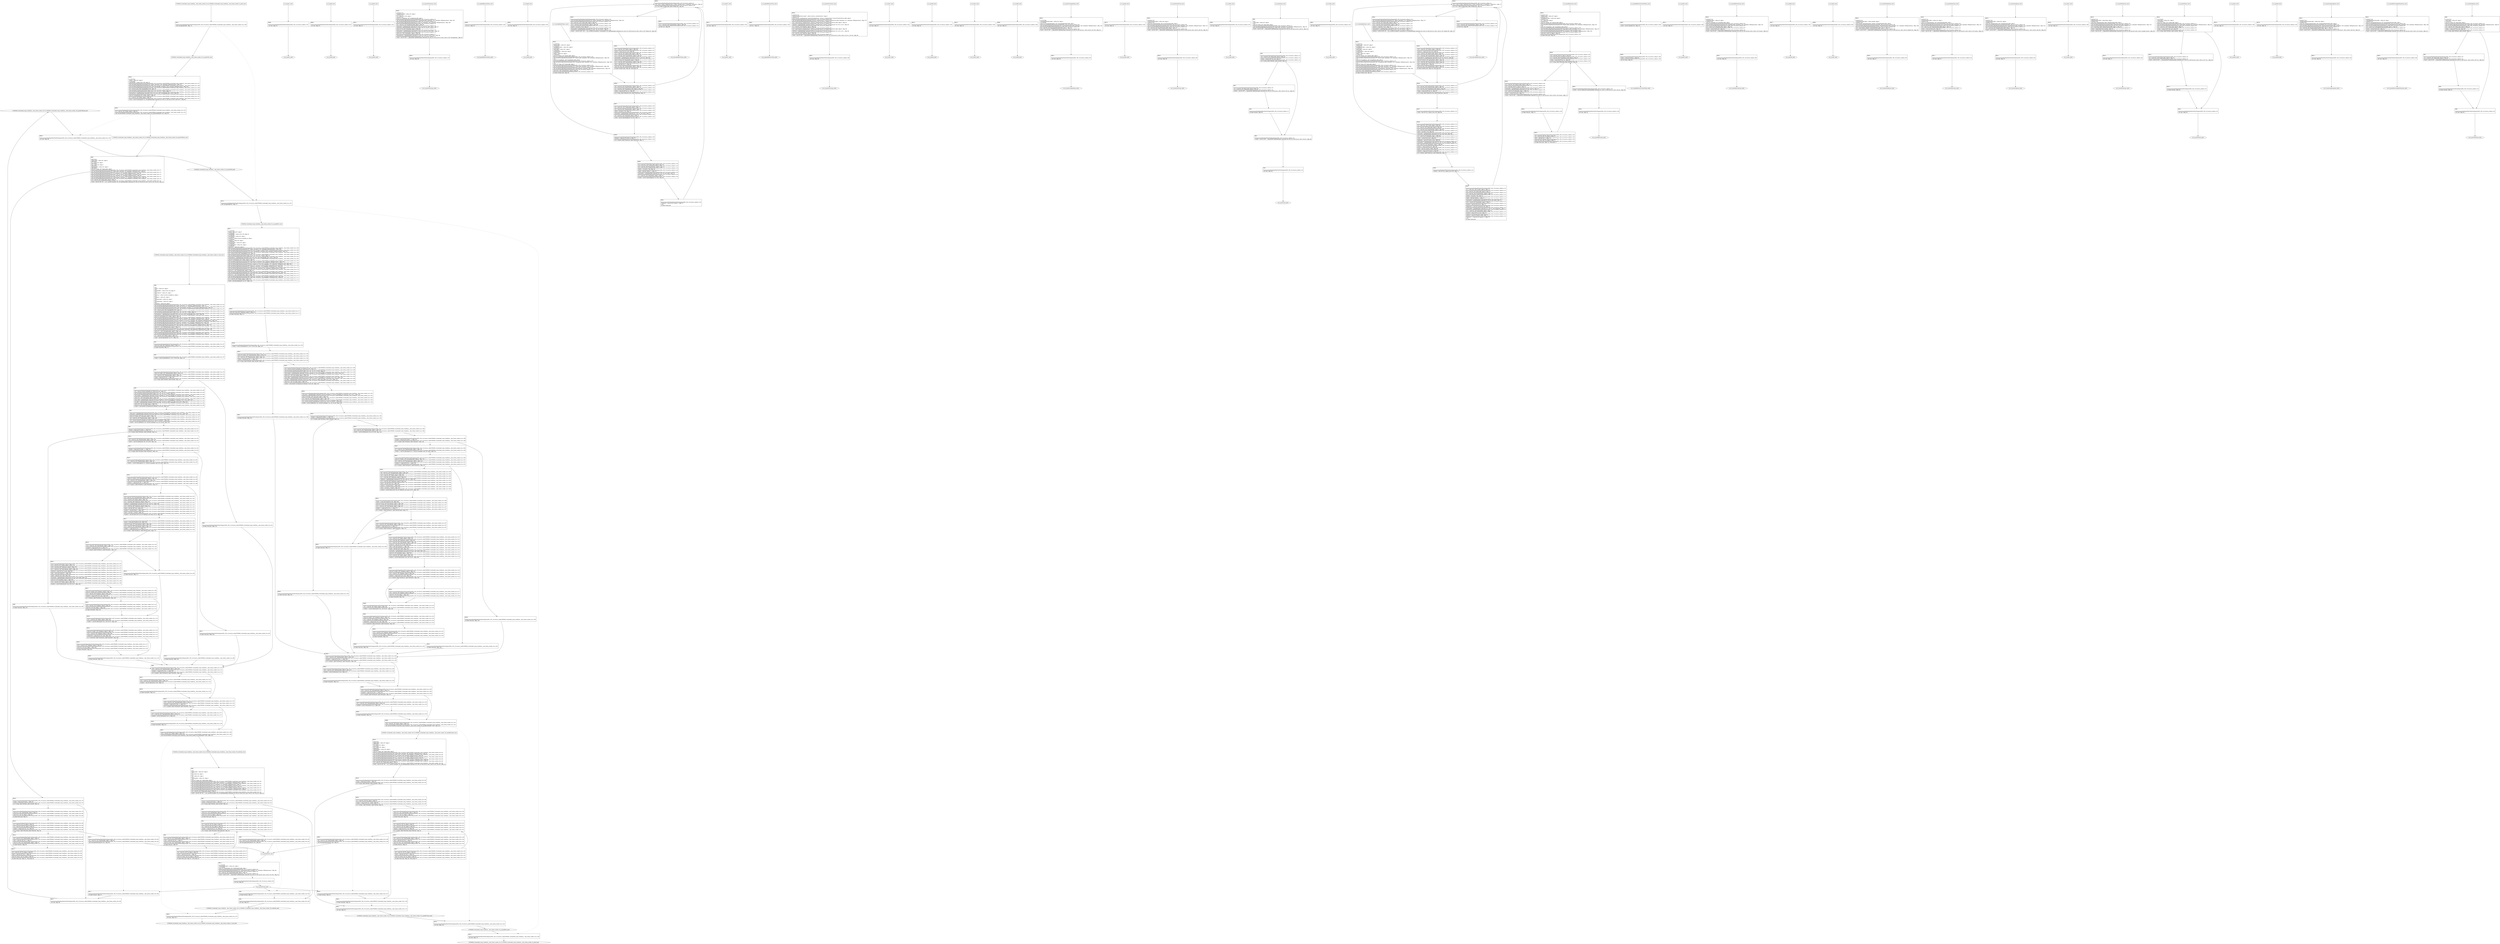 digraph "icfg graph" {
BBCWE606_Unchecked_Loop_Condition__char_listen_socket_51b_ll_CWE606_Unchecked_Loop_Condition__char_listen_socket_51b_goodG2BSink_end [label="{CWE606_Unchecked_Loop_Condition__char_listen_socket_51b_ll_CWE606_Unchecked_Loop_Condition__char_listen_socket_51b_goodG2BSink_end}"];
BBio_ll_good1_end [label="{io_ll_good1_end}"];
BBio_ll_bad6_end [label="{io_ll_bad6_end}"];
BBio_ll_good5_end [label="{io_ll_good5_end}"];
BBio_ll_printWcharLine_end [label="{io_ll_printWcharLine_end}"];
BBio_ll_globalReturnsFalse_end [label="{io_ll_globalReturnsFalse_end}"];
BBCWE606_Unchecked_Loop_Condition__char_listen_socket_51a_ll_CWE606_Unchecked_Loop_Condition__char_listen_socket_51_bad_end [label="{CWE606_Unchecked_Loop_Condition__char_listen_socket_51a_ll_CWE606_Unchecked_Loop_Condition__char_listen_socket_51_bad_end}"];
BBio_ll_bad8_end [label="{io_ll_bad8_end}"];
BBio_ll_decodeHexWChars_end [label="{io_ll_decodeHexWChars_end}"];
BBio_ll_good7_end [label="{io_ll_good7_end}"];
BBio_ll_globalReturnsTrue_end [label="{io_ll_globalReturnsTrue_end}"];
BBio_ll_printStructLine_end [label="{io_ll_printStructLine_end}"];
BBio_ll_bad7_end [label="{io_ll_bad7_end}"];
BBio_ll_good6_end [label="{io_ll_good6_end}"];
BBio_ll_bad2_end [label="{io_ll_bad2_end}"];
BBio_ll_bad9_end [label="{io_ll_bad9_end}"];
BBio_ll_printUnsignedLine_end [label="{io_ll_printUnsignedLine_end}"];
BBio_ll_good4_end [label="{io_ll_good4_end}"];
BBio_ll_printSizeTLine_end [label="{io_ll_printSizeTLine_end}"];
BBio_ll_bad5_end [label="{io_ll_bad5_end}"];
BBCWE606_Unchecked_Loop_Condition__char_listen_socket_51a_ll_goodG2B_end [label="{CWE606_Unchecked_Loop_Condition__char_listen_socket_51a_ll_goodG2B_end}"];
BBio_ll_printLine_end [label="{io_ll_printLine_end}"];
BBio_ll_bad4_end [label="{io_ll_bad4_end}"];
BBio_ll_decodeHexChars_end [label="{io_ll_decodeHexChars_end}"];
BBio_ll_printBytesLine_end [label="{io_ll_printBytesLine_end}"];
BBio_ll_globalReturnsTrueOrFalse_end [label="{io_ll_globalReturnsTrueOrFalse_end}"];
BBio_ll_good3_end [label="{io_ll_good3_end}"];
BBio_ll_printHexCharLine_end [label="{io_ll_printHexCharLine_end}"];
BBCWE606_Unchecked_Loop_Condition__char_listen_socket_51b_ll_CWE606_Unchecked_Loop_Condition__char_listen_socket_51b_goodB2GSink_end [label="{CWE606_Unchecked_Loop_Condition__char_listen_socket_51b_ll_CWE606_Unchecked_Loop_Condition__char_listen_socket_51b_goodB2GSink_end}"];
BBCWE606_Unchecked_Loop_Condition__char_listen_socket_51a_ll_CWE606_Unchecked_Loop_Condition__char_listen_socket_51_good_end [label="{CWE606_Unchecked_Loop_Condition__char_listen_socket_51a_ll_CWE606_Unchecked_Loop_Condition__char_listen_socket_51_good_end}"];
BBCWE606_Unchecked_Loop_Condition__char_listen_socket_51b_ll_CWE606_Unchecked_Loop_Condition__char_listen_socket_51b_badSink_end [label="{CWE606_Unchecked_Loop_Condition__char_listen_socket_51b_ll_CWE606_Unchecked_Loop_Condition__char_listen_socket_51b_badSink_end}"];
BBio_ll_good9_end [label="{io_ll_good9_end}"];
BBio_ll_bad3_end [label="{io_ll_bad3_end}"];
BBio_ll_printDoubleLine_end [label="{io_ll_printDoubleLine_end}"];
BBio_ll_printShortLine_end [label="{io_ll_printShortLine_end}"];
BBio_ll_printLongLine_end [label="{io_ll_printLongLine_end}"];
BBio_ll_bad1_end [label="{io_ll_bad1_end}"];
BBio_ll_printFloatLine_end [label="{io_ll_printFloatLine_end}"];
BBCWE606_Unchecked_Loop_Condition__char_listen_socket_51a_ll_goodB2G_end [label="{CWE606_Unchecked_Loop_Condition__char_listen_socket_51a_ll_goodB2G_end}"];
BBio_ll_printWLine_end [label="{io_ll_printWLine_end}"];
BBio_ll_good2_end [label="{io_ll_good2_end}"];
BBio_ll_printIntLine_end [label="{io_ll_printIntLine_end}"];
BBio_ll_good8_end [label="{io_ll_good8_end}"];
BBio_ll_printLongLongLine_end [label="{io_ll_printLongLongLine_end}"];
BBio_ll_printHexUnsignedCharLine_end [label="{io_ll_printHexUnsignedCharLine_end}"];
BBio_ll_printSinkLine_end [label="{io_ll_printSinkLine_end}"];
BBCWE606_Unchecked_Loop_Condition__char_listen_socket_51b_ll_CWE606_Unchecked_Loop_Condition__char_listen_socket_51b_goodG2BSink_start [label="{CWE606_Unchecked_Loop_Condition__char_listen_socket_51b_ll_CWE606_Unchecked_Loop_Condition__char_listen_socket_51b_goodG2BSink_start}", shape=record];
CWE606_Unchecked_Loop_Condition__char_listen_socket_51b_ll_CWE606_Unchecked_Loop_Condition__char_listen_socket_51b_goodG2BSinkBB9 [label="{BB9:\l\l/:96976584\l
  %data.addr = alloca i8*, align 8\l
/:96976584\l
  %i = alloca i32, align 4\l
/:96976584\l
  %n = alloca i32, align 4\l
/:96976584\l
  %intVariable = alloca i32, align 4\l
/:96976584\l
  store i8* %data, i8** %data.addr, align 8\l
/home/raoxue/Desktop/MemVerif/workspace/000_109_151/source_code/CWE606_Unchecked_Loop_Condition__char_listen_socket_51b.c:72\l
  call void @llvm.dbg.declare(metadata i8** %data.addr, metadata !50, metadata !DIExpression()), !dbg !51\l
/home/raoxue/Desktop/MemVerif/workspace/000_109_151/source_code/CWE606_Unchecked_Loop_Condition__char_listen_socket_51b.c:75\l
  call void @llvm.dbg.declare(metadata i32* %i, metadata !52, metadata !DIExpression()), !dbg !54\l
/home/raoxue/Desktop/MemVerif/workspace/000_109_151/source_code/CWE606_Unchecked_Loop_Condition__char_listen_socket_51b.c:75\l
  call void @llvm.dbg.declare(metadata i32* %n, metadata !55, metadata !DIExpression()), !dbg !56\l
/home/raoxue/Desktop/MemVerif/workspace/000_109_151/source_code/CWE606_Unchecked_Loop_Condition__char_listen_socket_51b.c:75\l
  call void @llvm.dbg.declare(metadata i32* %intVariable, metadata !57, metadata !DIExpression()), !dbg !58\l
/home/raoxue/Desktop/MemVerif/workspace/000_109_151/source_code/CWE606_Unchecked_Loop_Condition__char_listen_socket_51b.c:76\l
  %0 = load i8*, i8** %data.addr, align 8, !dbg !22\l
/home/raoxue/Desktop/MemVerif/workspace/000_109_151/source_code/CWE606_Unchecked_Loop_Condition__char_listen_socket_51b.c:76\l
  %call = call i32 (i8*, i8*, ...) @__isoc99_sscanf(i8* %0, i8* getelementptr inbounds ([3 x i8], [3 x i8]* @.str, i64 0, i64 0), i32* %n) #4, !dbg !24\l
}", shape=record];
CWE606_Unchecked_Loop_Condition__char_listen_socket_51b_ll_CWE606_Unchecked_Loop_Condition__char_listen_socket_51b_goodG2BSinkBB9 [label="{BB9:\l\l/:96976584\l
  %data.addr = alloca i8*, align 8\l
/:96976584\l
  %i = alloca i32, align 4\l
/:96976584\l
  %n = alloca i32, align 4\l
/:96976584\l
  %intVariable = alloca i32, align 4\l
/:96976584\l
  store i8* %data, i8** %data.addr, align 8\l
/home/raoxue/Desktop/MemVerif/workspace/000_109_151/source_code/CWE606_Unchecked_Loop_Condition__char_listen_socket_51b.c:72\l
  call void @llvm.dbg.declare(metadata i8** %data.addr, metadata !50, metadata !DIExpression()), !dbg !51\l
/home/raoxue/Desktop/MemVerif/workspace/000_109_151/source_code/CWE606_Unchecked_Loop_Condition__char_listen_socket_51b.c:75\l
  call void @llvm.dbg.declare(metadata i32* %i, metadata !52, metadata !DIExpression()), !dbg !54\l
/home/raoxue/Desktop/MemVerif/workspace/000_109_151/source_code/CWE606_Unchecked_Loop_Condition__char_listen_socket_51b.c:75\l
  call void @llvm.dbg.declare(metadata i32* %n, metadata !55, metadata !DIExpression()), !dbg !56\l
/home/raoxue/Desktop/MemVerif/workspace/000_109_151/source_code/CWE606_Unchecked_Loop_Condition__char_listen_socket_51b.c:75\l
  call void @llvm.dbg.declare(metadata i32* %intVariable, metadata !57, metadata !DIExpression()), !dbg !58\l
/home/raoxue/Desktop/MemVerif/workspace/000_109_151/source_code/CWE606_Unchecked_Loop_Condition__char_listen_socket_51b.c:76\l
  %0 = load i8*, i8** %data.addr, align 8, !dbg !22\l
/home/raoxue/Desktop/MemVerif/workspace/000_109_151/source_code/CWE606_Unchecked_Loop_Condition__char_listen_socket_51b.c:76\l
  %call = call i32 (i8*, i8*, ...) @__isoc99_sscanf(i8* %0, i8* getelementptr inbounds ([3 x i8], [3 x i8]* @.str, i64 0, i64 0), i32* %n) #4, !dbg !24\l
}", shape=record];
CWE606_Unchecked_Loop_Condition__char_listen_socket_51b_ll_CWE606_Unchecked_Loop_Condition__char_listen_socket_51b_goodG2BSinkBB10 [label="{BB10:\l\l/home/raoxue/Desktop/MemVerif/workspace/000_109_151/source_code/CWE606_Unchecked_Loop_Condition__char_listen_socket_51b.c:76\l
  %cmp = icmp eq i32 %call, 1, !dbg !25\l
/home/raoxue/Desktop/MemVerif/workspace/000_109_151/source_code/CWE606_Unchecked_Loop_Condition__char_listen_socket_51b.c:76\l
  br i1 %cmp, label %if.then, label %if.end, !dbg !26\l
}", shape=record];
CWE606_Unchecked_Loop_Condition__char_listen_socket_51b_ll_CWE606_Unchecked_Loop_Condition__char_listen_socket_51b_goodG2BSinkBB11 [label="{BB11:\l\l/home/raoxue/Desktop/MemVerif/workspace/000_109_151/source_code/CWE606_Unchecked_Loop_Condition__char_listen_socket_51b.c:79\l
  store i32 0, i32* %intVariable, align 4, !dbg !27\l
/home/raoxue/Desktop/MemVerif/workspace/000_109_151/source_code/CWE606_Unchecked_Loop_Condition__char_listen_socket_51b.c:80\l
  store i32 0, i32* %i, align 4, !dbg !29\l
/home/raoxue/Desktop/MemVerif/workspace/000_109_151/source_code/CWE606_Unchecked_Loop_Condition__char_listen_socket_51b.c:80\l
  br label %for.cond, !dbg !31\l
}", shape=record];
CWE606_Unchecked_Loop_Condition__char_listen_socket_51b_ll_CWE606_Unchecked_Loop_Condition__char_listen_socket_51b_goodG2BSinkBB13 [label="{BB13:\l\l/home/raoxue/Desktop/MemVerif/workspace/000_109_151/source_code/CWE606_Unchecked_Loop_Condition__char_listen_socket_51b.c:80\l
  %1 = load i32, i32* %i, align 4, !dbg !32\l
/home/raoxue/Desktop/MemVerif/workspace/000_109_151/source_code/CWE606_Unchecked_Loop_Condition__char_listen_socket_51b.c:80\l
  %2 = load i32, i32* %n, align 4, !dbg !34\l
/home/raoxue/Desktop/MemVerif/workspace/000_109_151/source_code/CWE606_Unchecked_Loop_Condition__char_listen_socket_51b.c:80\l
  %cmp1 = icmp slt i32 %1, %2, !dbg !35\l
/home/raoxue/Desktop/MemVerif/workspace/000_109_151/source_code/CWE606_Unchecked_Loop_Condition__char_listen_socket_51b.c:80\l
  br i1 %cmp1, label %for.body, label %for.end, !dbg !36\l
}", shape=record];
CWE606_Unchecked_Loop_Condition__char_listen_socket_51b_ll_CWE606_Unchecked_Loop_Condition__char_listen_socket_51b_goodG2BSinkBB14 [label="{BB14:\l\l/home/raoxue/Desktop/MemVerif/workspace/000_109_151/source_code/CWE606_Unchecked_Loop_Condition__char_listen_socket_51b.c:83\l
  %3 = load i32, i32* %intVariable, align 4, !dbg !37\l
/home/raoxue/Desktop/MemVerif/workspace/000_109_151/source_code/CWE606_Unchecked_Loop_Condition__char_listen_socket_51b.c:83\l
  %inc = add nsw i32 %3, 1, !dbg !37\l
/home/raoxue/Desktop/MemVerif/workspace/000_109_151/source_code/CWE606_Unchecked_Loop_Condition__char_listen_socket_51b.c:83\l
  store i32 %inc, i32* %intVariable, align 4, !dbg !37\l
/home/raoxue/Desktop/MemVerif/workspace/000_109_151/source_code/CWE606_Unchecked_Loop_Condition__char_listen_socket_51b.c:84\l
  br label %for.inc, !dbg !39\l
}", shape=record];
CWE606_Unchecked_Loop_Condition__char_listen_socket_51b_ll_CWE606_Unchecked_Loop_Condition__char_listen_socket_51b_goodG2BSinkBB16 [label="{BB16:\l\l/home/raoxue/Desktop/MemVerif/workspace/000_109_151/source_code/CWE606_Unchecked_Loop_Condition__char_listen_socket_51b.c:80\l
  %4 = load i32, i32* %i, align 4, !dbg !40\l
/home/raoxue/Desktop/MemVerif/workspace/000_109_151/source_code/CWE606_Unchecked_Loop_Condition__char_listen_socket_51b.c:80\l
  %inc2 = add nsw i32 %4, 1, !dbg !40\l
/home/raoxue/Desktop/MemVerif/workspace/000_109_151/source_code/CWE606_Unchecked_Loop_Condition__char_listen_socket_51b.c:80\l
  store i32 %inc2, i32* %i, align 4, !dbg !40\l
/home/raoxue/Desktop/MemVerif/workspace/000_109_151/source_code/CWE606_Unchecked_Loop_Condition__char_listen_socket_51b.c:80\l
  br label %for.cond, !dbg !41, !llvm.loop !42\l
}", shape=record];
CWE606_Unchecked_Loop_Condition__char_listen_socket_51b_ll_CWE606_Unchecked_Loop_Condition__char_listen_socket_51b_goodG2BSinkBB15 [label="{BB15:\l\l/home/raoxue/Desktop/MemVerif/workspace/000_109_151/source_code/CWE606_Unchecked_Loop_Condition__char_listen_socket_51b.c:85\l
  %5 = load i32, i32* %intVariable, align 4, !dbg !45\l
/home/raoxue/Desktop/MemVerif/workspace/000_109_151/source_code/CWE606_Unchecked_Loop_Condition__char_listen_socket_51b.c:85\l
  call void @printIntLine(i32 %5), !dbg !46\l
}", shape=record];
CWE606_Unchecked_Loop_Condition__char_listen_socket_51b_ll_CWE606_Unchecked_Loop_Condition__char_listen_socket_51b_goodG2BSinkBB15 [label="{BB15:\l\l/home/raoxue/Desktop/MemVerif/workspace/000_109_151/source_code/CWE606_Unchecked_Loop_Condition__char_listen_socket_51b.c:85\l
  %5 = load i32, i32* %intVariable, align 4, !dbg !45\l
/home/raoxue/Desktop/MemVerif/workspace/000_109_151/source_code/CWE606_Unchecked_Loop_Condition__char_listen_socket_51b.c:85\l
  call void @printIntLine(i32 %5), !dbg !46\l
}", shape=record];
CWE606_Unchecked_Loop_Condition__char_listen_socket_51b_ll_CWE606_Unchecked_Loop_Condition__char_listen_socket_51b_goodG2BSinkBB17 [label="{BB17:\l\l/home/raoxue/Desktop/MemVerif/workspace/000_109_151/source_code/CWE606_Unchecked_Loop_Condition__char_listen_socket_51b.c:86\l
  br label %if.end, !dbg !47\l
}", shape=record];
CWE606_Unchecked_Loop_Condition__char_listen_socket_51b_ll_CWE606_Unchecked_Loop_Condition__char_listen_socket_51b_goodG2BSinkBB12 [label="{BB12:\l\l/home/raoxue/Desktop/MemVerif/workspace/000_109_151/source_code/CWE606_Unchecked_Loop_Condition__char_listen_socket_51b.c:88\l
  ret void, !dbg !48\l
}", shape=record];
BBio_ll_good1_start [label="{io_ll_good1_start}", shape=record];
io_ll_good1BB69 [label="{BB69:\l\l/home/raoxue/Desktop/MemVerif/workspace/000_109_151/source_code/io.c:187\l
  ret void, !dbg !52\l
}", shape=record];
BBio_ll_bad6_start [label="{io_ll_bad6_start}", shape=record];
io_ll_bad6BB83 [label="{BB83:\l\l/home/raoxue/Desktop/MemVerif/workspace/000_109_151/source_code/io.c:203\l
  ret void, !dbg !52\l
}", shape=record];
BBio_ll_good5_start [label="{io_ll_good5_start}", shape=record];
io_ll_good5BB73 [label="{BB73:\l\l/home/raoxue/Desktop/MemVerif/workspace/000_109_151/source_code/io.c:191\l
  ret void, !dbg !52\l
}", shape=record];
BBio_ll_printWcharLine_start [label="{io_ll_printWcharLine_start}", shape=record];
io_ll_printWcharLineBB28 [label="{BB28:\l\l/:3459237120\l
  %wideChar.addr = alloca i32, align 4\l
/:3459237120\l
  %s = alloca [2 x i32], align 4\l
/:3459237120\l
  store i32 %wideChar, i32* %wideChar.addr, align 4\l
/home/raoxue/Desktop/MemVerif/workspace/000_109_151/source_code/io.c:70\l
  call void @llvm.dbg.declare(metadata i32* %wideChar.addr, metadata !162, metadata !DIExpression()), !dbg !163\l
/home/raoxue/Desktop/MemVerif/workspace/000_109_151/source_code/io.c:74\l
  call void @llvm.dbg.declare(metadata [2 x i32]* %s, metadata !164, metadata !DIExpression()), !dbg !168\l
/home/raoxue/Desktop/MemVerif/workspace/000_109_151/source_code/io.c:75\l
  %0 = load i32, i32* %wideChar.addr, align 4, !dbg !61\l
/home/raoxue/Desktop/MemVerif/workspace/000_109_151/source_code/io.c:75\l
  %arrayidx = getelementptr inbounds [2 x i32], [2 x i32]* %s, i64 0, i64 0, !dbg !62\l
/home/raoxue/Desktop/MemVerif/workspace/000_109_151/source_code/io.c:75\l
  store i32 %0, i32* %arrayidx, align 4, !dbg !63\l
/home/raoxue/Desktop/MemVerif/workspace/000_109_151/source_code/io.c:76\l
  %arrayidx1 = getelementptr inbounds [2 x i32], [2 x i32]* %s, i64 0, i64 1, !dbg !64\l
/home/raoxue/Desktop/MemVerif/workspace/000_109_151/source_code/io.c:76\l
  store i32 0, i32* %arrayidx1, align 4, !dbg !65\l
/home/raoxue/Desktop/MemVerif/workspace/000_109_151/source_code/io.c:77\l
  %arraydecay = getelementptr inbounds [2 x i32], [2 x i32]* %s, i64 0, i64 0, !dbg !66\l
/home/raoxue/Desktop/MemVerif/workspace/000_109_151/source_code/io.c:77\l
  %call = call i32 (i8*, ...) @printf(i8* getelementptr inbounds ([5 x i8], [5 x i8]* @.str.10, i64 0, i64 0), i32* %arraydecay), !dbg !67\l
}", shape=record];
io_ll_printWcharLineBB28 [label="{BB28:\l\l/:3459237120\l
  %wideChar.addr = alloca i32, align 4\l
/:3459237120\l
  %s = alloca [2 x i32], align 4\l
/:3459237120\l
  store i32 %wideChar, i32* %wideChar.addr, align 4\l
/home/raoxue/Desktop/MemVerif/workspace/000_109_151/source_code/io.c:70\l
  call void @llvm.dbg.declare(metadata i32* %wideChar.addr, metadata !162, metadata !DIExpression()), !dbg !163\l
/home/raoxue/Desktop/MemVerif/workspace/000_109_151/source_code/io.c:74\l
  call void @llvm.dbg.declare(metadata [2 x i32]* %s, metadata !164, metadata !DIExpression()), !dbg !168\l
/home/raoxue/Desktop/MemVerif/workspace/000_109_151/source_code/io.c:75\l
  %0 = load i32, i32* %wideChar.addr, align 4, !dbg !61\l
/home/raoxue/Desktop/MemVerif/workspace/000_109_151/source_code/io.c:75\l
  %arrayidx = getelementptr inbounds [2 x i32], [2 x i32]* %s, i64 0, i64 0, !dbg !62\l
/home/raoxue/Desktop/MemVerif/workspace/000_109_151/source_code/io.c:75\l
  store i32 %0, i32* %arrayidx, align 4, !dbg !63\l
/home/raoxue/Desktop/MemVerif/workspace/000_109_151/source_code/io.c:76\l
  %arrayidx1 = getelementptr inbounds [2 x i32], [2 x i32]* %s, i64 0, i64 1, !dbg !64\l
/home/raoxue/Desktop/MemVerif/workspace/000_109_151/source_code/io.c:76\l
  store i32 0, i32* %arrayidx1, align 4, !dbg !65\l
/home/raoxue/Desktop/MemVerif/workspace/000_109_151/source_code/io.c:77\l
  %arraydecay = getelementptr inbounds [2 x i32], [2 x i32]* %s, i64 0, i64 0, !dbg !66\l
/home/raoxue/Desktop/MemVerif/workspace/000_109_151/source_code/io.c:77\l
  %call = call i32 (i8*, ...) @printf(i8* getelementptr inbounds ([5 x i8], [5 x i8]* @.str.10, i64 0, i64 0), i32* %arraydecay), !dbg !67\l
}", shape=record];
io_ll_printWcharLineBB29 [label="{BB29:\l\l/home/raoxue/Desktop/MemVerif/workspace/000_109_151/source_code/io.c:78\l
  ret void, !dbg !68\l
}", shape=record];
BBio_ll_globalReturnsFalse_start [label="{io_ll_globalReturnsFalse_start}", shape=record];
io_ll_globalReturnsFalseBB66 [label="{BB66:\l\l/home/raoxue/Desktop/MemVerif/workspace/000_109_151/source_code/io.c:163\l
  ret i32 0, !dbg !52\l
}", shape=record];
BBCWE606_Unchecked_Loop_Condition__char_listen_socket_51a_ll_CWE606_Unchecked_Loop_Condition__char_listen_socket_51_bad_start [label="{CWE606_Unchecked_Loop_Condition__char_listen_socket_51a_ll_CWE606_Unchecked_Loop_Condition__char_listen_socket_51_bad_start}", shape=record];
CWE606_Unchecked_Loop_Condition__char_listen_socket_51a_ll_CWE606_Unchecked_Loop_Condition__char_listen_socket_51_badBB0 [label="{BB0:\l\l/:415\l
  %data = alloca i8*, align 8\l
/:415\l
  %dataBuffer = alloca [100 x i8], align 16\l
/:415\l
  %recvResult = alloca i32, align 4\l
/:415\l
  %service = alloca %struct.sockaddr_in, align 4\l
/:415\l
  %replace = alloca i8*, align 8\l
/:415\l
  %listenSocket = alloca i32, align 4\l
/:415\l
  %acceptSocket = alloca i32, align 4\l
/:415\l
  %dataLen = alloca i64, align 8\l
/home/raoxue/Desktop/MemVerif/workspace/000_109_151/source_code/CWE606_Unchecked_Loop_Condition__char_listen_socket_51a.c:54\l
  call void @llvm.dbg.declare(metadata i8** %data, metadata !73, metadata !DIExpression()), !dbg !74\l
/home/raoxue/Desktop/MemVerif/workspace/000_109_151/source_code/CWE606_Unchecked_Loop_Condition__char_listen_socket_51a.c:55\l
  call void @llvm.dbg.declare(metadata [100 x i8]* %dataBuffer, metadata !75, metadata !DIExpression()), !dbg !79\l
/home/raoxue/Desktop/MemVerif/workspace/000_109_151/source_code/CWE606_Unchecked_Loop_Condition__char_listen_socket_51a.c:55\l
  %0 = bitcast [100 x i8]* %dataBuffer to i8*, !dbg !79\l
/home/raoxue/Desktop/MemVerif/workspace/000_109_151/source_code/CWE606_Unchecked_Loop_Condition__char_listen_socket_51a.c:55\l
  call void @llvm.memset.p0i8.i64(i8* align 16 %0, i8 0, i64 100, i1 false), !dbg !79\l
/home/raoxue/Desktop/MemVerif/workspace/000_109_151/source_code/CWE606_Unchecked_Loop_Condition__char_listen_socket_51a.c:56\l
  %arraydecay = getelementptr inbounds [100 x i8], [100 x i8]* %dataBuffer, i64 0, i64 0, !dbg !80\l
/home/raoxue/Desktop/MemVerif/workspace/000_109_151/source_code/CWE606_Unchecked_Loop_Condition__char_listen_socket_51a.c:56\l
  store i8* %arraydecay, i8** %data, align 8, !dbg !81\l
/home/raoxue/Desktop/MemVerif/workspace/000_109_151/source_code/CWE606_Unchecked_Loop_Condition__char_listen_socket_51a.c:62\l
  call void @llvm.dbg.declare(metadata i32* %recvResult, metadata !82, metadata !DIExpression()), !dbg !85\l
/home/raoxue/Desktop/MemVerif/workspace/000_109_151/source_code/CWE606_Unchecked_Loop_Condition__char_listen_socket_51a.c:63\l
  call void @llvm.dbg.declare(metadata %struct.sockaddr_in* %service, metadata !86, metadata !DIExpression()), !dbg !103\l
/home/raoxue/Desktop/MemVerif/workspace/000_109_151/source_code/CWE606_Unchecked_Loop_Condition__char_listen_socket_51a.c:64\l
  call void @llvm.dbg.declare(metadata i8** %replace, metadata !104, metadata !DIExpression()), !dbg !105\l
/home/raoxue/Desktop/MemVerif/workspace/000_109_151/source_code/CWE606_Unchecked_Loop_Condition__char_listen_socket_51a.c:65\l
  call void @llvm.dbg.declare(metadata i32* %listenSocket, metadata !106, metadata !DIExpression()), !dbg !107\l
/home/raoxue/Desktop/MemVerif/workspace/000_109_151/source_code/CWE606_Unchecked_Loop_Condition__char_listen_socket_51a.c:65\l
  store i32 -1, i32* %listenSocket, align 4, !dbg !107\l
/home/raoxue/Desktop/MemVerif/workspace/000_109_151/source_code/CWE606_Unchecked_Loop_Condition__char_listen_socket_51a.c:66\l
  call void @llvm.dbg.declare(metadata i32* %acceptSocket, metadata !108, metadata !DIExpression()), !dbg !109\l
/home/raoxue/Desktop/MemVerif/workspace/000_109_151/source_code/CWE606_Unchecked_Loop_Condition__char_listen_socket_51a.c:66\l
  store i32 -1, i32* %acceptSocket, align 4, !dbg !109\l
/home/raoxue/Desktop/MemVerif/workspace/000_109_151/source_code/CWE606_Unchecked_Loop_Condition__char_listen_socket_51a.c:67\l
  call void @llvm.dbg.declare(metadata i64* %dataLen, metadata !110, metadata !DIExpression()), !dbg !114\l
/home/raoxue/Desktop/MemVerif/workspace/000_109_151/source_code/CWE606_Unchecked_Loop_Condition__char_listen_socket_51a.c:67\l
  %1 = load i8*, i8** %data, align 8, !dbg !115\l
/home/raoxue/Desktop/MemVerif/workspace/000_109_151/source_code/CWE606_Unchecked_Loop_Condition__char_listen_socket_51a.c:67\l
  %call = call i64 @strlen(i8* %1) #7, !dbg !116\l
}", shape=record];
CWE606_Unchecked_Loop_Condition__char_listen_socket_51a_ll_CWE606_Unchecked_Loop_Condition__char_listen_socket_51_badBB0 [label="{BB0:\l\l/:415\l
  %data = alloca i8*, align 8\l
/:415\l
  %dataBuffer = alloca [100 x i8], align 16\l
/:415\l
  %recvResult = alloca i32, align 4\l
/:415\l
  %service = alloca %struct.sockaddr_in, align 4\l
/:415\l
  %replace = alloca i8*, align 8\l
/:415\l
  %listenSocket = alloca i32, align 4\l
/:415\l
  %acceptSocket = alloca i32, align 4\l
/:415\l
  %dataLen = alloca i64, align 8\l
/home/raoxue/Desktop/MemVerif/workspace/000_109_151/source_code/CWE606_Unchecked_Loop_Condition__char_listen_socket_51a.c:54\l
  call void @llvm.dbg.declare(metadata i8** %data, metadata !73, metadata !DIExpression()), !dbg !74\l
/home/raoxue/Desktop/MemVerif/workspace/000_109_151/source_code/CWE606_Unchecked_Loop_Condition__char_listen_socket_51a.c:55\l
  call void @llvm.dbg.declare(metadata [100 x i8]* %dataBuffer, metadata !75, metadata !DIExpression()), !dbg !79\l
/home/raoxue/Desktop/MemVerif/workspace/000_109_151/source_code/CWE606_Unchecked_Loop_Condition__char_listen_socket_51a.c:55\l
  %0 = bitcast [100 x i8]* %dataBuffer to i8*, !dbg !79\l
/home/raoxue/Desktop/MemVerif/workspace/000_109_151/source_code/CWE606_Unchecked_Loop_Condition__char_listen_socket_51a.c:55\l
  call void @llvm.memset.p0i8.i64(i8* align 16 %0, i8 0, i64 100, i1 false), !dbg !79\l
/home/raoxue/Desktop/MemVerif/workspace/000_109_151/source_code/CWE606_Unchecked_Loop_Condition__char_listen_socket_51a.c:56\l
  %arraydecay = getelementptr inbounds [100 x i8], [100 x i8]* %dataBuffer, i64 0, i64 0, !dbg !80\l
/home/raoxue/Desktop/MemVerif/workspace/000_109_151/source_code/CWE606_Unchecked_Loop_Condition__char_listen_socket_51a.c:56\l
  store i8* %arraydecay, i8** %data, align 8, !dbg !81\l
/home/raoxue/Desktop/MemVerif/workspace/000_109_151/source_code/CWE606_Unchecked_Loop_Condition__char_listen_socket_51a.c:62\l
  call void @llvm.dbg.declare(metadata i32* %recvResult, metadata !82, metadata !DIExpression()), !dbg !85\l
/home/raoxue/Desktop/MemVerif/workspace/000_109_151/source_code/CWE606_Unchecked_Loop_Condition__char_listen_socket_51a.c:63\l
  call void @llvm.dbg.declare(metadata %struct.sockaddr_in* %service, metadata !86, metadata !DIExpression()), !dbg !103\l
/home/raoxue/Desktop/MemVerif/workspace/000_109_151/source_code/CWE606_Unchecked_Loop_Condition__char_listen_socket_51a.c:64\l
  call void @llvm.dbg.declare(metadata i8** %replace, metadata !104, metadata !DIExpression()), !dbg !105\l
/home/raoxue/Desktop/MemVerif/workspace/000_109_151/source_code/CWE606_Unchecked_Loop_Condition__char_listen_socket_51a.c:65\l
  call void @llvm.dbg.declare(metadata i32* %listenSocket, metadata !106, metadata !DIExpression()), !dbg !107\l
/home/raoxue/Desktop/MemVerif/workspace/000_109_151/source_code/CWE606_Unchecked_Loop_Condition__char_listen_socket_51a.c:65\l
  store i32 -1, i32* %listenSocket, align 4, !dbg !107\l
/home/raoxue/Desktop/MemVerif/workspace/000_109_151/source_code/CWE606_Unchecked_Loop_Condition__char_listen_socket_51a.c:66\l
  call void @llvm.dbg.declare(metadata i32* %acceptSocket, metadata !108, metadata !DIExpression()), !dbg !109\l
/home/raoxue/Desktop/MemVerif/workspace/000_109_151/source_code/CWE606_Unchecked_Loop_Condition__char_listen_socket_51a.c:66\l
  store i32 -1, i32* %acceptSocket, align 4, !dbg !109\l
/home/raoxue/Desktop/MemVerif/workspace/000_109_151/source_code/CWE606_Unchecked_Loop_Condition__char_listen_socket_51a.c:67\l
  call void @llvm.dbg.declare(metadata i64* %dataLen, metadata !110, metadata !DIExpression()), !dbg !114\l
/home/raoxue/Desktop/MemVerif/workspace/000_109_151/source_code/CWE606_Unchecked_Loop_Condition__char_listen_socket_51a.c:67\l
  %1 = load i8*, i8** %data, align 8, !dbg !115\l
/home/raoxue/Desktop/MemVerif/workspace/000_109_151/source_code/CWE606_Unchecked_Loop_Condition__char_listen_socket_51a.c:67\l
  %call = call i64 @strlen(i8* %1) #7, !dbg !116\l
}", shape=record];
CWE606_Unchecked_Loop_Condition__char_listen_socket_51a_ll_CWE606_Unchecked_Loop_Condition__char_listen_socket_51_badBB1 [label="{BB1:\l\l/home/raoxue/Desktop/MemVerif/workspace/000_109_151/source_code/CWE606_Unchecked_Loop_Condition__char_listen_socket_51a.c:67\l
  store i64 %call, i64* %dataLen, align 8, !dbg !114\l
/home/raoxue/Desktop/MemVerif/workspace/000_109_151/source_code/CWE606_Unchecked_Loop_Condition__char_listen_socket_51a.c:68\l
  br label %do.body, !dbg !117\l
}", shape=record];
CWE606_Unchecked_Loop_Condition__char_listen_socket_51a_ll_CWE606_Unchecked_Loop_Condition__char_listen_socket_51_badBB2 [label="{BB2:\l\l/home/raoxue/Desktop/MemVerif/workspace/000_109_151/source_code/CWE606_Unchecked_Loop_Condition__char_listen_socket_51a.c:78\l
  %call1 = call i32 @socket(i32 2, i32 1, i32 6) #8, !dbg !118\l
}", shape=record];
CWE606_Unchecked_Loop_Condition__char_listen_socket_51a_ll_CWE606_Unchecked_Loop_Condition__char_listen_socket_51_badBB2 [label="{BB2:\l\l/home/raoxue/Desktop/MemVerif/workspace/000_109_151/source_code/CWE606_Unchecked_Loop_Condition__char_listen_socket_51a.c:78\l
  %call1 = call i32 @socket(i32 2, i32 1, i32 6) #8, !dbg !118\l
}", shape=record];
CWE606_Unchecked_Loop_Condition__char_listen_socket_51a_ll_CWE606_Unchecked_Loop_Condition__char_listen_socket_51_badBB3 [label="{BB3:\l\l/home/raoxue/Desktop/MemVerif/workspace/000_109_151/source_code/CWE606_Unchecked_Loop_Condition__char_listen_socket_51a.c:78\l
  store i32 %call1, i32* %listenSocket, align 4, !dbg !120\l
/home/raoxue/Desktop/MemVerif/workspace/000_109_151/source_code/CWE606_Unchecked_Loop_Condition__char_listen_socket_51a.c:79\l
  %2 = load i32, i32* %listenSocket, align 4, !dbg !121\l
/home/raoxue/Desktop/MemVerif/workspace/000_109_151/source_code/CWE606_Unchecked_Loop_Condition__char_listen_socket_51a.c:79\l
  %cmp = icmp eq i32 %2, -1, !dbg !123\l
/home/raoxue/Desktop/MemVerif/workspace/000_109_151/source_code/CWE606_Unchecked_Loop_Condition__char_listen_socket_51a.c:79\l
  br i1 %cmp, label %if.then, label %if.end, !dbg !124\l
}", shape=record];
CWE606_Unchecked_Loop_Condition__char_listen_socket_51a_ll_CWE606_Unchecked_Loop_Condition__char_listen_socket_51_badBB4 [label="{BB4:\l\l/home/raoxue/Desktop/MemVerif/workspace/000_109_151/source_code/CWE606_Unchecked_Loop_Condition__char_listen_socket_51a.c:81\l
  br label %do.end, !dbg !125\l
}", shape=record];
CWE606_Unchecked_Loop_Condition__char_listen_socket_51a_ll_CWE606_Unchecked_Loop_Condition__char_listen_socket_51_badBB5 [label="{BB5:\l\l/home/raoxue/Desktop/MemVerif/workspace/000_109_151/source_code/CWE606_Unchecked_Loop_Condition__char_listen_socket_51a.c:83\l
  %3 = bitcast %struct.sockaddr_in* %service to i8*, !dbg !127\l
/home/raoxue/Desktop/MemVerif/workspace/000_109_151/source_code/CWE606_Unchecked_Loop_Condition__char_listen_socket_51a.c:83\l
  call void @llvm.memset.p0i8.i64(i8* align 4 %3, i8 0, i64 16, i1 false), !dbg !127\l
/home/raoxue/Desktop/MemVerif/workspace/000_109_151/source_code/CWE606_Unchecked_Loop_Condition__char_listen_socket_51a.c:84\l
  %sin_family = getelementptr inbounds %struct.sockaddr_in, %struct.sockaddr_in* %service, i32 0, i32 0, !dbg !128\l
/home/raoxue/Desktop/MemVerif/workspace/000_109_151/source_code/CWE606_Unchecked_Loop_Condition__char_listen_socket_51a.c:84\l
  store i16 2, i16* %sin_family, align 4, !dbg !129\l
/home/raoxue/Desktop/MemVerif/workspace/000_109_151/source_code/CWE606_Unchecked_Loop_Condition__char_listen_socket_51a.c:85\l
  %sin_addr = getelementptr inbounds %struct.sockaddr_in, %struct.sockaddr_in* %service, i32 0, i32 2, !dbg !130\l
/home/raoxue/Desktop/MemVerif/workspace/000_109_151/source_code/CWE606_Unchecked_Loop_Condition__char_listen_socket_51a.c:85\l
  %s_addr = getelementptr inbounds %struct.in_addr, %struct.in_addr* %sin_addr, i32 0, i32 0, !dbg !131\l
/home/raoxue/Desktop/MemVerif/workspace/000_109_151/source_code/CWE606_Unchecked_Loop_Condition__char_listen_socket_51a.c:85\l
  store i32 0, i32* %s_addr, align 4, !dbg !132\l
/home/raoxue/Desktop/MemVerif/workspace/000_109_151/source_code/CWE606_Unchecked_Loop_Condition__char_listen_socket_51a.c:86\l
  %call2 = call zeroext i16 @htons(i16 zeroext 27015) #9, !dbg !133\l
}", shape=record];
CWE606_Unchecked_Loop_Condition__char_listen_socket_51a_ll_CWE606_Unchecked_Loop_Condition__char_listen_socket_51_badBB5 [label="{BB5:\l\l/home/raoxue/Desktop/MemVerif/workspace/000_109_151/source_code/CWE606_Unchecked_Loop_Condition__char_listen_socket_51a.c:83\l
  %3 = bitcast %struct.sockaddr_in* %service to i8*, !dbg !127\l
/home/raoxue/Desktop/MemVerif/workspace/000_109_151/source_code/CWE606_Unchecked_Loop_Condition__char_listen_socket_51a.c:83\l
  call void @llvm.memset.p0i8.i64(i8* align 4 %3, i8 0, i64 16, i1 false), !dbg !127\l
/home/raoxue/Desktop/MemVerif/workspace/000_109_151/source_code/CWE606_Unchecked_Loop_Condition__char_listen_socket_51a.c:84\l
  %sin_family = getelementptr inbounds %struct.sockaddr_in, %struct.sockaddr_in* %service, i32 0, i32 0, !dbg !128\l
/home/raoxue/Desktop/MemVerif/workspace/000_109_151/source_code/CWE606_Unchecked_Loop_Condition__char_listen_socket_51a.c:84\l
  store i16 2, i16* %sin_family, align 4, !dbg !129\l
/home/raoxue/Desktop/MemVerif/workspace/000_109_151/source_code/CWE606_Unchecked_Loop_Condition__char_listen_socket_51a.c:85\l
  %sin_addr = getelementptr inbounds %struct.sockaddr_in, %struct.sockaddr_in* %service, i32 0, i32 2, !dbg !130\l
/home/raoxue/Desktop/MemVerif/workspace/000_109_151/source_code/CWE606_Unchecked_Loop_Condition__char_listen_socket_51a.c:85\l
  %s_addr = getelementptr inbounds %struct.in_addr, %struct.in_addr* %sin_addr, i32 0, i32 0, !dbg !131\l
/home/raoxue/Desktop/MemVerif/workspace/000_109_151/source_code/CWE606_Unchecked_Loop_Condition__char_listen_socket_51a.c:85\l
  store i32 0, i32* %s_addr, align 4, !dbg !132\l
/home/raoxue/Desktop/MemVerif/workspace/000_109_151/source_code/CWE606_Unchecked_Loop_Condition__char_listen_socket_51a.c:86\l
  %call2 = call zeroext i16 @htons(i16 zeroext 27015) #9, !dbg !133\l
}", shape=record];
CWE606_Unchecked_Loop_Condition__char_listen_socket_51a_ll_CWE606_Unchecked_Loop_Condition__char_listen_socket_51_badBB7 [label="{BB7:\l\l/home/raoxue/Desktop/MemVerif/workspace/000_109_151/source_code/CWE606_Unchecked_Loop_Condition__char_listen_socket_51a.c:86\l
  %sin_port = getelementptr inbounds %struct.sockaddr_in, %struct.sockaddr_in* %service, i32 0, i32 1, !dbg !134\l
/home/raoxue/Desktop/MemVerif/workspace/000_109_151/source_code/CWE606_Unchecked_Loop_Condition__char_listen_socket_51a.c:86\l
  store i16 %call2, i16* %sin_port, align 2, !dbg !135\l
/home/raoxue/Desktop/MemVerif/workspace/000_109_151/source_code/CWE606_Unchecked_Loop_Condition__char_listen_socket_51a.c:87\l
  %4 = load i32, i32* %listenSocket, align 4, !dbg !136\l
/home/raoxue/Desktop/MemVerif/workspace/000_109_151/source_code/CWE606_Unchecked_Loop_Condition__char_listen_socket_51a.c:87\l
  %5 = bitcast %struct.sockaddr_in* %service to %struct.sockaddr*, !dbg !138\l
/home/raoxue/Desktop/MemVerif/workspace/000_109_151/source_code/CWE606_Unchecked_Loop_Condition__char_listen_socket_51a.c:87\l
  %call3 = call i32 @bind(i32 %4, %struct.sockaddr* %5, i32 16) #8, !dbg !139\l
}", shape=record];
CWE606_Unchecked_Loop_Condition__char_listen_socket_51a_ll_CWE606_Unchecked_Loop_Condition__char_listen_socket_51_badBB7 [label="{BB7:\l\l/home/raoxue/Desktop/MemVerif/workspace/000_109_151/source_code/CWE606_Unchecked_Loop_Condition__char_listen_socket_51a.c:86\l
  %sin_port = getelementptr inbounds %struct.sockaddr_in, %struct.sockaddr_in* %service, i32 0, i32 1, !dbg !134\l
/home/raoxue/Desktop/MemVerif/workspace/000_109_151/source_code/CWE606_Unchecked_Loop_Condition__char_listen_socket_51a.c:86\l
  store i16 %call2, i16* %sin_port, align 2, !dbg !135\l
/home/raoxue/Desktop/MemVerif/workspace/000_109_151/source_code/CWE606_Unchecked_Loop_Condition__char_listen_socket_51a.c:87\l
  %4 = load i32, i32* %listenSocket, align 4, !dbg !136\l
/home/raoxue/Desktop/MemVerif/workspace/000_109_151/source_code/CWE606_Unchecked_Loop_Condition__char_listen_socket_51a.c:87\l
  %5 = bitcast %struct.sockaddr_in* %service to %struct.sockaddr*, !dbg !138\l
/home/raoxue/Desktop/MemVerif/workspace/000_109_151/source_code/CWE606_Unchecked_Loop_Condition__char_listen_socket_51a.c:87\l
  %call3 = call i32 @bind(i32 %4, %struct.sockaddr* %5, i32 16) #8, !dbg !139\l
}", shape=record];
CWE606_Unchecked_Loop_Condition__char_listen_socket_51a_ll_CWE606_Unchecked_Loop_Condition__char_listen_socket_51_badBB8 [label="{BB8:\l\l/home/raoxue/Desktop/MemVerif/workspace/000_109_151/source_code/CWE606_Unchecked_Loop_Condition__char_listen_socket_51a.c:87\l
  %cmp4 = icmp eq i32 %call3, -1, !dbg !140\l
/home/raoxue/Desktop/MemVerif/workspace/000_109_151/source_code/CWE606_Unchecked_Loop_Condition__char_listen_socket_51a.c:87\l
  br i1 %cmp4, label %if.then5, label %if.end6, !dbg !141\l
}", shape=record];
CWE606_Unchecked_Loop_Condition__char_listen_socket_51a_ll_CWE606_Unchecked_Loop_Condition__char_listen_socket_51_badBB9 [label="{BB9:\l\l/home/raoxue/Desktop/MemVerif/workspace/000_109_151/source_code/CWE606_Unchecked_Loop_Condition__char_listen_socket_51a.c:89\l
  br label %do.end, !dbg !142\l
}", shape=record];
CWE606_Unchecked_Loop_Condition__char_listen_socket_51a_ll_CWE606_Unchecked_Loop_Condition__char_listen_socket_51_badBB10 [label="{BB10:\l\l/home/raoxue/Desktop/MemVerif/workspace/000_109_151/source_code/CWE606_Unchecked_Loop_Condition__char_listen_socket_51a.c:91\l
  %6 = load i32, i32* %listenSocket, align 4, !dbg !144\l
/home/raoxue/Desktop/MemVerif/workspace/000_109_151/source_code/CWE606_Unchecked_Loop_Condition__char_listen_socket_51a.c:91\l
  %call7 = call i32 @listen(i32 %6, i32 5) #8, !dbg !146\l
}", shape=record];
CWE606_Unchecked_Loop_Condition__char_listen_socket_51a_ll_CWE606_Unchecked_Loop_Condition__char_listen_socket_51_badBB10 [label="{BB10:\l\l/home/raoxue/Desktop/MemVerif/workspace/000_109_151/source_code/CWE606_Unchecked_Loop_Condition__char_listen_socket_51a.c:91\l
  %6 = load i32, i32* %listenSocket, align 4, !dbg !144\l
/home/raoxue/Desktop/MemVerif/workspace/000_109_151/source_code/CWE606_Unchecked_Loop_Condition__char_listen_socket_51a.c:91\l
  %call7 = call i32 @listen(i32 %6, i32 5) #8, !dbg !146\l
}", shape=record];
CWE606_Unchecked_Loop_Condition__char_listen_socket_51a_ll_CWE606_Unchecked_Loop_Condition__char_listen_socket_51_badBB11 [label="{BB11:\l\l/home/raoxue/Desktop/MemVerif/workspace/000_109_151/source_code/CWE606_Unchecked_Loop_Condition__char_listen_socket_51a.c:91\l
  %cmp8 = icmp eq i32 %call7, -1, !dbg !147\l
/home/raoxue/Desktop/MemVerif/workspace/000_109_151/source_code/CWE606_Unchecked_Loop_Condition__char_listen_socket_51a.c:91\l
  br i1 %cmp8, label %if.then9, label %if.end10, !dbg !148\l
}", shape=record];
CWE606_Unchecked_Loop_Condition__char_listen_socket_51a_ll_CWE606_Unchecked_Loop_Condition__char_listen_socket_51_badBB12 [label="{BB12:\l\l/home/raoxue/Desktop/MemVerif/workspace/000_109_151/source_code/CWE606_Unchecked_Loop_Condition__char_listen_socket_51a.c:93\l
  br label %do.end, !dbg !149\l
}", shape=record];
CWE606_Unchecked_Loop_Condition__char_listen_socket_51a_ll_CWE606_Unchecked_Loop_Condition__char_listen_socket_51_badBB13 [label="{BB13:\l\l/home/raoxue/Desktop/MemVerif/workspace/000_109_151/source_code/CWE606_Unchecked_Loop_Condition__char_listen_socket_51a.c:95\l
  %7 = load i32, i32* %listenSocket, align 4, !dbg !151\l
/home/raoxue/Desktop/MemVerif/workspace/000_109_151/source_code/CWE606_Unchecked_Loop_Condition__char_listen_socket_51a.c:95\l
  %call11 = call i32 @accept(i32 %7, %struct.sockaddr* null, i32* null), !dbg !152\l
}", shape=record];
CWE606_Unchecked_Loop_Condition__char_listen_socket_51a_ll_CWE606_Unchecked_Loop_Condition__char_listen_socket_51_badBB13 [label="{BB13:\l\l/home/raoxue/Desktop/MemVerif/workspace/000_109_151/source_code/CWE606_Unchecked_Loop_Condition__char_listen_socket_51a.c:95\l
  %7 = load i32, i32* %listenSocket, align 4, !dbg !151\l
/home/raoxue/Desktop/MemVerif/workspace/000_109_151/source_code/CWE606_Unchecked_Loop_Condition__char_listen_socket_51a.c:95\l
  %call11 = call i32 @accept(i32 %7, %struct.sockaddr* null, i32* null), !dbg !152\l
}", shape=record];
CWE606_Unchecked_Loop_Condition__char_listen_socket_51a_ll_CWE606_Unchecked_Loop_Condition__char_listen_socket_51_badBB14 [label="{BB14:\l\l/home/raoxue/Desktop/MemVerif/workspace/000_109_151/source_code/CWE606_Unchecked_Loop_Condition__char_listen_socket_51a.c:95\l
  store i32 %call11, i32* %acceptSocket, align 4, !dbg !153\l
/home/raoxue/Desktop/MemVerif/workspace/000_109_151/source_code/CWE606_Unchecked_Loop_Condition__char_listen_socket_51a.c:96\l
  %8 = load i32, i32* %acceptSocket, align 4, !dbg !154\l
/home/raoxue/Desktop/MemVerif/workspace/000_109_151/source_code/CWE606_Unchecked_Loop_Condition__char_listen_socket_51a.c:96\l
  %cmp12 = icmp eq i32 %8, -1, !dbg !156\l
/home/raoxue/Desktop/MemVerif/workspace/000_109_151/source_code/CWE606_Unchecked_Loop_Condition__char_listen_socket_51a.c:96\l
  br i1 %cmp12, label %if.then13, label %if.end14, !dbg !157\l
}", shape=record];
CWE606_Unchecked_Loop_Condition__char_listen_socket_51a_ll_CWE606_Unchecked_Loop_Condition__char_listen_socket_51_badBB15 [label="{BB15:\l\l/home/raoxue/Desktop/MemVerif/workspace/000_109_151/source_code/CWE606_Unchecked_Loop_Condition__char_listen_socket_51a.c:98\l
  br label %do.end, !dbg !158\l
}", shape=record];
CWE606_Unchecked_Loop_Condition__char_listen_socket_51a_ll_CWE606_Unchecked_Loop_Condition__char_listen_socket_51_badBB16 [label="{BB16:\l\l/home/raoxue/Desktop/MemVerif/workspace/000_109_151/source_code/CWE606_Unchecked_Loop_Condition__char_listen_socket_51a.c:101\l
  %9 = load i32, i32* %acceptSocket, align 4, !dbg !160\l
/home/raoxue/Desktop/MemVerif/workspace/000_109_151/source_code/CWE606_Unchecked_Loop_Condition__char_listen_socket_51a.c:101\l
  %10 = load i8*, i8** %data, align 8, !dbg !161\l
/home/raoxue/Desktop/MemVerif/workspace/000_109_151/source_code/CWE606_Unchecked_Loop_Condition__char_listen_socket_51a.c:101\l
  %11 = load i64, i64* %dataLen, align 8, !dbg !162\l
/home/raoxue/Desktop/MemVerif/workspace/000_109_151/source_code/CWE606_Unchecked_Loop_Condition__char_listen_socket_51a.c:101\l
  %add.ptr = getelementptr inbounds i8, i8* %10, i64 %11, !dbg !163\l
/home/raoxue/Desktop/MemVerif/workspace/000_109_151/source_code/CWE606_Unchecked_Loop_Condition__char_listen_socket_51a.c:101\l
  %12 = load i64, i64* %dataLen, align 8, !dbg !164\l
/home/raoxue/Desktop/MemVerif/workspace/000_109_151/source_code/CWE606_Unchecked_Loop_Condition__char_listen_socket_51a.c:101\l
  %sub = sub i64 100, %12, !dbg !165\l
/home/raoxue/Desktop/MemVerif/workspace/000_109_151/source_code/CWE606_Unchecked_Loop_Condition__char_listen_socket_51a.c:101\l
  %sub15 = sub i64 %sub, 1, !dbg !166\l
/home/raoxue/Desktop/MemVerif/workspace/000_109_151/source_code/CWE606_Unchecked_Loop_Condition__char_listen_socket_51a.c:101\l
  %mul = mul i64 1, %sub15, !dbg !167\l
/home/raoxue/Desktop/MemVerif/workspace/000_109_151/source_code/CWE606_Unchecked_Loop_Condition__char_listen_socket_51a.c:101\l
  %call16 = call i64 @recv(i32 %9, i8* %add.ptr, i64 %mul, i32 0), !dbg !168\l
}", shape=record];
CWE606_Unchecked_Loop_Condition__char_listen_socket_51a_ll_CWE606_Unchecked_Loop_Condition__char_listen_socket_51_badBB16 [label="{BB16:\l\l/home/raoxue/Desktop/MemVerif/workspace/000_109_151/source_code/CWE606_Unchecked_Loop_Condition__char_listen_socket_51a.c:101\l
  %9 = load i32, i32* %acceptSocket, align 4, !dbg !160\l
/home/raoxue/Desktop/MemVerif/workspace/000_109_151/source_code/CWE606_Unchecked_Loop_Condition__char_listen_socket_51a.c:101\l
  %10 = load i8*, i8** %data, align 8, !dbg !161\l
/home/raoxue/Desktop/MemVerif/workspace/000_109_151/source_code/CWE606_Unchecked_Loop_Condition__char_listen_socket_51a.c:101\l
  %11 = load i64, i64* %dataLen, align 8, !dbg !162\l
/home/raoxue/Desktop/MemVerif/workspace/000_109_151/source_code/CWE606_Unchecked_Loop_Condition__char_listen_socket_51a.c:101\l
  %add.ptr = getelementptr inbounds i8, i8* %10, i64 %11, !dbg !163\l
/home/raoxue/Desktop/MemVerif/workspace/000_109_151/source_code/CWE606_Unchecked_Loop_Condition__char_listen_socket_51a.c:101\l
  %12 = load i64, i64* %dataLen, align 8, !dbg !164\l
/home/raoxue/Desktop/MemVerif/workspace/000_109_151/source_code/CWE606_Unchecked_Loop_Condition__char_listen_socket_51a.c:101\l
  %sub = sub i64 100, %12, !dbg !165\l
/home/raoxue/Desktop/MemVerif/workspace/000_109_151/source_code/CWE606_Unchecked_Loop_Condition__char_listen_socket_51a.c:101\l
  %sub15 = sub i64 %sub, 1, !dbg !166\l
/home/raoxue/Desktop/MemVerif/workspace/000_109_151/source_code/CWE606_Unchecked_Loop_Condition__char_listen_socket_51a.c:101\l
  %mul = mul i64 1, %sub15, !dbg !167\l
/home/raoxue/Desktop/MemVerif/workspace/000_109_151/source_code/CWE606_Unchecked_Loop_Condition__char_listen_socket_51a.c:101\l
  %call16 = call i64 @recv(i32 %9, i8* %add.ptr, i64 %mul, i32 0), !dbg !168\l
}", shape=record];
CWE606_Unchecked_Loop_Condition__char_listen_socket_51a_ll_CWE606_Unchecked_Loop_Condition__char_listen_socket_51_badBB17 [label="{BB17:\l\l/home/raoxue/Desktop/MemVerif/workspace/000_109_151/source_code/CWE606_Unchecked_Loop_Condition__char_listen_socket_51a.c:101\l
  %conv = trunc i64 %call16 to i32, !dbg !168\l
/home/raoxue/Desktop/MemVerif/workspace/000_109_151/source_code/CWE606_Unchecked_Loop_Condition__char_listen_socket_51a.c:101\l
  store i32 %conv, i32* %recvResult, align 4, !dbg !169\l
/home/raoxue/Desktop/MemVerif/workspace/000_109_151/source_code/CWE606_Unchecked_Loop_Condition__char_listen_socket_51a.c:102\l
  %13 = load i32, i32* %recvResult, align 4, !dbg !170\l
/home/raoxue/Desktop/MemVerif/workspace/000_109_151/source_code/CWE606_Unchecked_Loop_Condition__char_listen_socket_51a.c:102\l
  %cmp17 = icmp eq i32 %13, -1, !dbg !172\l
/home/raoxue/Desktop/MemVerif/workspace/000_109_151/source_code/CWE606_Unchecked_Loop_Condition__char_listen_socket_51a.c:102\l
  br i1 %cmp17, label %if.then21, label %lor.lhs.false, !dbg !173\l
}", shape=record];
CWE606_Unchecked_Loop_Condition__char_listen_socket_51a_ll_CWE606_Unchecked_Loop_Condition__char_listen_socket_51_badBB19 [label="{BB19:\l\l/home/raoxue/Desktop/MemVerif/workspace/000_109_151/source_code/CWE606_Unchecked_Loop_Condition__char_listen_socket_51a.c:102\l
  %14 = load i32, i32* %recvResult, align 4, !dbg !174\l
/home/raoxue/Desktop/MemVerif/workspace/000_109_151/source_code/CWE606_Unchecked_Loop_Condition__char_listen_socket_51a.c:102\l
  %cmp19 = icmp eq i32 %14, 0, !dbg !175\l
/home/raoxue/Desktop/MemVerif/workspace/000_109_151/source_code/CWE606_Unchecked_Loop_Condition__char_listen_socket_51a.c:102\l
  br i1 %cmp19, label %if.then21, label %if.end22, !dbg !176\l
}", shape=record];
CWE606_Unchecked_Loop_Condition__char_listen_socket_51a_ll_CWE606_Unchecked_Loop_Condition__char_listen_socket_51_badBB18 [label="{BB18:\l\l/home/raoxue/Desktop/MemVerif/workspace/000_109_151/source_code/CWE606_Unchecked_Loop_Condition__char_listen_socket_51a.c:104\l
  br label %do.end, !dbg !177\l
}", shape=record];
CWE606_Unchecked_Loop_Condition__char_listen_socket_51a_ll_CWE606_Unchecked_Loop_Condition__char_listen_socket_51_badBB20 [label="{BB20:\l\l/home/raoxue/Desktop/MemVerif/workspace/000_109_151/source_code/CWE606_Unchecked_Loop_Condition__char_listen_socket_51a.c:107\l
  %15 = load i8*, i8** %data, align 8, !dbg !179\l
/home/raoxue/Desktop/MemVerif/workspace/000_109_151/source_code/CWE606_Unchecked_Loop_Condition__char_listen_socket_51a.c:107\l
  %16 = load i64, i64* %dataLen, align 8, !dbg !180\l
/home/raoxue/Desktop/MemVerif/workspace/000_109_151/source_code/CWE606_Unchecked_Loop_Condition__char_listen_socket_51a.c:107\l
  %17 = load i32, i32* %recvResult, align 4, !dbg !181\l
/home/raoxue/Desktop/MemVerif/workspace/000_109_151/source_code/CWE606_Unchecked_Loop_Condition__char_listen_socket_51a.c:107\l
  %conv23 = sext i32 %17 to i64, !dbg !181\l
/home/raoxue/Desktop/MemVerif/workspace/000_109_151/source_code/CWE606_Unchecked_Loop_Condition__char_listen_socket_51a.c:107\l
  %div = udiv i64 %conv23, 1, !dbg !182\l
/home/raoxue/Desktop/MemVerif/workspace/000_109_151/source_code/CWE606_Unchecked_Loop_Condition__char_listen_socket_51a.c:107\l
  %add = add i64 %16, %div, !dbg !183\l
/home/raoxue/Desktop/MemVerif/workspace/000_109_151/source_code/CWE606_Unchecked_Loop_Condition__char_listen_socket_51a.c:107\l
  %arrayidx = getelementptr inbounds i8, i8* %15, i64 %add, !dbg !179\l
/home/raoxue/Desktop/MemVerif/workspace/000_109_151/source_code/CWE606_Unchecked_Loop_Condition__char_listen_socket_51a.c:107\l
  store i8 0, i8* %arrayidx, align 1, !dbg !184\l
/home/raoxue/Desktop/MemVerif/workspace/000_109_151/source_code/CWE606_Unchecked_Loop_Condition__char_listen_socket_51a.c:109\l
  %18 = load i8*, i8** %data, align 8, !dbg !185\l
/home/raoxue/Desktop/MemVerif/workspace/000_109_151/source_code/CWE606_Unchecked_Loop_Condition__char_listen_socket_51a.c:109\l
  %call24 = call i8* @strchr(i8* %18, i32 13) #7, !dbg !186\l
}", shape=record];
CWE606_Unchecked_Loop_Condition__char_listen_socket_51a_ll_CWE606_Unchecked_Loop_Condition__char_listen_socket_51_badBB20 [label="{BB20:\l\l/home/raoxue/Desktop/MemVerif/workspace/000_109_151/source_code/CWE606_Unchecked_Loop_Condition__char_listen_socket_51a.c:107\l
  %15 = load i8*, i8** %data, align 8, !dbg !179\l
/home/raoxue/Desktop/MemVerif/workspace/000_109_151/source_code/CWE606_Unchecked_Loop_Condition__char_listen_socket_51a.c:107\l
  %16 = load i64, i64* %dataLen, align 8, !dbg !180\l
/home/raoxue/Desktop/MemVerif/workspace/000_109_151/source_code/CWE606_Unchecked_Loop_Condition__char_listen_socket_51a.c:107\l
  %17 = load i32, i32* %recvResult, align 4, !dbg !181\l
/home/raoxue/Desktop/MemVerif/workspace/000_109_151/source_code/CWE606_Unchecked_Loop_Condition__char_listen_socket_51a.c:107\l
  %conv23 = sext i32 %17 to i64, !dbg !181\l
/home/raoxue/Desktop/MemVerif/workspace/000_109_151/source_code/CWE606_Unchecked_Loop_Condition__char_listen_socket_51a.c:107\l
  %div = udiv i64 %conv23, 1, !dbg !182\l
/home/raoxue/Desktop/MemVerif/workspace/000_109_151/source_code/CWE606_Unchecked_Loop_Condition__char_listen_socket_51a.c:107\l
  %add = add i64 %16, %div, !dbg !183\l
/home/raoxue/Desktop/MemVerif/workspace/000_109_151/source_code/CWE606_Unchecked_Loop_Condition__char_listen_socket_51a.c:107\l
  %arrayidx = getelementptr inbounds i8, i8* %15, i64 %add, !dbg !179\l
/home/raoxue/Desktop/MemVerif/workspace/000_109_151/source_code/CWE606_Unchecked_Loop_Condition__char_listen_socket_51a.c:107\l
  store i8 0, i8* %arrayidx, align 1, !dbg !184\l
/home/raoxue/Desktop/MemVerif/workspace/000_109_151/source_code/CWE606_Unchecked_Loop_Condition__char_listen_socket_51a.c:109\l
  %18 = load i8*, i8** %data, align 8, !dbg !185\l
/home/raoxue/Desktop/MemVerif/workspace/000_109_151/source_code/CWE606_Unchecked_Loop_Condition__char_listen_socket_51a.c:109\l
  %call24 = call i8* @strchr(i8* %18, i32 13) #7, !dbg !186\l
}", shape=record];
CWE606_Unchecked_Loop_Condition__char_listen_socket_51a_ll_CWE606_Unchecked_Loop_Condition__char_listen_socket_51_badBB21 [label="{BB21:\l\l/home/raoxue/Desktop/MemVerif/workspace/000_109_151/source_code/CWE606_Unchecked_Loop_Condition__char_listen_socket_51a.c:109\l
  store i8* %call24, i8** %replace, align 8, !dbg !187\l
/home/raoxue/Desktop/MemVerif/workspace/000_109_151/source_code/CWE606_Unchecked_Loop_Condition__char_listen_socket_51a.c:110\l
  %19 = load i8*, i8** %replace, align 8, !dbg !188\l
/home/raoxue/Desktop/MemVerif/workspace/000_109_151/source_code/CWE606_Unchecked_Loop_Condition__char_listen_socket_51a.c:110\l
  %tobool = icmp ne i8* %19, null, !dbg !188\l
/home/raoxue/Desktop/MemVerif/workspace/000_109_151/source_code/CWE606_Unchecked_Loop_Condition__char_listen_socket_51a.c:110\l
  br i1 %tobool, label %if.then25, label %if.end26, !dbg !190\l
}", shape=record];
CWE606_Unchecked_Loop_Condition__char_listen_socket_51a_ll_CWE606_Unchecked_Loop_Condition__char_listen_socket_51_badBB22 [label="{BB22:\l\l/home/raoxue/Desktop/MemVerif/workspace/000_109_151/source_code/CWE606_Unchecked_Loop_Condition__char_listen_socket_51a.c:112\l
  %20 = load i8*, i8** %replace, align 8, !dbg !191\l
/home/raoxue/Desktop/MemVerif/workspace/000_109_151/source_code/CWE606_Unchecked_Loop_Condition__char_listen_socket_51a.c:112\l
  store i8 0, i8* %20, align 1, !dbg !193\l
/home/raoxue/Desktop/MemVerif/workspace/000_109_151/source_code/CWE606_Unchecked_Loop_Condition__char_listen_socket_51a.c:113\l
  br label %if.end26, !dbg !194\l
}", shape=record];
CWE606_Unchecked_Loop_Condition__char_listen_socket_51a_ll_CWE606_Unchecked_Loop_Condition__char_listen_socket_51_badBB23 [label="{BB23:\l\l/home/raoxue/Desktop/MemVerif/workspace/000_109_151/source_code/CWE606_Unchecked_Loop_Condition__char_listen_socket_51a.c:114\l
  %21 = load i8*, i8** %data, align 8, !dbg !195\l
/home/raoxue/Desktop/MemVerif/workspace/000_109_151/source_code/CWE606_Unchecked_Loop_Condition__char_listen_socket_51a.c:114\l
  %call27 = call i8* @strchr(i8* %21, i32 10) #7, !dbg !196\l
}", shape=record];
CWE606_Unchecked_Loop_Condition__char_listen_socket_51a_ll_CWE606_Unchecked_Loop_Condition__char_listen_socket_51_badBB23 [label="{BB23:\l\l/home/raoxue/Desktop/MemVerif/workspace/000_109_151/source_code/CWE606_Unchecked_Loop_Condition__char_listen_socket_51a.c:114\l
  %21 = load i8*, i8** %data, align 8, !dbg !195\l
/home/raoxue/Desktop/MemVerif/workspace/000_109_151/source_code/CWE606_Unchecked_Loop_Condition__char_listen_socket_51a.c:114\l
  %call27 = call i8* @strchr(i8* %21, i32 10) #7, !dbg !196\l
}", shape=record];
CWE606_Unchecked_Loop_Condition__char_listen_socket_51a_ll_CWE606_Unchecked_Loop_Condition__char_listen_socket_51_badBB24 [label="{BB24:\l\l/home/raoxue/Desktop/MemVerif/workspace/000_109_151/source_code/CWE606_Unchecked_Loop_Condition__char_listen_socket_51a.c:114\l
  store i8* %call27, i8** %replace, align 8, !dbg !197\l
/home/raoxue/Desktop/MemVerif/workspace/000_109_151/source_code/CWE606_Unchecked_Loop_Condition__char_listen_socket_51a.c:115\l
  %22 = load i8*, i8** %replace, align 8, !dbg !198\l
/home/raoxue/Desktop/MemVerif/workspace/000_109_151/source_code/CWE606_Unchecked_Loop_Condition__char_listen_socket_51a.c:115\l
  %tobool28 = icmp ne i8* %22, null, !dbg !198\l
/home/raoxue/Desktop/MemVerif/workspace/000_109_151/source_code/CWE606_Unchecked_Loop_Condition__char_listen_socket_51a.c:115\l
  br i1 %tobool28, label %if.then29, label %if.end30, !dbg !200\l
}", shape=record];
CWE606_Unchecked_Loop_Condition__char_listen_socket_51a_ll_CWE606_Unchecked_Loop_Condition__char_listen_socket_51_badBB25 [label="{BB25:\l\l/home/raoxue/Desktop/MemVerif/workspace/000_109_151/source_code/CWE606_Unchecked_Loop_Condition__char_listen_socket_51a.c:117\l
  %23 = load i8*, i8** %replace, align 8, !dbg !201\l
/home/raoxue/Desktop/MemVerif/workspace/000_109_151/source_code/CWE606_Unchecked_Loop_Condition__char_listen_socket_51a.c:117\l
  store i8 0, i8* %23, align 1, !dbg !203\l
/home/raoxue/Desktop/MemVerif/workspace/000_109_151/source_code/CWE606_Unchecked_Loop_Condition__char_listen_socket_51a.c:118\l
  br label %if.end30, !dbg !204\l
}", shape=record];
CWE606_Unchecked_Loop_Condition__char_listen_socket_51a_ll_CWE606_Unchecked_Loop_Condition__char_listen_socket_51_badBB26 [label="{BB26:\l\l/home/raoxue/Desktop/MemVerif/workspace/000_109_151/source_code/CWE606_Unchecked_Loop_Condition__char_listen_socket_51a.c:119\l
  br label %do.end, !dbg !205\l
}", shape=record];
CWE606_Unchecked_Loop_Condition__char_listen_socket_51a_ll_CWE606_Unchecked_Loop_Condition__char_listen_socket_51_badBB6 [label="{BB6:\l\l/home/raoxue/Desktop/MemVerif/workspace/000_109_151/source_code/CWE606_Unchecked_Loop_Condition__char_listen_socket_51a.c:121\l
  %24 = load i32, i32* %listenSocket, align 4, !dbg !206\l
/home/raoxue/Desktop/MemVerif/workspace/000_109_151/source_code/CWE606_Unchecked_Loop_Condition__char_listen_socket_51a.c:121\l
  %cmp31 = icmp ne i32 %24, -1, !dbg !208\l
/home/raoxue/Desktop/MemVerif/workspace/000_109_151/source_code/CWE606_Unchecked_Loop_Condition__char_listen_socket_51a.c:121\l
  br i1 %cmp31, label %if.then33, label %if.end35, !dbg !209\l
}", shape=record];
CWE606_Unchecked_Loop_Condition__char_listen_socket_51a_ll_CWE606_Unchecked_Loop_Condition__char_listen_socket_51_badBB27 [label="{BB27:\l\l/home/raoxue/Desktop/MemVerif/workspace/000_109_151/source_code/CWE606_Unchecked_Loop_Condition__char_listen_socket_51a.c:123\l
  %25 = load i32, i32* %listenSocket, align 4, !dbg !210\l
/home/raoxue/Desktop/MemVerif/workspace/000_109_151/source_code/CWE606_Unchecked_Loop_Condition__char_listen_socket_51a.c:123\l
  %call34 = call i32 @close(i32 %25), !dbg !212\l
}", shape=record];
CWE606_Unchecked_Loop_Condition__char_listen_socket_51a_ll_CWE606_Unchecked_Loop_Condition__char_listen_socket_51_badBB27 [label="{BB27:\l\l/home/raoxue/Desktop/MemVerif/workspace/000_109_151/source_code/CWE606_Unchecked_Loop_Condition__char_listen_socket_51a.c:123\l
  %25 = load i32, i32* %listenSocket, align 4, !dbg !210\l
/home/raoxue/Desktop/MemVerif/workspace/000_109_151/source_code/CWE606_Unchecked_Loop_Condition__char_listen_socket_51a.c:123\l
  %call34 = call i32 @close(i32 %25), !dbg !212\l
}", shape=record];
CWE606_Unchecked_Loop_Condition__char_listen_socket_51a_ll_CWE606_Unchecked_Loop_Condition__char_listen_socket_51_badBB29 [label="{BB29:\l\l/home/raoxue/Desktop/MemVerif/workspace/000_109_151/source_code/CWE606_Unchecked_Loop_Condition__char_listen_socket_51a.c:124\l
  br label %if.end35, !dbg !213\l
}", shape=record];
CWE606_Unchecked_Loop_Condition__char_listen_socket_51a_ll_CWE606_Unchecked_Loop_Condition__char_listen_socket_51_badBB28 [label="{BB28:\l\l/home/raoxue/Desktop/MemVerif/workspace/000_109_151/source_code/CWE606_Unchecked_Loop_Condition__char_listen_socket_51a.c:125\l
  %26 = load i32, i32* %acceptSocket, align 4, !dbg !214\l
/home/raoxue/Desktop/MemVerif/workspace/000_109_151/source_code/CWE606_Unchecked_Loop_Condition__char_listen_socket_51a.c:125\l
  %cmp36 = icmp ne i32 %26, -1, !dbg !216\l
/home/raoxue/Desktop/MemVerif/workspace/000_109_151/source_code/CWE606_Unchecked_Loop_Condition__char_listen_socket_51a.c:125\l
  br i1 %cmp36, label %if.then38, label %if.end40, !dbg !217\l
}", shape=record];
CWE606_Unchecked_Loop_Condition__char_listen_socket_51a_ll_CWE606_Unchecked_Loop_Condition__char_listen_socket_51_badBB30 [label="{BB30:\l\l/home/raoxue/Desktop/MemVerif/workspace/000_109_151/source_code/CWE606_Unchecked_Loop_Condition__char_listen_socket_51a.c:127\l
  %27 = load i32, i32* %acceptSocket, align 4, !dbg !218\l
/home/raoxue/Desktop/MemVerif/workspace/000_109_151/source_code/CWE606_Unchecked_Loop_Condition__char_listen_socket_51a.c:127\l
  %call39 = call i32 @close(i32 %27), !dbg !220\l
}", shape=record];
CWE606_Unchecked_Loop_Condition__char_listen_socket_51a_ll_CWE606_Unchecked_Loop_Condition__char_listen_socket_51_badBB30 [label="{BB30:\l\l/home/raoxue/Desktop/MemVerif/workspace/000_109_151/source_code/CWE606_Unchecked_Loop_Condition__char_listen_socket_51a.c:127\l
  %27 = load i32, i32* %acceptSocket, align 4, !dbg !218\l
/home/raoxue/Desktop/MemVerif/workspace/000_109_151/source_code/CWE606_Unchecked_Loop_Condition__char_listen_socket_51a.c:127\l
  %call39 = call i32 @close(i32 %27), !dbg !220\l
}", shape=record];
CWE606_Unchecked_Loop_Condition__char_listen_socket_51a_ll_CWE606_Unchecked_Loop_Condition__char_listen_socket_51_badBB32 [label="{BB32:\l\l/home/raoxue/Desktop/MemVerif/workspace/000_109_151/source_code/CWE606_Unchecked_Loop_Condition__char_listen_socket_51a.c:128\l
  br label %if.end40, !dbg !221\l
}", shape=record];
CWE606_Unchecked_Loop_Condition__char_listen_socket_51a_ll_CWE606_Unchecked_Loop_Condition__char_listen_socket_51_badBB31 [label="{BB31:\l\l/home/raoxue/Desktop/MemVerif/workspace/000_109_151/source_code/CWE606_Unchecked_Loop_Condition__char_listen_socket_51a.c:136\l
  %28 = load i8*, i8** %data, align 8, !dbg !222\l
/home/raoxue/Desktop/MemVerif/workspace/000_109_151/source_code/CWE606_Unchecked_Loop_Condition__char_listen_socket_51a.c:136\l
  call void @CWE606_Unchecked_Loop_Condition__char_listen_socket_51b_badSink(i8* %28), !dbg !223\l
}", shape=record];
CWE606_Unchecked_Loop_Condition__char_listen_socket_51a_ll_CWE606_Unchecked_Loop_Condition__char_listen_socket_51_badBB31 [label="{BB31:\l\l/home/raoxue/Desktop/MemVerif/workspace/000_109_151/source_code/CWE606_Unchecked_Loop_Condition__char_listen_socket_51a.c:136\l
  %28 = load i8*, i8** %data, align 8, !dbg !222\l
/home/raoxue/Desktop/MemVerif/workspace/000_109_151/source_code/CWE606_Unchecked_Loop_Condition__char_listen_socket_51a.c:136\l
  call void @CWE606_Unchecked_Loop_Condition__char_listen_socket_51b_badSink(i8* %28), !dbg !223\l
}", shape=record];
CWE606_Unchecked_Loop_Condition__char_listen_socket_51a_ll_CWE606_Unchecked_Loop_Condition__char_listen_socket_51_badBB33 [label="{BB33:\l\l/home/raoxue/Desktop/MemVerif/workspace/000_109_151/source_code/CWE606_Unchecked_Loop_Condition__char_listen_socket_51a.c:137\l
  ret void, !dbg !224\l
}", shape=record];
BBio_ll_bad8_start [label="{io_ll_bad8_start}", shape=record];
io_ll_bad8BB85 [label="{BB85:\l\l/home/raoxue/Desktop/MemVerif/workspace/000_109_151/source_code/io.c:205\l
  ret void, !dbg !52\l
}", shape=record];
BBio_ll_decodeHexWChars_start [label="{io_ll_decodeHexWChars_start}", shape=record];
io_ll_decodeHexWCharsBB55 [label="{BB55:\l\l/:115620424\l
  %bytes.addr = alloca i8*, align 8\l
/:115620424\l
  %numBytes.addr = alloca i64, align 8\l
/:115620424\l
  %hex.addr = alloca i32*, align 8\l
/:115620424\l
  %numWritten = alloca i64, align 8\l
/:115620424\l
  %byte = alloca i32, align 4\l
/:115620424\l
  store i8* %bytes, i8** %bytes.addr, align 8\l
/home/raoxue/Desktop/MemVerif/workspace/000_109_151/source_code/io.c:135\l
  call void @llvm.dbg.declare(metadata i8** %bytes.addr, metadata !290, metadata !DIExpression()), !dbg !291\l
/:135\l
  store i64 %numBytes, i64* %numBytes.addr, align 8\l
/home/raoxue/Desktop/MemVerif/workspace/000_109_151/source_code/io.c:135\l
  call void @llvm.dbg.declare(metadata i64* %numBytes.addr, metadata !292, metadata !DIExpression()), !dbg !293\l
/:135\l
  store i32* %hex, i32** %hex.addr, align 8\l
/home/raoxue/Desktop/MemVerif/workspace/000_109_151/source_code/io.c:135\l
  call void @llvm.dbg.declare(metadata i32** %hex.addr, metadata !294, metadata !DIExpression()), !dbg !295\l
/home/raoxue/Desktop/MemVerif/workspace/000_109_151/source_code/io.c:137\l
  call void @llvm.dbg.declare(metadata i64* %numWritten, metadata !296, metadata !DIExpression()), !dbg !297\l
/home/raoxue/Desktop/MemVerif/workspace/000_109_151/source_code/io.c:137\l
  store i64 0, i64* %numWritten, align 8, !dbg !65\l
/home/raoxue/Desktop/MemVerif/workspace/000_109_151/source_code/io.c:143\l
  br label %while.cond, !dbg !66\l
}", shape=record];
io_ll_decodeHexWCharsBB56 [label="{BB56:\l\l/home/raoxue/Desktop/MemVerif/workspace/000_109_151/source_code/io.c:143\l
  %0 = load i64, i64* %numWritten, align 8, !dbg !67\l
/home/raoxue/Desktop/MemVerif/workspace/000_109_151/source_code/io.c:143\l
  %1 = load i64, i64* %numBytes.addr, align 8, !dbg !68\l
/home/raoxue/Desktop/MemVerif/workspace/000_109_151/source_code/io.c:143\l
  %cmp = icmp ult i64 %0, %1, !dbg !69\l
/home/raoxue/Desktop/MemVerif/workspace/000_109_151/source_code/io.c:143\l
  br i1 %cmp, label %land.lhs.true, label %land.end, !dbg !70\l
}", shape=record];
io_ll_decodeHexWCharsBB57 [label="{BB57:\l\l/home/raoxue/Desktop/MemVerif/workspace/000_109_151/source_code/io.c:143\l
  %2 = load i32*, i32** %hex.addr, align 8, !dbg !71\l
/home/raoxue/Desktop/MemVerif/workspace/000_109_151/source_code/io.c:143\l
  %3 = load i64, i64* %numWritten, align 8, !dbg !72\l
/home/raoxue/Desktop/MemVerif/workspace/000_109_151/source_code/io.c:143\l
  %mul = mul i64 2, %3, !dbg !73\l
/home/raoxue/Desktop/MemVerif/workspace/000_109_151/source_code/io.c:143\l
  %arrayidx = getelementptr inbounds i32, i32* %2, i64 %mul, !dbg !71\l
/home/raoxue/Desktop/MemVerif/workspace/000_109_151/source_code/io.c:143\l
  %4 = load i32, i32* %arrayidx, align 4, !dbg !71\l
/home/raoxue/Desktop/MemVerif/workspace/000_109_151/source_code/io.c:143\l
  %call = call i32 @iswxdigit(i32 %4) #5, !dbg !74\l
}", shape=record];
io_ll_decodeHexWCharsBB57 [label="{BB57:\l\l/home/raoxue/Desktop/MemVerif/workspace/000_109_151/source_code/io.c:143\l
  %2 = load i32*, i32** %hex.addr, align 8, !dbg !71\l
/home/raoxue/Desktop/MemVerif/workspace/000_109_151/source_code/io.c:143\l
  %3 = load i64, i64* %numWritten, align 8, !dbg !72\l
/home/raoxue/Desktop/MemVerif/workspace/000_109_151/source_code/io.c:143\l
  %mul = mul i64 2, %3, !dbg !73\l
/home/raoxue/Desktop/MemVerif/workspace/000_109_151/source_code/io.c:143\l
  %arrayidx = getelementptr inbounds i32, i32* %2, i64 %mul, !dbg !71\l
/home/raoxue/Desktop/MemVerif/workspace/000_109_151/source_code/io.c:143\l
  %4 = load i32, i32* %arrayidx, align 4, !dbg !71\l
/home/raoxue/Desktop/MemVerif/workspace/000_109_151/source_code/io.c:143\l
  %call = call i32 @iswxdigit(i32 %4) #5, !dbg !74\l
}", shape=record];
io_ll_decodeHexWCharsBB59 [label="{BB59:\l\l/home/raoxue/Desktop/MemVerif/workspace/000_109_151/source_code/io.c:143\l
  %tobool = icmp ne i32 %call, 0, !dbg !74\l
/home/raoxue/Desktop/MemVerif/workspace/000_109_151/source_code/io.c:143\l
  br i1 %tobool, label %land.rhs, label %land.end, !dbg !75\l
}", shape=record];
io_ll_decodeHexWCharsBB60 [label="{BB60:\l\l/home/raoxue/Desktop/MemVerif/workspace/000_109_151/source_code/io.c:143\l
  %5 = load i32*, i32** %hex.addr, align 8, !dbg !76\l
/home/raoxue/Desktop/MemVerif/workspace/000_109_151/source_code/io.c:143\l
  %6 = load i64, i64* %numWritten, align 8, !dbg !77\l
/home/raoxue/Desktop/MemVerif/workspace/000_109_151/source_code/io.c:143\l
  %mul1 = mul i64 2, %6, !dbg !78\l
/home/raoxue/Desktop/MemVerif/workspace/000_109_151/source_code/io.c:143\l
  %add = add i64 %mul1, 1, !dbg !79\l
/home/raoxue/Desktop/MemVerif/workspace/000_109_151/source_code/io.c:143\l
  %arrayidx2 = getelementptr inbounds i32, i32* %5, i64 %add, !dbg !76\l
/home/raoxue/Desktop/MemVerif/workspace/000_109_151/source_code/io.c:143\l
  %7 = load i32, i32* %arrayidx2, align 4, !dbg !76\l
/home/raoxue/Desktop/MemVerif/workspace/000_109_151/source_code/io.c:143\l
  %call3 = call i32 @iswxdigit(i32 %7) #5, !dbg !80\l
}", shape=record];
io_ll_decodeHexWCharsBB60 [label="{BB60:\l\l/home/raoxue/Desktop/MemVerif/workspace/000_109_151/source_code/io.c:143\l
  %5 = load i32*, i32** %hex.addr, align 8, !dbg !76\l
/home/raoxue/Desktop/MemVerif/workspace/000_109_151/source_code/io.c:143\l
  %6 = load i64, i64* %numWritten, align 8, !dbg !77\l
/home/raoxue/Desktop/MemVerif/workspace/000_109_151/source_code/io.c:143\l
  %mul1 = mul i64 2, %6, !dbg !78\l
/home/raoxue/Desktop/MemVerif/workspace/000_109_151/source_code/io.c:143\l
  %add = add i64 %mul1, 1, !dbg !79\l
/home/raoxue/Desktop/MemVerif/workspace/000_109_151/source_code/io.c:143\l
  %arrayidx2 = getelementptr inbounds i32, i32* %5, i64 %add, !dbg !76\l
/home/raoxue/Desktop/MemVerif/workspace/000_109_151/source_code/io.c:143\l
  %7 = load i32, i32* %arrayidx2, align 4, !dbg !76\l
/home/raoxue/Desktop/MemVerif/workspace/000_109_151/source_code/io.c:143\l
  %call3 = call i32 @iswxdigit(i32 %7) #5, !dbg !80\l
}", shape=record];
io_ll_decodeHexWCharsBB61 [label="{BB61:\l\l/home/raoxue/Desktop/MemVerif/workspace/000_109_151/source_code/io.c:143\l
  %tobool4 = icmp ne i32 %call3, 0, !dbg !75\l
/:143\l
  br label %land.end\l
}", shape=record];
io_ll_decodeHexWCharsBB58 [label="{BB58:\l\l/home/raoxue/Desktop/MemVerif/workspace/000_109_151/source_code/io.c:0\l
  %8 = phi i1 [ false, %land.lhs.true ], [ false, %while.cond ], [ %tobool4, %land.rhs ], !dbg !81\l
/home/raoxue/Desktop/MemVerif/workspace/000_109_151/source_code/io.c:143\l
  br i1 %8, label %while.body, label %while.end, !dbg !66\l
}", shape=record];
io_ll_decodeHexWCharsBB62 [label="{BB62:\l\l/home/raoxue/Desktop/MemVerif/workspace/000_109_151/source_code/io.c:145\l
  call void @llvm.dbg.declare(metadata i32* %byte, metadata !314, metadata !DIExpression()), !dbg !316\l
/home/raoxue/Desktop/MemVerif/workspace/000_109_151/source_code/io.c:146\l
  %9 = load i32*, i32** %hex.addr, align 8, !dbg !85\l
/home/raoxue/Desktop/MemVerif/workspace/000_109_151/source_code/io.c:146\l
  %10 = load i64, i64* %numWritten, align 8, !dbg !86\l
/home/raoxue/Desktop/MemVerif/workspace/000_109_151/source_code/io.c:146\l
  %mul5 = mul i64 2, %10, !dbg !87\l
/home/raoxue/Desktop/MemVerif/workspace/000_109_151/source_code/io.c:146\l
  %arrayidx6 = getelementptr inbounds i32, i32* %9, i64 %mul5, !dbg !85\l
/home/raoxue/Desktop/MemVerif/workspace/000_109_151/source_code/io.c:146\l
  %call7 = call i32 (i32*, i32*, ...) @__isoc99_swscanf(i32* %arrayidx6, i32* getelementptr inbounds ([5 x i32], [5 x i32]* @.str.16, i64 0, i64 0), i32* %byte) #5, !dbg !88\l
}", shape=record];
io_ll_decodeHexWCharsBB62 [label="{BB62:\l\l/home/raoxue/Desktop/MemVerif/workspace/000_109_151/source_code/io.c:145\l
  call void @llvm.dbg.declare(metadata i32* %byte, metadata !314, metadata !DIExpression()), !dbg !316\l
/home/raoxue/Desktop/MemVerif/workspace/000_109_151/source_code/io.c:146\l
  %9 = load i32*, i32** %hex.addr, align 8, !dbg !85\l
/home/raoxue/Desktop/MemVerif/workspace/000_109_151/source_code/io.c:146\l
  %10 = load i64, i64* %numWritten, align 8, !dbg !86\l
/home/raoxue/Desktop/MemVerif/workspace/000_109_151/source_code/io.c:146\l
  %mul5 = mul i64 2, %10, !dbg !87\l
/home/raoxue/Desktop/MemVerif/workspace/000_109_151/source_code/io.c:146\l
  %arrayidx6 = getelementptr inbounds i32, i32* %9, i64 %mul5, !dbg !85\l
/home/raoxue/Desktop/MemVerif/workspace/000_109_151/source_code/io.c:146\l
  %call7 = call i32 (i32*, i32*, ...) @__isoc99_swscanf(i32* %arrayidx6, i32* getelementptr inbounds ([5 x i32], [5 x i32]* @.str.16, i64 0, i64 0), i32* %byte) #5, !dbg !88\l
}", shape=record];
io_ll_decodeHexWCharsBB64 [label="{BB64:\l\l/home/raoxue/Desktop/MemVerif/workspace/000_109_151/source_code/io.c:147\l
  %11 = load i32, i32* %byte, align 4, !dbg !89\l
/home/raoxue/Desktop/MemVerif/workspace/000_109_151/source_code/io.c:147\l
  %conv = trunc i32 %11 to i8, !dbg !90\l
/home/raoxue/Desktop/MemVerif/workspace/000_109_151/source_code/io.c:147\l
  %12 = load i8*, i8** %bytes.addr, align 8, !dbg !91\l
/home/raoxue/Desktop/MemVerif/workspace/000_109_151/source_code/io.c:147\l
  %13 = load i64, i64* %numWritten, align 8, !dbg !92\l
/home/raoxue/Desktop/MemVerif/workspace/000_109_151/source_code/io.c:147\l
  %arrayidx8 = getelementptr inbounds i8, i8* %12, i64 %13, !dbg !91\l
/home/raoxue/Desktop/MemVerif/workspace/000_109_151/source_code/io.c:147\l
  store i8 %conv, i8* %arrayidx8, align 1, !dbg !93\l
/home/raoxue/Desktop/MemVerif/workspace/000_109_151/source_code/io.c:148\l
  %14 = load i64, i64* %numWritten, align 8, !dbg !94\l
/home/raoxue/Desktop/MemVerif/workspace/000_109_151/source_code/io.c:148\l
  %inc = add i64 %14, 1, !dbg !94\l
/home/raoxue/Desktop/MemVerif/workspace/000_109_151/source_code/io.c:148\l
  store i64 %inc, i64* %numWritten, align 8, !dbg !94\l
/home/raoxue/Desktop/MemVerif/workspace/000_109_151/source_code/io.c:143\l
  br label %while.cond, !dbg !66, !llvm.loop !95\l
}", shape=record];
io_ll_decodeHexWCharsBB63 [label="{BB63:\l\l/home/raoxue/Desktop/MemVerif/workspace/000_109_151/source_code/io.c:151\l
  %15 = load i64, i64* %numWritten, align 8, !dbg !98\l
/home/raoxue/Desktop/MemVerif/workspace/000_109_151/source_code/io.c:151\l
  ret i64 %15, !dbg !99\l
}", shape=record];
BBio_ll_good7_start [label="{io_ll_good7_start}", shape=record];
io_ll_good7BB75 [label="{BB75:\l\l/home/raoxue/Desktop/MemVerif/workspace/000_109_151/source_code/io.c:193\l
  ret void, !dbg !52\l
}", shape=record];
BBio_ll_globalReturnsTrue_start [label="{io_ll_globalReturnsTrue_start}", shape=record];
io_ll_globalReturnsTrueBB65 [label="{BB65:\l\l/home/raoxue/Desktop/MemVerif/workspace/000_109_151/source_code/io.c:158\l
  ret i32 1, !dbg !52\l
}", shape=record];
BBio_ll_printStructLine_start [label="{io_ll_printStructLine_start}", shape=record];
io_ll_printStructLineBB36 [label="{BB36:\l\l/:3459237120\l
  %structTwoIntsStruct.addr = alloca %struct._twoIntsStruct*, align 8\l
/:3459237120\l
  store %struct._twoIntsStruct* %structTwoIntsStruct, %struct._twoIntsStruct** %structTwoIntsStruct.addr, align 8\l
/home/raoxue/Desktop/MemVerif/workspace/000_109_151/source_code/io.c:95\l
  call void @llvm.dbg.declare(metadata %struct._twoIntsStruct** %structTwoIntsStruct.addr, metadata !212, metadata !DIExpression()), !dbg !213\l
/home/raoxue/Desktop/MemVerif/workspace/000_109_151/source_code/io.c:97\l
  %0 = load %struct._twoIntsStruct*, %struct._twoIntsStruct** %structTwoIntsStruct.addr, align 8, !dbg !61\l
/home/raoxue/Desktop/MemVerif/workspace/000_109_151/source_code/io.c:97\l
  %intOne = getelementptr inbounds %struct._twoIntsStruct, %struct._twoIntsStruct* %0, i32 0, i32 0, !dbg !62\l
/home/raoxue/Desktop/MemVerif/workspace/000_109_151/source_code/io.c:97\l
  %1 = load i32, i32* %intOne, align 4, !dbg !62\l
/home/raoxue/Desktop/MemVerif/workspace/000_109_151/source_code/io.c:97\l
  %2 = load %struct._twoIntsStruct*, %struct._twoIntsStruct** %structTwoIntsStruct.addr, align 8, !dbg !63\l
/home/raoxue/Desktop/MemVerif/workspace/000_109_151/source_code/io.c:97\l
  %intTwo = getelementptr inbounds %struct._twoIntsStruct, %struct._twoIntsStruct* %2, i32 0, i32 1, !dbg !64\l
/home/raoxue/Desktop/MemVerif/workspace/000_109_151/source_code/io.c:97\l
  %3 = load i32, i32* %intTwo, align 4, !dbg !64\l
/home/raoxue/Desktop/MemVerif/workspace/000_109_151/source_code/io.c:97\l
  %call = call i32 (i8*, ...) @printf(i8* getelementptr inbounds ([10 x i8], [10 x i8]* @.str.13, i64 0, i64 0), i32 %1, i32 %3), !dbg !65\l
}", shape=record];
io_ll_printStructLineBB36 [label="{BB36:\l\l/:3459237120\l
  %structTwoIntsStruct.addr = alloca %struct._twoIntsStruct*, align 8\l
/:3459237120\l
  store %struct._twoIntsStruct* %structTwoIntsStruct, %struct._twoIntsStruct** %structTwoIntsStruct.addr, align 8\l
/home/raoxue/Desktop/MemVerif/workspace/000_109_151/source_code/io.c:95\l
  call void @llvm.dbg.declare(metadata %struct._twoIntsStruct** %structTwoIntsStruct.addr, metadata !212, metadata !DIExpression()), !dbg !213\l
/home/raoxue/Desktop/MemVerif/workspace/000_109_151/source_code/io.c:97\l
  %0 = load %struct._twoIntsStruct*, %struct._twoIntsStruct** %structTwoIntsStruct.addr, align 8, !dbg !61\l
/home/raoxue/Desktop/MemVerif/workspace/000_109_151/source_code/io.c:97\l
  %intOne = getelementptr inbounds %struct._twoIntsStruct, %struct._twoIntsStruct* %0, i32 0, i32 0, !dbg !62\l
/home/raoxue/Desktop/MemVerif/workspace/000_109_151/source_code/io.c:97\l
  %1 = load i32, i32* %intOne, align 4, !dbg !62\l
/home/raoxue/Desktop/MemVerif/workspace/000_109_151/source_code/io.c:97\l
  %2 = load %struct._twoIntsStruct*, %struct._twoIntsStruct** %structTwoIntsStruct.addr, align 8, !dbg !63\l
/home/raoxue/Desktop/MemVerif/workspace/000_109_151/source_code/io.c:97\l
  %intTwo = getelementptr inbounds %struct._twoIntsStruct, %struct._twoIntsStruct* %2, i32 0, i32 1, !dbg !64\l
/home/raoxue/Desktop/MemVerif/workspace/000_109_151/source_code/io.c:97\l
  %3 = load i32, i32* %intTwo, align 4, !dbg !64\l
/home/raoxue/Desktop/MemVerif/workspace/000_109_151/source_code/io.c:97\l
  %call = call i32 (i8*, ...) @printf(i8* getelementptr inbounds ([10 x i8], [10 x i8]* @.str.13, i64 0, i64 0), i32 %1, i32 %3), !dbg !65\l
}", shape=record];
io_ll_printStructLineBB37 [label="{BB37:\l\l/home/raoxue/Desktop/MemVerif/workspace/000_109_151/source_code/io.c:98\l
  ret void, !dbg !66\l
}", shape=record];
BBio_ll_bad7_start [label="{io_ll_bad7_start}", shape=record];
io_ll_bad7BB84 [label="{BB84:\l\l/home/raoxue/Desktop/MemVerif/workspace/000_109_151/source_code/io.c:204\l
  ret void, !dbg !52\l
}", shape=record];
BBio_ll_good6_start [label="{io_ll_good6_start}", shape=record];
io_ll_good6BB74 [label="{BB74:\l\l/home/raoxue/Desktop/MemVerif/workspace/000_109_151/source_code/io.c:192\l
  ret void, !dbg !52\l
}", shape=record];
BBio_ll_bad2_start [label="{io_ll_bad2_start}", shape=record];
io_ll_bad2BB79 [label="{BB79:\l\l/home/raoxue/Desktop/MemVerif/workspace/000_109_151/source_code/io.c:199\l
  ret void, !dbg !52\l
}", shape=record];
BBio_ll_bad9_start [label="{io_ll_bad9_start}", shape=record];
io_ll_bad9BB86 [label="{BB86:\l\l/home/raoxue/Desktop/MemVerif/workspace/000_109_151/source_code/io.c:206\l
  ret void, !dbg !52\l
}", shape=record];
BBio_ll_printUnsignedLine_start [label="{io_ll_printUnsignedLine_start}", shape=record];
io_ll_printUnsignedLineBB30 [label="{BB30:\l\l/:115781464\l
  %unsignedNumber.addr = alloca i32, align 4\l
/:115781464\l
  store i32 %unsignedNumber, i32* %unsignedNumber.addr, align 4\l
/home/raoxue/Desktop/MemVerif/workspace/000_109_151/source_code/io.c:80\l
  call void @llvm.dbg.declare(metadata i32* %unsignedNumber.addr, metadata !180, metadata !DIExpression()), !dbg !181\l
/home/raoxue/Desktop/MemVerif/workspace/000_109_151/source_code/io.c:82\l
  %0 = load i32, i32* %unsignedNumber.addr, align 4, !dbg !54\l
/home/raoxue/Desktop/MemVerif/workspace/000_109_151/source_code/io.c:82\l
  %call = call i32 (i8*, ...) @printf(i8* getelementptr inbounds ([4 x i8], [4 x i8]* @.str.11, i64 0, i64 0), i32 %0), !dbg !55\l
}", shape=record];
io_ll_printUnsignedLineBB30 [label="{BB30:\l\l/:115781464\l
  %unsignedNumber.addr = alloca i32, align 4\l
/:115781464\l
  store i32 %unsignedNumber, i32* %unsignedNumber.addr, align 4\l
/home/raoxue/Desktop/MemVerif/workspace/000_109_151/source_code/io.c:80\l
  call void @llvm.dbg.declare(metadata i32* %unsignedNumber.addr, metadata !180, metadata !DIExpression()), !dbg !181\l
/home/raoxue/Desktop/MemVerif/workspace/000_109_151/source_code/io.c:82\l
  %0 = load i32, i32* %unsignedNumber.addr, align 4, !dbg !54\l
/home/raoxue/Desktop/MemVerif/workspace/000_109_151/source_code/io.c:82\l
  %call = call i32 (i8*, ...) @printf(i8* getelementptr inbounds ([4 x i8], [4 x i8]* @.str.11, i64 0, i64 0), i32 %0), !dbg !55\l
}", shape=record];
io_ll_printUnsignedLineBB31 [label="{BB31:\l\l/home/raoxue/Desktop/MemVerif/workspace/000_109_151/source_code/io.c:83\l
  ret void, !dbg !56\l
}", shape=record];
BBio_ll_good4_start [label="{io_ll_good4_start}", shape=record];
io_ll_good4BB72 [label="{BB72:\l\l/home/raoxue/Desktop/MemVerif/workspace/000_109_151/source_code/io.c:190\l
  ret void, !dbg !52\l
}", shape=record];
BBio_ll_printSizeTLine_start [label="{io_ll_printSizeTLine_start}", shape=record];
io_ll_printSizeTLineBB24 [label="{BB24:\l\l/:3459237120\l
  %sizeTNumber.addr = alloca i64, align 8\l
/:3459237120\l
  store i64 %sizeTNumber, i64* %sizeTNumber.addr, align 8\l
/home/raoxue/Desktop/MemVerif/workspace/000_109_151/source_code/io.c:60\l
  call void @llvm.dbg.declare(metadata i64* %sizeTNumber.addr, metadata !146, metadata !DIExpression()), !dbg !147\l
/home/raoxue/Desktop/MemVerif/workspace/000_109_151/source_code/io.c:62\l
  %0 = load i64, i64* %sizeTNumber.addr, align 8, !dbg !57\l
/home/raoxue/Desktop/MemVerif/workspace/000_109_151/source_code/io.c:62\l
  %call = call i32 (i8*, ...) @printf(i8* getelementptr inbounds ([5 x i8], [5 x i8]* @.str.8, i64 0, i64 0), i64 %0), !dbg !58\l
}", shape=record];
io_ll_printSizeTLineBB24 [label="{BB24:\l\l/:3459237120\l
  %sizeTNumber.addr = alloca i64, align 8\l
/:3459237120\l
  store i64 %sizeTNumber, i64* %sizeTNumber.addr, align 8\l
/home/raoxue/Desktop/MemVerif/workspace/000_109_151/source_code/io.c:60\l
  call void @llvm.dbg.declare(metadata i64* %sizeTNumber.addr, metadata !146, metadata !DIExpression()), !dbg !147\l
/home/raoxue/Desktop/MemVerif/workspace/000_109_151/source_code/io.c:62\l
  %0 = load i64, i64* %sizeTNumber.addr, align 8, !dbg !57\l
/home/raoxue/Desktop/MemVerif/workspace/000_109_151/source_code/io.c:62\l
  %call = call i32 (i8*, ...) @printf(i8* getelementptr inbounds ([5 x i8], [5 x i8]* @.str.8, i64 0, i64 0), i64 %0), !dbg !58\l
}", shape=record];
io_ll_printSizeTLineBB25 [label="{BB25:\l\l/home/raoxue/Desktop/MemVerif/workspace/000_109_151/source_code/io.c:63\l
  ret void, !dbg !59\l
}", shape=record];
BBio_ll_bad5_start [label="{io_ll_bad5_start}", shape=record];
io_ll_bad5BB82 [label="{BB82:\l\l/home/raoxue/Desktop/MemVerif/workspace/000_109_151/source_code/io.c:202\l
  ret void, !dbg !52\l
}", shape=record];
BBCWE606_Unchecked_Loop_Condition__char_listen_socket_51a_ll_goodG2B_start [label="{CWE606_Unchecked_Loop_Condition__char_listen_socket_51a_ll_goodG2B_start}", shape=record];
CWE606_Unchecked_Loop_Condition__char_listen_socket_51a_ll_goodG2BBB34 [label="{BB34:\l\l/:112057944\l
  %data = alloca i8*, align 8\l
/:112057944\l
  %dataBuffer = alloca [100 x i8], align 16\l
/home/raoxue/Desktop/MemVerif/workspace/000_109_151/source_code/CWE606_Unchecked_Loop_Condition__char_listen_socket_51a.c:147\l
  call void @llvm.dbg.declare(metadata i8** %data, metadata !226, metadata !DIExpression()), !dbg !227\l
/home/raoxue/Desktop/MemVerif/workspace/000_109_151/source_code/CWE606_Unchecked_Loop_Condition__char_listen_socket_51a.c:148\l
  call void @llvm.dbg.declare(metadata [100 x i8]* %dataBuffer, metadata !228, metadata !DIExpression()), !dbg !229\l
/home/raoxue/Desktop/MemVerif/workspace/000_109_151/source_code/CWE606_Unchecked_Loop_Condition__char_listen_socket_51a.c:148\l
  %0 = bitcast [100 x i8]* %dataBuffer to i8*, !dbg !79\l
/home/raoxue/Desktop/MemVerif/workspace/000_109_151/source_code/CWE606_Unchecked_Loop_Condition__char_listen_socket_51a.c:148\l
  call void @llvm.memset.p0i8.i64(i8* align 16 %0, i8 0, i64 100, i1 false), !dbg !79\l
/home/raoxue/Desktop/MemVerif/workspace/000_109_151/source_code/CWE606_Unchecked_Loop_Condition__char_listen_socket_51a.c:149\l
  %arraydecay = getelementptr inbounds [100 x i8], [100 x i8]* %dataBuffer, i64 0, i64 0, !dbg !80\l
/home/raoxue/Desktop/MemVerif/workspace/000_109_151/source_code/CWE606_Unchecked_Loop_Condition__char_listen_socket_51a.c:149\l
  store i8* %arraydecay, i8** %data, align 8, !dbg !81\l
/home/raoxue/Desktop/MemVerif/workspace/000_109_151/source_code/CWE606_Unchecked_Loop_Condition__char_listen_socket_51a.c:151\l
  %1 = load i8*, i8** %data, align 8, !dbg !82\l
/home/raoxue/Desktop/MemVerif/workspace/000_109_151/source_code/CWE606_Unchecked_Loop_Condition__char_listen_socket_51a.c:151\l
  %call = call i8* @strcpy(i8* %1, i8* getelementptr inbounds ([3 x i8], [3 x i8]* @.str, i64 0, i64 0)) #7, !dbg !83\l
}", shape=record];
CWE606_Unchecked_Loop_Condition__char_listen_socket_51a_ll_goodG2BBB34 [label="{BB34:\l\l/:112057944\l
  %data = alloca i8*, align 8\l
/:112057944\l
  %dataBuffer = alloca [100 x i8], align 16\l
/home/raoxue/Desktop/MemVerif/workspace/000_109_151/source_code/CWE606_Unchecked_Loop_Condition__char_listen_socket_51a.c:147\l
  call void @llvm.dbg.declare(metadata i8** %data, metadata !226, metadata !DIExpression()), !dbg !227\l
/home/raoxue/Desktop/MemVerif/workspace/000_109_151/source_code/CWE606_Unchecked_Loop_Condition__char_listen_socket_51a.c:148\l
  call void @llvm.dbg.declare(metadata [100 x i8]* %dataBuffer, metadata !228, metadata !DIExpression()), !dbg !229\l
/home/raoxue/Desktop/MemVerif/workspace/000_109_151/source_code/CWE606_Unchecked_Loop_Condition__char_listen_socket_51a.c:148\l
  %0 = bitcast [100 x i8]* %dataBuffer to i8*, !dbg !79\l
/home/raoxue/Desktop/MemVerif/workspace/000_109_151/source_code/CWE606_Unchecked_Loop_Condition__char_listen_socket_51a.c:148\l
  call void @llvm.memset.p0i8.i64(i8* align 16 %0, i8 0, i64 100, i1 false), !dbg !79\l
/home/raoxue/Desktop/MemVerif/workspace/000_109_151/source_code/CWE606_Unchecked_Loop_Condition__char_listen_socket_51a.c:149\l
  %arraydecay = getelementptr inbounds [100 x i8], [100 x i8]* %dataBuffer, i64 0, i64 0, !dbg !80\l
/home/raoxue/Desktop/MemVerif/workspace/000_109_151/source_code/CWE606_Unchecked_Loop_Condition__char_listen_socket_51a.c:149\l
  store i8* %arraydecay, i8** %data, align 8, !dbg !81\l
/home/raoxue/Desktop/MemVerif/workspace/000_109_151/source_code/CWE606_Unchecked_Loop_Condition__char_listen_socket_51a.c:151\l
  %1 = load i8*, i8** %data, align 8, !dbg !82\l
/home/raoxue/Desktop/MemVerif/workspace/000_109_151/source_code/CWE606_Unchecked_Loop_Condition__char_listen_socket_51a.c:151\l
  %call = call i8* @strcpy(i8* %1, i8* getelementptr inbounds ([3 x i8], [3 x i8]* @.str, i64 0, i64 0)) #7, !dbg !83\l
}", shape=record];
CWE606_Unchecked_Loop_Condition__char_listen_socket_51a_ll_goodG2BBB35 [label="{BB35:\l\l/home/raoxue/Desktop/MemVerif/workspace/000_109_151/source_code/CWE606_Unchecked_Loop_Condition__char_listen_socket_51a.c:152\l
  %2 = load i8*, i8** %data, align 8, !dbg !84\l
/home/raoxue/Desktop/MemVerif/workspace/000_109_151/source_code/CWE606_Unchecked_Loop_Condition__char_listen_socket_51a.c:152\l
  call void @CWE606_Unchecked_Loop_Condition__char_listen_socket_51b_goodG2BSink(i8* %2), !dbg !85\l
}", shape=record];
CWE606_Unchecked_Loop_Condition__char_listen_socket_51a_ll_goodG2BBB35 [label="{BB35:\l\l/home/raoxue/Desktop/MemVerif/workspace/000_109_151/source_code/CWE606_Unchecked_Loop_Condition__char_listen_socket_51a.c:152\l
  %2 = load i8*, i8** %data, align 8, !dbg !84\l
/home/raoxue/Desktop/MemVerif/workspace/000_109_151/source_code/CWE606_Unchecked_Loop_Condition__char_listen_socket_51a.c:152\l
  call void @CWE606_Unchecked_Loop_Condition__char_listen_socket_51b_goodG2BSink(i8* %2), !dbg !85\l
}", shape=record];
CWE606_Unchecked_Loop_Condition__char_listen_socket_51a_ll_goodG2BBB36 [label="{BB36:\l\l/home/raoxue/Desktop/MemVerif/workspace/000_109_151/source_code/CWE606_Unchecked_Loop_Condition__char_listen_socket_51a.c:153\l
  ret void, !dbg !86\l
}", shape=record];
BBio_ll_printLine_start [label="{io_ll_printLine_start}", shape=record];
io_ll_printLineBB0 [label="{BB0:\l\l/:415\l
  %line.addr = alloca i8*, align 8\l
/:415\l
  store i8* %line, i8** %line.addr, align 8\l
/home/raoxue/Desktop/MemVerif/workspace/000_109_151/source_code/io.c:11\l
  call void @llvm.dbg.declare(metadata i8** %line.addr, metadata !52, metadata !DIExpression()), !dbg !53\l
/home/raoxue/Desktop/MemVerif/workspace/000_109_151/source_code/io.c:13\l
  %call = call i32 (i8*, ...) @printf(i8* getelementptr inbounds ([9 x i8], [9 x i8]* @.str, i64 0, i64 0)), !dbg !54\l
}", shape=record];
io_ll_printLineBB0 [label="{BB0:\l\l/:415\l
  %line.addr = alloca i8*, align 8\l
/:415\l
  store i8* %line, i8** %line.addr, align 8\l
/home/raoxue/Desktop/MemVerif/workspace/000_109_151/source_code/io.c:11\l
  call void @llvm.dbg.declare(metadata i8** %line.addr, metadata !52, metadata !DIExpression()), !dbg !53\l
/home/raoxue/Desktop/MemVerif/workspace/000_109_151/source_code/io.c:13\l
  %call = call i32 (i8*, ...) @printf(i8* getelementptr inbounds ([9 x i8], [9 x i8]* @.str, i64 0, i64 0)), !dbg !54\l
}", shape=record];
io_ll_printLineBB1 [label="{BB1:\l\l/home/raoxue/Desktop/MemVerif/workspace/000_109_151/source_code/io.c:14\l
  %0 = load i8*, i8** %line.addr, align 8, !dbg !55\l
/home/raoxue/Desktop/MemVerif/workspace/000_109_151/source_code/io.c:14\l
  %cmp = icmp ne i8* %0, null, !dbg !57\l
/home/raoxue/Desktop/MemVerif/workspace/000_109_151/source_code/io.c:14\l
  br i1 %cmp, label %if.then, label %if.end, !dbg !58\l
}", shape=record];
io_ll_printLineBB2 [label="{BB2:\l\l/home/raoxue/Desktop/MemVerif/workspace/000_109_151/source_code/io.c:16\l
  %1 = load i8*, i8** %line.addr, align 8, !dbg !59\l
/home/raoxue/Desktop/MemVerif/workspace/000_109_151/source_code/io.c:16\l
  %call1 = call i32 (i8*, ...) @printf(i8* getelementptr inbounds ([4 x i8], [4 x i8]* @.str.1, i64 0, i64 0), i8* %1), !dbg !61\l
}", shape=record];
io_ll_printLineBB2 [label="{BB2:\l\l/home/raoxue/Desktop/MemVerif/workspace/000_109_151/source_code/io.c:16\l
  %1 = load i8*, i8** %line.addr, align 8, !dbg !59\l
/home/raoxue/Desktop/MemVerif/workspace/000_109_151/source_code/io.c:16\l
  %call1 = call i32 (i8*, ...) @printf(i8* getelementptr inbounds ([4 x i8], [4 x i8]* @.str.1, i64 0, i64 0), i8* %1), !dbg !61\l
}", shape=record];
io_ll_printLineBB4 [label="{BB4:\l\l/home/raoxue/Desktop/MemVerif/workspace/000_109_151/source_code/io.c:17\l
  br label %if.end, !dbg !62\l
}", shape=record];
io_ll_printLineBB3 [label="{BB3:\l\l/home/raoxue/Desktop/MemVerif/workspace/000_109_151/source_code/io.c:18\l
  %call2 = call i32 (i8*, ...) @printf(i8* getelementptr inbounds ([9 x i8], [9 x i8]* @.str.2, i64 0, i64 0)), !dbg !63\l
}", shape=record];
io_ll_printLineBB3 [label="{BB3:\l\l/home/raoxue/Desktop/MemVerif/workspace/000_109_151/source_code/io.c:18\l
  %call2 = call i32 (i8*, ...) @printf(i8* getelementptr inbounds ([9 x i8], [9 x i8]* @.str.2, i64 0, i64 0)), !dbg !63\l
}", shape=record];
io_ll_printLineBB5 [label="{BB5:\l\l/home/raoxue/Desktop/MemVerif/workspace/000_109_151/source_code/io.c:19\l
  ret void, !dbg !64\l
}", shape=record];
BBio_ll_bad4_start [label="{io_ll_bad4_start}", shape=record];
io_ll_bad4BB81 [label="{BB81:\l\l/home/raoxue/Desktop/MemVerif/workspace/000_109_151/source_code/io.c:201\l
  ret void, !dbg !52\l
}", shape=record];
BBio_ll_decodeHexChars_start [label="{io_ll_decodeHexChars_start}", shape=record];
io_ll_decodeHexCharsBB45 [label="{BB45:\l\l/:115634752\l
  %bytes.addr = alloca i8*, align 8\l
/:115634752\l
  %numBytes.addr = alloca i64, align 8\l
/:115634752\l
  %hex.addr = alloca i8*, align 8\l
/:115634752\l
  %numWritten = alloca i64, align 8\l
/:115634752\l
  %byte = alloca i32, align 4\l
/:115634752\l
  store i8* %bytes, i8** %bytes.addr, align 8\l
/home/raoxue/Desktop/MemVerif/workspace/000_109_151/source_code/io.c:113\l
  call void @llvm.dbg.declare(metadata i8** %bytes.addr, metadata !253, metadata !DIExpression()), !dbg !254\l
/:113\l
  store i64 %numBytes, i64* %numBytes.addr, align 8\l
/home/raoxue/Desktop/MemVerif/workspace/000_109_151/source_code/io.c:113\l
  call void @llvm.dbg.declare(metadata i64* %numBytes.addr, metadata !255, metadata !DIExpression()), !dbg !256\l
/:113\l
  store i8* %hex, i8** %hex.addr, align 8\l
/home/raoxue/Desktop/MemVerif/workspace/000_109_151/source_code/io.c:113\l
  call void @llvm.dbg.declare(metadata i8** %hex.addr, metadata !257, metadata !DIExpression()), !dbg !258\l
/home/raoxue/Desktop/MemVerif/workspace/000_109_151/source_code/io.c:115\l
  call void @llvm.dbg.declare(metadata i64* %numWritten, metadata !259, metadata !DIExpression()), !dbg !260\l
/home/raoxue/Desktop/MemVerif/workspace/000_109_151/source_code/io.c:115\l
  store i64 0, i64* %numWritten, align 8, !dbg !63\l
/home/raoxue/Desktop/MemVerif/workspace/000_109_151/source_code/io.c:121\l
  br label %while.cond, !dbg !64\l
}", shape=record];
io_ll_decodeHexCharsBB46 [label="{BB46:\l\l/home/raoxue/Desktop/MemVerif/workspace/000_109_151/source_code/io.c:121\l
  %0 = load i64, i64* %numWritten, align 8, !dbg !65\l
/home/raoxue/Desktop/MemVerif/workspace/000_109_151/source_code/io.c:121\l
  %1 = load i64, i64* %numBytes.addr, align 8, !dbg !66\l
/home/raoxue/Desktop/MemVerif/workspace/000_109_151/source_code/io.c:121\l
  %cmp = icmp ult i64 %0, %1, !dbg !67\l
/home/raoxue/Desktop/MemVerif/workspace/000_109_151/source_code/io.c:121\l
  br i1 %cmp, label %land.lhs.true, label %land.end, !dbg !68\l
}", shape=record];
io_ll_decodeHexCharsBB47 [label="{BB47:\l\l/home/raoxue/Desktop/MemVerif/workspace/000_109_151/source_code/io.c:121\l
  %call = call i16** @__ctype_b_loc() #5, !dbg !69\l
}", shape=record];
io_ll_decodeHexCharsBB47 [label="{BB47:\l\l/home/raoxue/Desktop/MemVerif/workspace/000_109_151/source_code/io.c:121\l
  %call = call i16** @__ctype_b_loc() #5, !dbg !69\l
}", shape=record];
io_ll_decodeHexCharsBB49 [label="{BB49:\l\l/home/raoxue/Desktop/MemVerif/workspace/000_109_151/source_code/io.c:121\l
  %2 = load i16*, i16** %call, align 8, !dbg !69\l
/home/raoxue/Desktop/MemVerif/workspace/000_109_151/source_code/io.c:121\l
  %3 = load i8*, i8** %hex.addr, align 8, !dbg !69\l
/home/raoxue/Desktop/MemVerif/workspace/000_109_151/source_code/io.c:121\l
  %4 = load i64, i64* %numWritten, align 8, !dbg !69\l
/home/raoxue/Desktop/MemVerif/workspace/000_109_151/source_code/io.c:121\l
  %mul = mul i64 2, %4, !dbg !69\l
/home/raoxue/Desktop/MemVerif/workspace/000_109_151/source_code/io.c:121\l
  %arrayidx = getelementptr inbounds i8, i8* %3, i64 %mul, !dbg !69\l
/home/raoxue/Desktop/MemVerif/workspace/000_109_151/source_code/io.c:121\l
  %5 = load i8, i8* %arrayidx, align 1, !dbg !69\l
/home/raoxue/Desktop/MemVerif/workspace/000_109_151/source_code/io.c:121\l
  %conv = sext i8 %5 to i32, !dbg !69\l
/home/raoxue/Desktop/MemVerif/workspace/000_109_151/source_code/io.c:121\l
  %idxprom = sext i32 %conv to i64, !dbg !69\l
/home/raoxue/Desktop/MemVerif/workspace/000_109_151/source_code/io.c:121\l
  %arrayidx1 = getelementptr inbounds i16, i16* %2, i64 %idxprom, !dbg !69\l
/home/raoxue/Desktop/MemVerif/workspace/000_109_151/source_code/io.c:121\l
  %6 = load i16, i16* %arrayidx1, align 2, !dbg !69\l
/home/raoxue/Desktop/MemVerif/workspace/000_109_151/source_code/io.c:121\l
  %conv2 = zext i16 %6 to i32, !dbg !69\l
/home/raoxue/Desktop/MemVerif/workspace/000_109_151/source_code/io.c:121\l
  %and = and i32 %conv2, 4096, !dbg !69\l
/home/raoxue/Desktop/MemVerif/workspace/000_109_151/source_code/io.c:121\l
  %tobool = icmp ne i32 %and, 0, !dbg !69\l
/home/raoxue/Desktop/MemVerif/workspace/000_109_151/source_code/io.c:121\l
  br i1 %tobool, label %land.rhs, label %land.end, !dbg !70\l
}", shape=record];
io_ll_decodeHexCharsBB50 [label="{BB50:\l\l/home/raoxue/Desktop/MemVerif/workspace/000_109_151/source_code/io.c:121\l
  %call3 = call i16** @__ctype_b_loc() #5, !dbg !71\l
}", shape=record];
io_ll_decodeHexCharsBB50 [label="{BB50:\l\l/home/raoxue/Desktop/MemVerif/workspace/000_109_151/source_code/io.c:121\l
  %call3 = call i16** @__ctype_b_loc() #5, !dbg !71\l
}", shape=record];
io_ll_decodeHexCharsBB51 [label="{BB51:\l\l/home/raoxue/Desktop/MemVerif/workspace/000_109_151/source_code/io.c:121\l
  %7 = load i16*, i16** %call3, align 8, !dbg !71\l
/home/raoxue/Desktop/MemVerif/workspace/000_109_151/source_code/io.c:121\l
  %8 = load i8*, i8** %hex.addr, align 8, !dbg !71\l
/home/raoxue/Desktop/MemVerif/workspace/000_109_151/source_code/io.c:121\l
  %9 = load i64, i64* %numWritten, align 8, !dbg !71\l
/home/raoxue/Desktop/MemVerif/workspace/000_109_151/source_code/io.c:121\l
  %mul4 = mul i64 2, %9, !dbg !71\l
/home/raoxue/Desktop/MemVerif/workspace/000_109_151/source_code/io.c:121\l
  %add = add i64 %mul4, 1, !dbg !71\l
/home/raoxue/Desktop/MemVerif/workspace/000_109_151/source_code/io.c:121\l
  %arrayidx5 = getelementptr inbounds i8, i8* %8, i64 %add, !dbg !71\l
/home/raoxue/Desktop/MemVerif/workspace/000_109_151/source_code/io.c:121\l
  %10 = load i8, i8* %arrayidx5, align 1, !dbg !71\l
/home/raoxue/Desktop/MemVerif/workspace/000_109_151/source_code/io.c:121\l
  %conv6 = sext i8 %10 to i32, !dbg !71\l
/home/raoxue/Desktop/MemVerif/workspace/000_109_151/source_code/io.c:121\l
  %idxprom7 = sext i32 %conv6 to i64, !dbg !71\l
/home/raoxue/Desktop/MemVerif/workspace/000_109_151/source_code/io.c:121\l
  %arrayidx8 = getelementptr inbounds i16, i16* %7, i64 %idxprom7, !dbg !71\l
/home/raoxue/Desktop/MemVerif/workspace/000_109_151/source_code/io.c:121\l
  %11 = load i16, i16* %arrayidx8, align 2, !dbg !71\l
/home/raoxue/Desktop/MemVerif/workspace/000_109_151/source_code/io.c:121\l
  %conv9 = zext i16 %11 to i32, !dbg !71\l
/home/raoxue/Desktop/MemVerif/workspace/000_109_151/source_code/io.c:121\l
  %and10 = and i32 %conv9, 4096, !dbg !71\l
/home/raoxue/Desktop/MemVerif/workspace/000_109_151/source_code/io.c:121\l
  %tobool11 = icmp ne i32 %and10, 0, !dbg !70\l
/:121\l
  br label %land.end\l
}", shape=record];
io_ll_decodeHexCharsBB48 [label="{BB48:\l\l/home/raoxue/Desktop/MemVerif/workspace/000_109_151/source_code/io.c:0\l
  %12 = phi i1 [ false, %land.lhs.true ], [ false, %while.cond ], [ %tobool11, %land.rhs ], !dbg !72\l
/home/raoxue/Desktop/MemVerif/workspace/000_109_151/source_code/io.c:121\l
  br i1 %12, label %while.body, label %while.end, !dbg !64\l
}", shape=record];
io_ll_decodeHexCharsBB52 [label="{BB52:\l\l/home/raoxue/Desktop/MemVerif/workspace/000_109_151/source_code/io.c:123\l
  call void @llvm.dbg.declare(metadata i32* %byte, metadata !270, metadata !DIExpression()), !dbg !272\l
/home/raoxue/Desktop/MemVerif/workspace/000_109_151/source_code/io.c:124\l
  %13 = load i8*, i8** %hex.addr, align 8, !dbg !76\l
/home/raoxue/Desktop/MemVerif/workspace/000_109_151/source_code/io.c:124\l
  %14 = load i64, i64* %numWritten, align 8, !dbg !77\l
/home/raoxue/Desktop/MemVerif/workspace/000_109_151/source_code/io.c:124\l
  %mul12 = mul i64 2, %14, !dbg !78\l
/home/raoxue/Desktop/MemVerif/workspace/000_109_151/source_code/io.c:124\l
  %arrayidx13 = getelementptr inbounds i8, i8* %13, i64 %mul12, !dbg !76\l
/home/raoxue/Desktop/MemVerif/workspace/000_109_151/source_code/io.c:124\l
  %call14 = call i32 (i8*, i8*, ...) @__isoc99_sscanf(i8* %arrayidx13, i8* getelementptr inbounds ([5 x i8], [5 x i8]* @.str.14, i64 0, i64 0), i32* %byte) #6, !dbg !79\l
}", shape=record];
io_ll_decodeHexCharsBB52 [label="{BB52:\l\l/home/raoxue/Desktop/MemVerif/workspace/000_109_151/source_code/io.c:123\l
  call void @llvm.dbg.declare(metadata i32* %byte, metadata !270, metadata !DIExpression()), !dbg !272\l
/home/raoxue/Desktop/MemVerif/workspace/000_109_151/source_code/io.c:124\l
  %13 = load i8*, i8** %hex.addr, align 8, !dbg !76\l
/home/raoxue/Desktop/MemVerif/workspace/000_109_151/source_code/io.c:124\l
  %14 = load i64, i64* %numWritten, align 8, !dbg !77\l
/home/raoxue/Desktop/MemVerif/workspace/000_109_151/source_code/io.c:124\l
  %mul12 = mul i64 2, %14, !dbg !78\l
/home/raoxue/Desktop/MemVerif/workspace/000_109_151/source_code/io.c:124\l
  %arrayidx13 = getelementptr inbounds i8, i8* %13, i64 %mul12, !dbg !76\l
/home/raoxue/Desktop/MemVerif/workspace/000_109_151/source_code/io.c:124\l
  %call14 = call i32 (i8*, i8*, ...) @__isoc99_sscanf(i8* %arrayidx13, i8* getelementptr inbounds ([5 x i8], [5 x i8]* @.str.14, i64 0, i64 0), i32* %byte) #6, !dbg !79\l
}", shape=record];
io_ll_decodeHexCharsBB54 [label="{BB54:\l\l/home/raoxue/Desktop/MemVerif/workspace/000_109_151/source_code/io.c:125\l
  %15 = load i32, i32* %byte, align 4, !dbg !80\l
/home/raoxue/Desktop/MemVerif/workspace/000_109_151/source_code/io.c:125\l
  %conv15 = trunc i32 %15 to i8, !dbg !81\l
/home/raoxue/Desktop/MemVerif/workspace/000_109_151/source_code/io.c:125\l
  %16 = load i8*, i8** %bytes.addr, align 8, !dbg !82\l
/home/raoxue/Desktop/MemVerif/workspace/000_109_151/source_code/io.c:125\l
  %17 = load i64, i64* %numWritten, align 8, !dbg !83\l
/home/raoxue/Desktop/MemVerif/workspace/000_109_151/source_code/io.c:125\l
  %arrayidx16 = getelementptr inbounds i8, i8* %16, i64 %17, !dbg !82\l
/home/raoxue/Desktop/MemVerif/workspace/000_109_151/source_code/io.c:125\l
  store i8 %conv15, i8* %arrayidx16, align 1, !dbg !84\l
/home/raoxue/Desktop/MemVerif/workspace/000_109_151/source_code/io.c:126\l
  %18 = load i64, i64* %numWritten, align 8, !dbg !85\l
/home/raoxue/Desktop/MemVerif/workspace/000_109_151/source_code/io.c:126\l
  %inc = add i64 %18, 1, !dbg !85\l
/home/raoxue/Desktop/MemVerif/workspace/000_109_151/source_code/io.c:126\l
  store i64 %inc, i64* %numWritten, align 8, !dbg !85\l
/home/raoxue/Desktop/MemVerif/workspace/000_109_151/source_code/io.c:121\l
  br label %while.cond, !dbg !64, !llvm.loop !86\l
}", shape=record];
io_ll_decodeHexCharsBB53 [label="{BB53:\l\l/home/raoxue/Desktop/MemVerif/workspace/000_109_151/source_code/io.c:129\l
  %19 = load i64, i64* %numWritten, align 8, !dbg !89\l
/home/raoxue/Desktop/MemVerif/workspace/000_109_151/source_code/io.c:129\l
  ret i64 %19, !dbg !90\l
}", shape=record];
BBio_ll_printBytesLine_start [label="{io_ll_printBytesLine_start}", shape=record];
io_ll_printBytesLineBB38 [label="{BB38:\l\l/:3459237120\l
  %bytes.addr = alloca i8*, align 8\l
/:3459237120\l
  %numBytes.addr = alloca i64, align 8\l
/:3459237120\l
  %i = alloca i64, align 8\l
/:3459237120\l
  store i8* %bytes, i8** %bytes.addr, align 8\l
/home/raoxue/Desktop/MemVerif/workspace/000_109_151/source_code/io.c:100\l
  call void @llvm.dbg.declare(metadata i8** %bytes.addr, metadata !224, metadata !DIExpression()), !dbg !225\l
/:100\l
  store i64 %numBytes, i64* %numBytes.addr, align 8\l
/home/raoxue/Desktop/MemVerif/workspace/000_109_151/source_code/io.c:100\l
  call void @llvm.dbg.declare(metadata i64* %numBytes.addr, metadata !226, metadata !DIExpression()), !dbg !227\l
/home/raoxue/Desktop/MemVerif/workspace/000_109_151/source_code/io.c:102\l
  call void @llvm.dbg.declare(metadata i64* %i, metadata !228, metadata !DIExpression()), !dbg !229\l
/home/raoxue/Desktop/MemVerif/workspace/000_109_151/source_code/io.c:103\l
  store i64 0, i64* %i, align 8, !dbg !62\l
/home/raoxue/Desktop/MemVerif/workspace/000_109_151/source_code/io.c:103\l
  br label %for.cond, !dbg !64\l
}", shape=record];
io_ll_printBytesLineBB39 [label="{BB39:\l\l/home/raoxue/Desktop/MemVerif/workspace/000_109_151/source_code/io.c:103\l
  %0 = load i64, i64* %i, align 8, !dbg !65\l
/home/raoxue/Desktop/MemVerif/workspace/000_109_151/source_code/io.c:103\l
  %1 = load i64, i64* %numBytes.addr, align 8, !dbg !67\l
/home/raoxue/Desktop/MemVerif/workspace/000_109_151/source_code/io.c:103\l
  %cmp = icmp ult i64 %0, %1, !dbg !68\l
/home/raoxue/Desktop/MemVerif/workspace/000_109_151/source_code/io.c:103\l
  br i1 %cmp, label %for.body, label %for.end, !dbg !69\l
}", shape=record];
io_ll_printBytesLineBB40 [label="{BB40:\l\l/home/raoxue/Desktop/MemVerif/workspace/000_109_151/source_code/io.c:105\l
  %2 = load i8*, i8** %bytes.addr, align 8, !dbg !70\l
/home/raoxue/Desktop/MemVerif/workspace/000_109_151/source_code/io.c:105\l
  %3 = load i64, i64* %i, align 8, !dbg !72\l
/home/raoxue/Desktop/MemVerif/workspace/000_109_151/source_code/io.c:105\l
  %arrayidx = getelementptr inbounds i8, i8* %2, i64 %3, !dbg !70\l
/home/raoxue/Desktop/MemVerif/workspace/000_109_151/source_code/io.c:105\l
  %4 = load i8, i8* %arrayidx, align 1, !dbg !70\l
/home/raoxue/Desktop/MemVerif/workspace/000_109_151/source_code/io.c:105\l
  %conv = zext i8 %4 to i32, !dbg !70\l
/home/raoxue/Desktop/MemVerif/workspace/000_109_151/source_code/io.c:105\l
  %call = call i32 (i8*, ...) @printf(i8* getelementptr inbounds ([5 x i8], [5 x i8]* @.str.14, i64 0, i64 0), i32 %conv), !dbg !73\l
}", shape=record];
io_ll_printBytesLineBB40 [label="{BB40:\l\l/home/raoxue/Desktop/MemVerif/workspace/000_109_151/source_code/io.c:105\l
  %2 = load i8*, i8** %bytes.addr, align 8, !dbg !70\l
/home/raoxue/Desktop/MemVerif/workspace/000_109_151/source_code/io.c:105\l
  %3 = load i64, i64* %i, align 8, !dbg !72\l
/home/raoxue/Desktop/MemVerif/workspace/000_109_151/source_code/io.c:105\l
  %arrayidx = getelementptr inbounds i8, i8* %2, i64 %3, !dbg !70\l
/home/raoxue/Desktop/MemVerif/workspace/000_109_151/source_code/io.c:105\l
  %4 = load i8, i8* %arrayidx, align 1, !dbg !70\l
/home/raoxue/Desktop/MemVerif/workspace/000_109_151/source_code/io.c:105\l
  %conv = zext i8 %4 to i32, !dbg !70\l
/home/raoxue/Desktop/MemVerif/workspace/000_109_151/source_code/io.c:105\l
  %call = call i32 (i8*, ...) @printf(i8* getelementptr inbounds ([5 x i8], [5 x i8]* @.str.14, i64 0, i64 0), i32 %conv), !dbg !73\l
}", shape=record];
io_ll_printBytesLineBB42 [label="{BB42:\l\l/home/raoxue/Desktop/MemVerif/workspace/000_109_151/source_code/io.c:106\l
  br label %for.inc, !dbg !74\l
}", shape=record];
io_ll_printBytesLineBB43 [label="{BB43:\l\l/home/raoxue/Desktop/MemVerif/workspace/000_109_151/source_code/io.c:103\l
  %5 = load i64, i64* %i, align 8, !dbg !75\l
/home/raoxue/Desktop/MemVerif/workspace/000_109_151/source_code/io.c:103\l
  %inc = add i64 %5, 1, !dbg !75\l
/home/raoxue/Desktop/MemVerif/workspace/000_109_151/source_code/io.c:103\l
  store i64 %inc, i64* %i, align 8, !dbg !75\l
/home/raoxue/Desktop/MemVerif/workspace/000_109_151/source_code/io.c:103\l
  br label %for.cond, !dbg !76, !llvm.loop !77\l
}", shape=record];
io_ll_printBytesLineBB41 [label="{BB41:\l\l/home/raoxue/Desktop/MemVerif/workspace/000_109_151/source_code/io.c:107\l
  %call1 = call i32 @puts(i8* getelementptr inbounds ([1 x i8], [1 x i8]* @.str.15, i64 0, i64 0)), !dbg !80\l
}", shape=record];
io_ll_printBytesLineBB41 [label="{BB41:\l\l/home/raoxue/Desktop/MemVerif/workspace/000_109_151/source_code/io.c:107\l
  %call1 = call i32 @puts(i8* getelementptr inbounds ([1 x i8], [1 x i8]* @.str.15, i64 0, i64 0)), !dbg !80\l
}", shape=record];
io_ll_printBytesLineBB44 [label="{BB44:\l\l/home/raoxue/Desktop/MemVerif/workspace/000_109_151/source_code/io.c:108\l
  ret void, !dbg !81\l
}", shape=record];
BBio_ll_globalReturnsTrueOrFalse_start [label="{io_ll_globalReturnsTrueOrFalse_start}", shape=record];
io_ll_globalReturnsTrueOrFalseBB67 [label="{BB67:\l\l/home/raoxue/Desktop/MemVerif/workspace/000_109_151/source_code/io.c:168\l
  %call = call i32 @rand() #5, !dbg !52\l
}", shape=record];
io_ll_globalReturnsTrueOrFalseBB67 [label="{BB67:\l\l/home/raoxue/Desktop/MemVerif/workspace/000_109_151/source_code/io.c:168\l
  %call = call i32 @rand() #5, !dbg !52\l
}", shape=record];
io_ll_globalReturnsTrueOrFalseBB68 [label="{BB68:\l\l/home/raoxue/Desktop/MemVerif/workspace/000_109_151/source_code/io.c:168\l
  %rem = srem i32 %call, 2, !dbg !53\l
/home/raoxue/Desktop/MemVerif/workspace/000_109_151/source_code/io.c:168\l
  ret i32 %rem, !dbg !54\l
}", shape=record];
BBio_ll_good3_start [label="{io_ll_good3_start}", shape=record];
io_ll_good3BB71 [label="{BB71:\l\l/home/raoxue/Desktop/MemVerif/workspace/000_109_151/source_code/io.c:189\l
  ret void, !dbg !52\l
}", shape=record];
BBio_ll_printHexCharLine_start [label="{io_ll_printHexCharLine_start}", shape=record];
io_ll_printHexCharLineBB26 [label="{BB26:\l\l/:3459237120\l
  %charHex.addr = alloca i8, align 1\l
/:3459237120\l
  store i8 %charHex, i8* %charHex.addr, align 1\l
/home/raoxue/Desktop/MemVerif/workspace/000_109_151/source_code/io.c:65\l
  call void @llvm.dbg.declare(metadata i8* %charHex.addr, metadata !154, metadata !DIExpression()), !dbg !155\l
/home/raoxue/Desktop/MemVerif/workspace/000_109_151/source_code/io.c:67\l
  %0 = load i8, i8* %charHex.addr, align 1, !dbg !54\l
/home/raoxue/Desktop/MemVerif/workspace/000_109_151/source_code/io.c:67\l
  %conv = sext i8 %0 to i32, !dbg !54\l
/home/raoxue/Desktop/MemVerif/workspace/000_109_151/source_code/io.c:67\l
  %call = call i32 (i8*, ...) @printf(i8* getelementptr inbounds ([6 x i8], [6 x i8]* @.str.9, i64 0, i64 0), i32 %conv), !dbg !55\l
}", shape=record];
io_ll_printHexCharLineBB26 [label="{BB26:\l\l/:3459237120\l
  %charHex.addr = alloca i8, align 1\l
/:3459237120\l
  store i8 %charHex, i8* %charHex.addr, align 1\l
/home/raoxue/Desktop/MemVerif/workspace/000_109_151/source_code/io.c:65\l
  call void @llvm.dbg.declare(metadata i8* %charHex.addr, metadata !154, metadata !DIExpression()), !dbg !155\l
/home/raoxue/Desktop/MemVerif/workspace/000_109_151/source_code/io.c:67\l
  %0 = load i8, i8* %charHex.addr, align 1, !dbg !54\l
/home/raoxue/Desktop/MemVerif/workspace/000_109_151/source_code/io.c:67\l
  %conv = sext i8 %0 to i32, !dbg !54\l
/home/raoxue/Desktop/MemVerif/workspace/000_109_151/source_code/io.c:67\l
  %call = call i32 (i8*, ...) @printf(i8* getelementptr inbounds ([6 x i8], [6 x i8]* @.str.9, i64 0, i64 0), i32 %conv), !dbg !55\l
}", shape=record];
io_ll_printHexCharLineBB27 [label="{BB27:\l\l/home/raoxue/Desktop/MemVerif/workspace/000_109_151/source_code/io.c:68\l
  ret void, !dbg !56\l
}", shape=record];
BBCWE606_Unchecked_Loop_Condition__char_listen_socket_51b_ll_CWE606_Unchecked_Loop_Condition__char_listen_socket_51b_goodB2GSink_start [label="{CWE606_Unchecked_Loop_Condition__char_listen_socket_51b_ll_CWE606_Unchecked_Loop_Condition__char_listen_socket_51b_goodB2GSink_start}", shape=record];
CWE606_Unchecked_Loop_Condition__char_listen_socket_51b_ll_CWE606_Unchecked_Loop_Condition__char_listen_socket_51b_goodB2GSinkBB18 [label="{BB18:\l\l/:96964360\l
  %data.addr = alloca i8*, align 8\l
/:96964360\l
  %i = alloca i32, align 4\l
/:96964360\l
  %n = alloca i32, align 4\l
/:96964360\l
  %intVariable = alloca i32, align 4\l
/:96964360\l
  store i8* %data, i8** %data.addr, align 8\l
/home/raoxue/Desktop/MemVerif/workspace/000_109_151/source_code/CWE606_Unchecked_Loop_Condition__char_listen_socket_51b.c:91\l
  call void @llvm.dbg.declare(metadata i8** %data.addr, metadata !86, metadata !DIExpression()), !dbg !87\l
/home/raoxue/Desktop/MemVerif/workspace/000_109_151/source_code/CWE606_Unchecked_Loop_Condition__char_listen_socket_51b.c:94\l
  call void @llvm.dbg.declare(metadata i32* %i, metadata !88, metadata !DIExpression()), !dbg !90\l
/home/raoxue/Desktop/MemVerif/workspace/000_109_151/source_code/CWE606_Unchecked_Loop_Condition__char_listen_socket_51b.c:94\l
  call void @llvm.dbg.declare(metadata i32* %n, metadata !91, metadata !DIExpression()), !dbg !92\l
/home/raoxue/Desktop/MemVerif/workspace/000_109_151/source_code/CWE606_Unchecked_Loop_Condition__char_listen_socket_51b.c:94\l
  call void @llvm.dbg.declare(metadata i32* %intVariable, metadata !93, metadata !DIExpression()), !dbg !94\l
/home/raoxue/Desktop/MemVerif/workspace/000_109_151/source_code/CWE606_Unchecked_Loop_Condition__char_listen_socket_51b.c:95\l
  %0 = load i8*, i8** %data.addr, align 8, !dbg !22\l
/home/raoxue/Desktop/MemVerif/workspace/000_109_151/source_code/CWE606_Unchecked_Loop_Condition__char_listen_socket_51b.c:95\l
  %call = call i32 (i8*, i8*, ...) @__isoc99_sscanf(i8* %0, i8* getelementptr inbounds ([3 x i8], [3 x i8]* @.str, i64 0, i64 0), i32* %n) #4, !dbg !24\l
}", shape=record];
CWE606_Unchecked_Loop_Condition__char_listen_socket_51b_ll_CWE606_Unchecked_Loop_Condition__char_listen_socket_51b_goodB2GSinkBB18 [label="{BB18:\l\l/:96964360\l
  %data.addr = alloca i8*, align 8\l
/:96964360\l
  %i = alloca i32, align 4\l
/:96964360\l
  %n = alloca i32, align 4\l
/:96964360\l
  %intVariable = alloca i32, align 4\l
/:96964360\l
  store i8* %data, i8** %data.addr, align 8\l
/home/raoxue/Desktop/MemVerif/workspace/000_109_151/source_code/CWE606_Unchecked_Loop_Condition__char_listen_socket_51b.c:91\l
  call void @llvm.dbg.declare(metadata i8** %data.addr, metadata !86, metadata !DIExpression()), !dbg !87\l
/home/raoxue/Desktop/MemVerif/workspace/000_109_151/source_code/CWE606_Unchecked_Loop_Condition__char_listen_socket_51b.c:94\l
  call void @llvm.dbg.declare(metadata i32* %i, metadata !88, metadata !DIExpression()), !dbg !90\l
/home/raoxue/Desktop/MemVerif/workspace/000_109_151/source_code/CWE606_Unchecked_Loop_Condition__char_listen_socket_51b.c:94\l
  call void @llvm.dbg.declare(metadata i32* %n, metadata !91, metadata !DIExpression()), !dbg !92\l
/home/raoxue/Desktop/MemVerif/workspace/000_109_151/source_code/CWE606_Unchecked_Loop_Condition__char_listen_socket_51b.c:94\l
  call void @llvm.dbg.declare(metadata i32* %intVariable, metadata !93, metadata !DIExpression()), !dbg !94\l
/home/raoxue/Desktop/MemVerif/workspace/000_109_151/source_code/CWE606_Unchecked_Loop_Condition__char_listen_socket_51b.c:95\l
  %0 = load i8*, i8** %data.addr, align 8, !dbg !22\l
/home/raoxue/Desktop/MemVerif/workspace/000_109_151/source_code/CWE606_Unchecked_Loop_Condition__char_listen_socket_51b.c:95\l
  %call = call i32 (i8*, i8*, ...) @__isoc99_sscanf(i8* %0, i8* getelementptr inbounds ([3 x i8], [3 x i8]* @.str, i64 0, i64 0), i32* %n) #4, !dbg !24\l
}", shape=record];
CWE606_Unchecked_Loop_Condition__char_listen_socket_51b_ll_CWE606_Unchecked_Loop_Condition__char_listen_socket_51b_goodB2GSinkBB19 [label="{BB19:\l\l/home/raoxue/Desktop/MemVerif/workspace/000_109_151/source_code/CWE606_Unchecked_Loop_Condition__char_listen_socket_51b.c:95\l
  %cmp = icmp eq i32 %call, 1, !dbg !25\l
/home/raoxue/Desktop/MemVerif/workspace/000_109_151/source_code/CWE606_Unchecked_Loop_Condition__char_listen_socket_51b.c:95\l
  br i1 %cmp, label %if.then, label %if.end5, !dbg !26\l
}", shape=record];
CWE606_Unchecked_Loop_Condition__char_listen_socket_51b_ll_CWE606_Unchecked_Loop_Condition__char_listen_socket_51b_goodB2GSinkBB20 [label="{BB20:\l\l/home/raoxue/Desktop/MemVerif/workspace/000_109_151/source_code/CWE606_Unchecked_Loop_Condition__char_listen_socket_51b.c:98\l
  %1 = load i32, i32* %n, align 4, !dbg !27\l
/home/raoxue/Desktop/MemVerif/workspace/000_109_151/source_code/CWE606_Unchecked_Loop_Condition__char_listen_socket_51b.c:98\l
  %cmp1 = icmp slt i32 %1, 10000, !dbg !30\l
/home/raoxue/Desktop/MemVerif/workspace/000_109_151/source_code/CWE606_Unchecked_Loop_Condition__char_listen_socket_51b.c:98\l
  br i1 %cmp1, label %if.then2, label %if.end, !dbg !31\l
}", shape=record];
CWE606_Unchecked_Loop_Condition__char_listen_socket_51b_ll_CWE606_Unchecked_Loop_Condition__char_listen_socket_51b_goodB2GSinkBB22 [label="{BB22:\l\l/home/raoxue/Desktop/MemVerif/workspace/000_109_151/source_code/CWE606_Unchecked_Loop_Condition__char_listen_socket_51b.c:100\l
  store i32 0, i32* %intVariable, align 4, !dbg !32\l
/home/raoxue/Desktop/MemVerif/workspace/000_109_151/source_code/CWE606_Unchecked_Loop_Condition__char_listen_socket_51b.c:101\l
  store i32 0, i32* %i, align 4, !dbg !34\l
/home/raoxue/Desktop/MemVerif/workspace/000_109_151/source_code/CWE606_Unchecked_Loop_Condition__char_listen_socket_51b.c:101\l
  br label %for.cond, !dbg !36\l
}", shape=record];
CWE606_Unchecked_Loop_Condition__char_listen_socket_51b_ll_CWE606_Unchecked_Loop_Condition__char_listen_socket_51b_goodB2GSinkBB24 [label="{BB24:\l\l/home/raoxue/Desktop/MemVerif/workspace/000_109_151/source_code/CWE606_Unchecked_Loop_Condition__char_listen_socket_51b.c:101\l
  %2 = load i32, i32* %i, align 4, !dbg !37\l
/home/raoxue/Desktop/MemVerif/workspace/000_109_151/source_code/CWE606_Unchecked_Loop_Condition__char_listen_socket_51b.c:101\l
  %3 = load i32, i32* %n, align 4, !dbg !39\l
/home/raoxue/Desktop/MemVerif/workspace/000_109_151/source_code/CWE606_Unchecked_Loop_Condition__char_listen_socket_51b.c:101\l
  %cmp3 = icmp slt i32 %2, %3, !dbg !40\l
/home/raoxue/Desktop/MemVerif/workspace/000_109_151/source_code/CWE606_Unchecked_Loop_Condition__char_listen_socket_51b.c:101\l
  br i1 %cmp3, label %for.body, label %for.end, !dbg !41\l
}", shape=record];
CWE606_Unchecked_Loop_Condition__char_listen_socket_51b_ll_CWE606_Unchecked_Loop_Condition__char_listen_socket_51b_goodB2GSinkBB25 [label="{BB25:\l\l/home/raoxue/Desktop/MemVerif/workspace/000_109_151/source_code/CWE606_Unchecked_Loop_Condition__char_listen_socket_51b.c:104\l
  %4 = load i32, i32* %intVariable, align 4, !dbg !42\l
/home/raoxue/Desktop/MemVerif/workspace/000_109_151/source_code/CWE606_Unchecked_Loop_Condition__char_listen_socket_51b.c:104\l
  %inc = add nsw i32 %4, 1, !dbg !42\l
/home/raoxue/Desktop/MemVerif/workspace/000_109_151/source_code/CWE606_Unchecked_Loop_Condition__char_listen_socket_51b.c:104\l
  store i32 %inc, i32* %intVariable, align 4, !dbg !42\l
/home/raoxue/Desktop/MemVerif/workspace/000_109_151/source_code/CWE606_Unchecked_Loop_Condition__char_listen_socket_51b.c:105\l
  br label %for.inc, !dbg !44\l
}", shape=record];
CWE606_Unchecked_Loop_Condition__char_listen_socket_51b_ll_CWE606_Unchecked_Loop_Condition__char_listen_socket_51b_goodB2GSinkBB27 [label="{BB27:\l\l/home/raoxue/Desktop/MemVerif/workspace/000_109_151/source_code/CWE606_Unchecked_Loop_Condition__char_listen_socket_51b.c:101\l
  %5 = load i32, i32* %i, align 4, !dbg !45\l
/home/raoxue/Desktop/MemVerif/workspace/000_109_151/source_code/CWE606_Unchecked_Loop_Condition__char_listen_socket_51b.c:101\l
  %inc4 = add nsw i32 %5, 1, !dbg !45\l
/home/raoxue/Desktop/MemVerif/workspace/000_109_151/source_code/CWE606_Unchecked_Loop_Condition__char_listen_socket_51b.c:101\l
  store i32 %inc4, i32* %i, align 4, !dbg !45\l
/home/raoxue/Desktop/MemVerif/workspace/000_109_151/source_code/CWE606_Unchecked_Loop_Condition__char_listen_socket_51b.c:101\l
  br label %for.cond, !dbg !46, !llvm.loop !47\l
}", shape=record];
CWE606_Unchecked_Loop_Condition__char_listen_socket_51b_ll_CWE606_Unchecked_Loop_Condition__char_listen_socket_51b_goodB2GSinkBB26 [label="{BB26:\l\l/home/raoxue/Desktop/MemVerif/workspace/000_109_151/source_code/CWE606_Unchecked_Loop_Condition__char_listen_socket_51b.c:106\l
  %6 = load i32, i32* %intVariable, align 4, !dbg !50\l
/home/raoxue/Desktop/MemVerif/workspace/000_109_151/source_code/CWE606_Unchecked_Loop_Condition__char_listen_socket_51b.c:106\l
  call void @printIntLine(i32 %6), !dbg !51\l
}", shape=record];
CWE606_Unchecked_Loop_Condition__char_listen_socket_51b_ll_CWE606_Unchecked_Loop_Condition__char_listen_socket_51b_goodB2GSinkBB26 [label="{BB26:\l\l/home/raoxue/Desktop/MemVerif/workspace/000_109_151/source_code/CWE606_Unchecked_Loop_Condition__char_listen_socket_51b.c:106\l
  %6 = load i32, i32* %intVariable, align 4, !dbg !50\l
/home/raoxue/Desktop/MemVerif/workspace/000_109_151/source_code/CWE606_Unchecked_Loop_Condition__char_listen_socket_51b.c:106\l
  call void @printIntLine(i32 %6), !dbg !51\l
}", shape=record];
CWE606_Unchecked_Loop_Condition__char_listen_socket_51b_ll_CWE606_Unchecked_Loop_Condition__char_listen_socket_51b_goodB2GSinkBB28 [label="{BB28:\l\l/home/raoxue/Desktop/MemVerif/workspace/000_109_151/source_code/CWE606_Unchecked_Loop_Condition__char_listen_socket_51b.c:107\l
  br label %if.end, !dbg !52\l
}", shape=record];
CWE606_Unchecked_Loop_Condition__char_listen_socket_51b_ll_CWE606_Unchecked_Loop_Condition__char_listen_socket_51b_goodB2GSinkBB23 [label="{BB23:\l\l/home/raoxue/Desktop/MemVerif/workspace/000_109_151/source_code/CWE606_Unchecked_Loop_Condition__char_listen_socket_51b.c:108\l
  br label %if.end5, !dbg !53\l
}", shape=record];
CWE606_Unchecked_Loop_Condition__char_listen_socket_51b_ll_CWE606_Unchecked_Loop_Condition__char_listen_socket_51b_goodB2GSinkBB21 [label="{BB21:\l\l/home/raoxue/Desktop/MemVerif/workspace/000_109_151/source_code/CWE606_Unchecked_Loop_Condition__char_listen_socket_51b.c:110\l
  ret void, !dbg !54\l
}", shape=record];
BBCWE606_Unchecked_Loop_Condition__char_listen_socket_51a_ll_CWE606_Unchecked_Loop_Condition__char_listen_socket_51_good_start [label="{CWE606_Unchecked_Loop_Condition__char_listen_socket_51a_ll_CWE606_Unchecked_Loop_Condition__char_listen_socket_51_good_start}", shape=record];
CWE606_Unchecked_Loop_Condition__char_listen_socket_51a_ll_CWE606_Unchecked_Loop_Condition__char_listen_socket_51_goodBB71 [label="{BB71:\l\l/home/raoxue/Desktop/MemVerif/workspace/000_109_151/source_code/CWE606_Unchecked_Loop_Condition__char_listen_socket_51a.c:246\l
  call void @goodG2B(), !dbg !73\l
}", shape=record];
CWE606_Unchecked_Loop_Condition__char_listen_socket_51a_ll_CWE606_Unchecked_Loop_Condition__char_listen_socket_51_goodBB71 [label="{BB71:\l\l/home/raoxue/Desktop/MemVerif/workspace/000_109_151/source_code/CWE606_Unchecked_Loop_Condition__char_listen_socket_51a.c:246\l
  call void @goodG2B(), !dbg !73\l
}", shape=record];
CWE606_Unchecked_Loop_Condition__char_listen_socket_51a_ll_CWE606_Unchecked_Loop_Condition__char_listen_socket_51_goodBB72 [label="{BB72:\l\l/home/raoxue/Desktop/MemVerif/workspace/000_109_151/source_code/CWE606_Unchecked_Loop_Condition__char_listen_socket_51a.c:247\l
  call void @goodB2G(), !dbg !74\l
}", shape=record];
CWE606_Unchecked_Loop_Condition__char_listen_socket_51a_ll_CWE606_Unchecked_Loop_Condition__char_listen_socket_51_goodBB72 [label="{BB72:\l\l/home/raoxue/Desktop/MemVerif/workspace/000_109_151/source_code/CWE606_Unchecked_Loop_Condition__char_listen_socket_51a.c:247\l
  call void @goodB2G(), !dbg !74\l
}", shape=record];
CWE606_Unchecked_Loop_Condition__char_listen_socket_51a_ll_CWE606_Unchecked_Loop_Condition__char_listen_socket_51_goodBB73 [label="{BB73:\l\l/home/raoxue/Desktop/MemVerif/workspace/000_109_151/source_code/CWE606_Unchecked_Loop_Condition__char_listen_socket_51a.c:248\l
  ret void, !dbg !75\l
}", shape=record];
BBCWE606_Unchecked_Loop_Condition__char_listen_socket_51b_ll_CWE606_Unchecked_Loop_Condition__char_listen_socket_51b_badSink_start [label="{CWE606_Unchecked_Loop_Condition__char_listen_socket_51b_ll_CWE606_Unchecked_Loop_Condition__char_listen_socket_51b_badSink_start}", shape=record];
CWE606_Unchecked_Loop_Condition__char_listen_socket_51b_ll_CWE606_Unchecked_Loop_Condition__char_listen_socket_51b_badSinkBB0 [label="{BB0:\l\l/:415\l
  %data.addr = alloca i8*, align 8\l
/:415\l
  %i = alloca i32, align 4\l
/:415\l
  %n = alloca i32, align 4\l
/:415\l
  %intVariable = alloca i32, align 4\l
/:415\l
  store i8* %data, i8** %data.addr, align 8\l
/home/raoxue/Desktop/MemVerif/workspace/000_109_151/source_code/CWE606_Unchecked_Loop_Condition__char_listen_socket_51b.c:49\l
  call void @llvm.dbg.declare(metadata i8** %data.addr, metadata !12, metadata !DIExpression()), !dbg !13\l
/home/raoxue/Desktop/MemVerif/workspace/000_109_151/source_code/CWE606_Unchecked_Loop_Condition__char_listen_socket_51b.c:52\l
  call void @llvm.dbg.declare(metadata i32* %i, metadata !14, metadata !DIExpression()), !dbg !17\l
/home/raoxue/Desktop/MemVerif/workspace/000_109_151/source_code/CWE606_Unchecked_Loop_Condition__char_listen_socket_51b.c:52\l
  call void @llvm.dbg.declare(metadata i32* %n, metadata !18, metadata !DIExpression()), !dbg !19\l
/home/raoxue/Desktop/MemVerif/workspace/000_109_151/source_code/CWE606_Unchecked_Loop_Condition__char_listen_socket_51b.c:52\l
  call void @llvm.dbg.declare(metadata i32* %intVariable, metadata !20, metadata !DIExpression()), !dbg !21\l
/home/raoxue/Desktop/MemVerif/workspace/000_109_151/source_code/CWE606_Unchecked_Loop_Condition__char_listen_socket_51b.c:53\l
  %0 = load i8*, i8** %data.addr, align 8, !dbg !22\l
/home/raoxue/Desktop/MemVerif/workspace/000_109_151/source_code/CWE606_Unchecked_Loop_Condition__char_listen_socket_51b.c:53\l
  %call = call i32 (i8*, i8*, ...) @__isoc99_sscanf(i8* %0, i8* getelementptr inbounds ([3 x i8], [3 x i8]* @.str, i64 0, i64 0), i32* %n) #4, !dbg !24\l
}", shape=record];
CWE606_Unchecked_Loop_Condition__char_listen_socket_51b_ll_CWE606_Unchecked_Loop_Condition__char_listen_socket_51b_badSinkBB0 [label="{BB0:\l\l/:415\l
  %data.addr = alloca i8*, align 8\l
/:415\l
  %i = alloca i32, align 4\l
/:415\l
  %n = alloca i32, align 4\l
/:415\l
  %intVariable = alloca i32, align 4\l
/:415\l
  store i8* %data, i8** %data.addr, align 8\l
/home/raoxue/Desktop/MemVerif/workspace/000_109_151/source_code/CWE606_Unchecked_Loop_Condition__char_listen_socket_51b.c:49\l
  call void @llvm.dbg.declare(metadata i8** %data.addr, metadata !12, metadata !DIExpression()), !dbg !13\l
/home/raoxue/Desktop/MemVerif/workspace/000_109_151/source_code/CWE606_Unchecked_Loop_Condition__char_listen_socket_51b.c:52\l
  call void @llvm.dbg.declare(metadata i32* %i, metadata !14, metadata !DIExpression()), !dbg !17\l
/home/raoxue/Desktop/MemVerif/workspace/000_109_151/source_code/CWE606_Unchecked_Loop_Condition__char_listen_socket_51b.c:52\l
  call void @llvm.dbg.declare(metadata i32* %n, metadata !18, metadata !DIExpression()), !dbg !19\l
/home/raoxue/Desktop/MemVerif/workspace/000_109_151/source_code/CWE606_Unchecked_Loop_Condition__char_listen_socket_51b.c:52\l
  call void @llvm.dbg.declare(metadata i32* %intVariable, metadata !20, metadata !DIExpression()), !dbg !21\l
/home/raoxue/Desktop/MemVerif/workspace/000_109_151/source_code/CWE606_Unchecked_Loop_Condition__char_listen_socket_51b.c:53\l
  %0 = load i8*, i8** %data.addr, align 8, !dbg !22\l
/home/raoxue/Desktop/MemVerif/workspace/000_109_151/source_code/CWE606_Unchecked_Loop_Condition__char_listen_socket_51b.c:53\l
  %call = call i32 (i8*, i8*, ...) @__isoc99_sscanf(i8* %0, i8* getelementptr inbounds ([3 x i8], [3 x i8]* @.str, i64 0, i64 0), i32* %n) #4, !dbg !24\l
}", shape=record];
CWE606_Unchecked_Loop_Condition__char_listen_socket_51b_ll_CWE606_Unchecked_Loop_Condition__char_listen_socket_51b_badSinkBB1 [label="{BB1:\l\l/home/raoxue/Desktop/MemVerif/workspace/000_109_151/source_code/CWE606_Unchecked_Loop_Condition__char_listen_socket_51b.c:53\l
  %cmp = icmp eq i32 %call, 1, !dbg !25\l
/home/raoxue/Desktop/MemVerif/workspace/000_109_151/source_code/CWE606_Unchecked_Loop_Condition__char_listen_socket_51b.c:53\l
  br i1 %cmp, label %if.then, label %if.end, !dbg !26\l
}", shape=record];
CWE606_Unchecked_Loop_Condition__char_listen_socket_51b_ll_CWE606_Unchecked_Loop_Condition__char_listen_socket_51b_badSinkBB2 [label="{BB2:\l\l/home/raoxue/Desktop/MemVerif/workspace/000_109_151/source_code/CWE606_Unchecked_Loop_Condition__char_listen_socket_51b.c:56\l
  store i32 0, i32* %intVariable, align 4, !dbg !27\l
/home/raoxue/Desktop/MemVerif/workspace/000_109_151/source_code/CWE606_Unchecked_Loop_Condition__char_listen_socket_51b.c:57\l
  store i32 0, i32* %i, align 4, !dbg !29\l
/home/raoxue/Desktop/MemVerif/workspace/000_109_151/source_code/CWE606_Unchecked_Loop_Condition__char_listen_socket_51b.c:57\l
  br label %for.cond, !dbg !31\l
}", shape=record];
CWE606_Unchecked_Loop_Condition__char_listen_socket_51b_ll_CWE606_Unchecked_Loop_Condition__char_listen_socket_51b_badSinkBB4 [label="{BB4:\l\l/home/raoxue/Desktop/MemVerif/workspace/000_109_151/source_code/CWE606_Unchecked_Loop_Condition__char_listen_socket_51b.c:57\l
  %1 = load i32, i32* %i, align 4, !dbg !32\l
/home/raoxue/Desktop/MemVerif/workspace/000_109_151/source_code/CWE606_Unchecked_Loop_Condition__char_listen_socket_51b.c:57\l
  %2 = load i32, i32* %n, align 4, !dbg !34\l
/home/raoxue/Desktop/MemVerif/workspace/000_109_151/source_code/CWE606_Unchecked_Loop_Condition__char_listen_socket_51b.c:57\l
  %cmp1 = icmp slt i32 %1, %2, !dbg !35\l
/home/raoxue/Desktop/MemVerif/workspace/000_109_151/source_code/CWE606_Unchecked_Loop_Condition__char_listen_socket_51b.c:57\l
  br i1 %cmp1, label %for.body, label %for.end, !dbg !36\l
}", shape=record];
CWE606_Unchecked_Loop_Condition__char_listen_socket_51b_ll_CWE606_Unchecked_Loop_Condition__char_listen_socket_51b_badSinkBB5 [label="{BB5:\l\l/home/raoxue/Desktop/MemVerif/workspace/000_109_151/source_code/CWE606_Unchecked_Loop_Condition__char_listen_socket_51b.c:60\l
  %3 = load i32, i32* %intVariable, align 4, !dbg !37\l
/home/raoxue/Desktop/MemVerif/workspace/000_109_151/source_code/CWE606_Unchecked_Loop_Condition__char_listen_socket_51b.c:60\l
  %inc = add nsw i32 %3, 1, !dbg !37\l
/home/raoxue/Desktop/MemVerif/workspace/000_109_151/source_code/CWE606_Unchecked_Loop_Condition__char_listen_socket_51b.c:60\l
  store i32 %inc, i32* %intVariable, align 4, !dbg !37\l
/home/raoxue/Desktop/MemVerif/workspace/000_109_151/source_code/CWE606_Unchecked_Loop_Condition__char_listen_socket_51b.c:61\l
  br label %for.inc, !dbg !39\l
}", shape=record];
CWE606_Unchecked_Loop_Condition__char_listen_socket_51b_ll_CWE606_Unchecked_Loop_Condition__char_listen_socket_51b_badSinkBB7 [label="{BB7:\l\l/home/raoxue/Desktop/MemVerif/workspace/000_109_151/source_code/CWE606_Unchecked_Loop_Condition__char_listen_socket_51b.c:57\l
  %4 = load i32, i32* %i, align 4, !dbg !40\l
/home/raoxue/Desktop/MemVerif/workspace/000_109_151/source_code/CWE606_Unchecked_Loop_Condition__char_listen_socket_51b.c:57\l
  %inc2 = add nsw i32 %4, 1, !dbg !40\l
/home/raoxue/Desktop/MemVerif/workspace/000_109_151/source_code/CWE606_Unchecked_Loop_Condition__char_listen_socket_51b.c:57\l
  store i32 %inc2, i32* %i, align 4, !dbg !40\l
/home/raoxue/Desktop/MemVerif/workspace/000_109_151/source_code/CWE606_Unchecked_Loop_Condition__char_listen_socket_51b.c:57\l
  br label %for.cond, !dbg !41, !llvm.loop !42\l
}", shape=record];
CWE606_Unchecked_Loop_Condition__char_listen_socket_51b_ll_CWE606_Unchecked_Loop_Condition__char_listen_socket_51b_badSinkBB6 [label="{BB6:\l\l/home/raoxue/Desktop/MemVerif/workspace/000_109_151/source_code/CWE606_Unchecked_Loop_Condition__char_listen_socket_51b.c:62\l
  %5 = load i32, i32* %intVariable, align 4, !dbg !45\l
/home/raoxue/Desktop/MemVerif/workspace/000_109_151/source_code/CWE606_Unchecked_Loop_Condition__char_listen_socket_51b.c:62\l
  call void @printIntLine(i32 %5), !dbg !46\l
}", shape=record];
CWE606_Unchecked_Loop_Condition__char_listen_socket_51b_ll_CWE606_Unchecked_Loop_Condition__char_listen_socket_51b_badSinkBB6 [label="{BB6:\l\l/home/raoxue/Desktop/MemVerif/workspace/000_109_151/source_code/CWE606_Unchecked_Loop_Condition__char_listen_socket_51b.c:62\l
  %5 = load i32, i32* %intVariable, align 4, !dbg !45\l
/home/raoxue/Desktop/MemVerif/workspace/000_109_151/source_code/CWE606_Unchecked_Loop_Condition__char_listen_socket_51b.c:62\l
  call void @printIntLine(i32 %5), !dbg !46\l
}", shape=record];
CWE606_Unchecked_Loop_Condition__char_listen_socket_51b_ll_CWE606_Unchecked_Loop_Condition__char_listen_socket_51b_badSinkBB8 [label="{BB8:\l\l/home/raoxue/Desktop/MemVerif/workspace/000_109_151/source_code/CWE606_Unchecked_Loop_Condition__char_listen_socket_51b.c:63\l
  br label %if.end, !dbg !47\l
}", shape=record];
CWE606_Unchecked_Loop_Condition__char_listen_socket_51b_ll_CWE606_Unchecked_Loop_Condition__char_listen_socket_51b_badSinkBB3 [label="{BB3:\l\l/home/raoxue/Desktop/MemVerif/workspace/000_109_151/source_code/CWE606_Unchecked_Loop_Condition__char_listen_socket_51b.c:65\l
  ret void, !dbg !48\l
}", shape=record];
BBio_ll_good9_start [label="{io_ll_good9_start}", shape=record];
io_ll_good9BB77 [label="{BB77:\l\l/home/raoxue/Desktop/MemVerif/workspace/000_109_151/source_code/io.c:195\l
  ret void, !dbg !52\l
}", shape=record];
BBio_ll_bad3_start [label="{io_ll_bad3_start}", shape=record];
io_ll_bad3BB80 [label="{BB80:\l\l/home/raoxue/Desktop/MemVerif/workspace/000_109_151/source_code/io.c:200\l
  ret void, !dbg !52\l
}", shape=record];
BBio_ll_printDoubleLine_start [label="{io_ll_printDoubleLine_start}", shape=record];
io_ll_printDoubleLineBB34 [label="{BB34:\l\l/:3459237120\l
  %doubleNumber.addr = alloca double, align 8\l
/:3459237120\l
  store double %doubleNumber, double* %doubleNumber.addr, align 8\l
/home/raoxue/Desktop/MemVerif/workspace/000_109_151/source_code/io.c:90\l
  call void @llvm.dbg.declare(metadata double* %doubleNumber.addr, metadata !197, metadata !DIExpression()), !dbg !198\l
/home/raoxue/Desktop/MemVerif/workspace/000_109_151/source_code/io.c:92\l
  %0 = load double, double* %doubleNumber.addr, align 8, !dbg !55\l
/home/raoxue/Desktop/MemVerif/workspace/000_109_151/source_code/io.c:92\l
  %call = call i32 (i8*, ...) @printf(i8* getelementptr inbounds ([4 x i8], [4 x i8]* @.str.12, i64 0, i64 0), double %0), !dbg !56\l
}", shape=record];
io_ll_printDoubleLineBB34 [label="{BB34:\l\l/:3459237120\l
  %doubleNumber.addr = alloca double, align 8\l
/:3459237120\l
  store double %doubleNumber, double* %doubleNumber.addr, align 8\l
/home/raoxue/Desktop/MemVerif/workspace/000_109_151/source_code/io.c:90\l
  call void @llvm.dbg.declare(metadata double* %doubleNumber.addr, metadata !197, metadata !DIExpression()), !dbg !198\l
/home/raoxue/Desktop/MemVerif/workspace/000_109_151/source_code/io.c:92\l
  %0 = load double, double* %doubleNumber.addr, align 8, !dbg !55\l
/home/raoxue/Desktop/MemVerif/workspace/000_109_151/source_code/io.c:92\l
  %call = call i32 (i8*, ...) @printf(i8* getelementptr inbounds ([4 x i8], [4 x i8]* @.str.12, i64 0, i64 0), double %0), !dbg !56\l
}", shape=record];
io_ll_printDoubleLineBB35 [label="{BB35:\l\l/home/raoxue/Desktop/MemVerif/workspace/000_109_151/source_code/io.c:93\l
  ret void, !dbg !57\l
}", shape=record];
BBio_ll_printShortLine_start [label="{io_ll_printShortLine_start}", shape=record];
io_ll_printShortLineBB16 [label="{BB16:\l\l/:3459237120\l
  %shortNumber.addr = alloca i16, align 2\l
/:3459237120\l
  store i16 %shortNumber, i16* %shortNumber.addr, align 2\l
/home/raoxue/Desktop/MemVerif/workspace/000_109_151/source_code/io.c:40\l
  call void @llvm.dbg.declare(metadata i16* %shortNumber.addr, metadata !106, metadata !DIExpression()), !dbg !107\l
/home/raoxue/Desktop/MemVerif/workspace/000_109_151/source_code/io.c:42\l
  %0 = load i16, i16* %shortNumber.addr, align 2, !dbg !55\l
/home/raoxue/Desktop/MemVerif/workspace/000_109_151/source_code/io.c:42\l
  %conv = sext i16 %0 to i32, !dbg !55\l
/home/raoxue/Desktop/MemVerif/workspace/000_109_151/source_code/io.c:42\l
  %call = call i32 (i8*, ...) @printf(i8* getelementptr inbounds ([5 x i8], [5 x i8]* @.str.5, i64 0, i64 0), i32 %conv), !dbg !56\l
}", shape=record];
io_ll_printShortLineBB16 [label="{BB16:\l\l/:3459237120\l
  %shortNumber.addr = alloca i16, align 2\l
/:3459237120\l
  store i16 %shortNumber, i16* %shortNumber.addr, align 2\l
/home/raoxue/Desktop/MemVerif/workspace/000_109_151/source_code/io.c:40\l
  call void @llvm.dbg.declare(metadata i16* %shortNumber.addr, metadata !106, metadata !DIExpression()), !dbg !107\l
/home/raoxue/Desktop/MemVerif/workspace/000_109_151/source_code/io.c:42\l
  %0 = load i16, i16* %shortNumber.addr, align 2, !dbg !55\l
/home/raoxue/Desktop/MemVerif/workspace/000_109_151/source_code/io.c:42\l
  %conv = sext i16 %0 to i32, !dbg !55\l
/home/raoxue/Desktop/MemVerif/workspace/000_109_151/source_code/io.c:42\l
  %call = call i32 (i8*, ...) @printf(i8* getelementptr inbounds ([5 x i8], [5 x i8]* @.str.5, i64 0, i64 0), i32 %conv), !dbg !56\l
}", shape=record];
io_ll_printShortLineBB17 [label="{BB17:\l\l/home/raoxue/Desktop/MemVerif/workspace/000_109_151/source_code/io.c:43\l
  ret void, !dbg !57\l
}", shape=record];
BBio_ll_printLongLine_start [label="{io_ll_printLongLine_start}", shape=record];
io_ll_printLongLineBB20 [label="{BB20:\l\l/:3459237120\l
  %longNumber.addr = alloca i64, align 8\l
/:3459237120\l
  store i64 %longNumber, i64* %longNumber.addr, align 8\l
/home/raoxue/Desktop/MemVerif/workspace/000_109_151/source_code/io.c:50\l
  call void @llvm.dbg.declare(metadata i64* %longNumber.addr, metadata !124, metadata !DIExpression()), !dbg !125\l
/home/raoxue/Desktop/MemVerif/workspace/000_109_151/source_code/io.c:52\l
  %0 = load i64, i64* %longNumber.addr, align 8, !dbg !55\l
/home/raoxue/Desktop/MemVerif/workspace/000_109_151/source_code/io.c:52\l
  %call = call i32 (i8*, ...) @printf(i8* getelementptr inbounds ([5 x i8], [5 x i8]* @.str.7, i64 0, i64 0), i64 %0), !dbg !56\l
}", shape=record];
io_ll_printLongLineBB20 [label="{BB20:\l\l/:3459237120\l
  %longNumber.addr = alloca i64, align 8\l
/:3459237120\l
  store i64 %longNumber, i64* %longNumber.addr, align 8\l
/home/raoxue/Desktop/MemVerif/workspace/000_109_151/source_code/io.c:50\l
  call void @llvm.dbg.declare(metadata i64* %longNumber.addr, metadata !124, metadata !DIExpression()), !dbg !125\l
/home/raoxue/Desktop/MemVerif/workspace/000_109_151/source_code/io.c:52\l
  %0 = load i64, i64* %longNumber.addr, align 8, !dbg !55\l
/home/raoxue/Desktop/MemVerif/workspace/000_109_151/source_code/io.c:52\l
  %call = call i32 (i8*, ...) @printf(i8* getelementptr inbounds ([5 x i8], [5 x i8]* @.str.7, i64 0, i64 0), i64 %0), !dbg !56\l
}", shape=record];
io_ll_printLongLineBB21 [label="{BB21:\l\l/home/raoxue/Desktop/MemVerif/workspace/000_109_151/source_code/io.c:53\l
  ret void, !dbg !57\l
}", shape=record];
BBio_ll_bad1_start [label="{io_ll_bad1_start}", shape=record];
io_ll_bad1BB78 [label="{BB78:\l\l/home/raoxue/Desktop/MemVerif/workspace/000_109_151/source_code/io.c:198\l
  ret void, !dbg !52\l
}", shape=record];
BBio_ll_printFloatLine_start [label="{io_ll_printFloatLine_start}", shape=record];
io_ll_printFloatLineBB18 [label="{BB18:\l\l/:3459237120\l
  %floatNumber.addr = alloca float, align 4\l
/:3459237120\l
  store float %floatNumber, float* %floatNumber.addr, align 4\l
/home/raoxue/Desktop/MemVerif/workspace/000_109_151/source_code/io.c:45\l
  call void @llvm.dbg.declare(metadata float* %floatNumber.addr, metadata !115, metadata !DIExpression()), !dbg !116\l
/home/raoxue/Desktop/MemVerif/workspace/000_109_151/source_code/io.c:47\l
  %0 = load float, float* %floatNumber.addr, align 4, !dbg !55\l
/home/raoxue/Desktop/MemVerif/workspace/000_109_151/source_code/io.c:47\l
  %conv = fpext float %0 to double, !dbg !55\l
/home/raoxue/Desktop/MemVerif/workspace/000_109_151/source_code/io.c:47\l
  %call = call i32 (i8*, ...) @printf(i8* getelementptr inbounds ([4 x i8], [4 x i8]* @.str.6, i64 0, i64 0), double %conv), !dbg !56\l
}", shape=record];
io_ll_printFloatLineBB18 [label="{BB18:\l\l/:3459237120\l
  %floatNumber.addr = alloca float, align 4\l
/:3459237120\l
  store float %floatNumber, float* %floatNumber.addr, align 4\l
/home/raoxue/Desktop/MemVerif/workspace/000_109_151/source_code/io.c:45\l
  call void @llvm.dbg.declare(metadata float* %floatNumber.addr, metadata !115, metadata !DIExpression()), !dbg !116\l
/home/raoxue/Desktop/MemVerif/workspace/000_109_151/source_code/io.c:47\l
  %0 = load float, float* %floatNumber.addr, align 4, !dbg !55\l
/home/raoxue/Desktop/MemVerif/workspace/000_109_151/source_code/io.c:47\l
  %conv = fpext float %0 to double, !dbg !55\l
/home/raoxue/Desktop/MemVerif/workspace/000_109_151/source_code/io.c:47\l
  %call = call i32 (i8*, ...) @printf(i8* getelementptr inbounds ([4 x i8], [4 x i8]* @.str.6, i64 0, i64 0), double %conv), !dbg !56\l
}", shape=record];
io_ll_printFloatLineBB19 [label="{BB19:\l\l/home/raoxue/Desktop/MemVerif/workspace/000_109_151/source_code/io.c:48\l
  ret void, !dbg !57\l
}", shape=record];
BBCWE606_Unchecked_Loop_Condition__char_listen_socket_51a_ll_goodB2G_start [label="{CWE606_Unchecked_Loop_Condition__char_listen_socket_51a_ll_goodB2G_start}", shape=record];
CWE606_Unchecked_Loop_Condition__char_listen_socket_51a_ll_goodB2GBB37 [label="{BB37:\l\l/:111894568\l
  %data = alloca i8*, align 8\l
/:111894568\l
  %dataBuffer = alloca [100 x i8], align 16\l
/:111894568\l
  %recvResult = alloca i32, align 4\l
/:111894568\l
  %service = alloca %struct.sockaddr_in, align 4\l
/:111894568\l
  %replace = alloca i8*, align 8\l
/:111894568\l
  %listenSocket = alloca i32, align 4\l
/:111894568\l
  %acceptSocket = alloca i32, align 4\l
/:111894568\l
  %dataLen = alloca i64, align 8\l
/home/raoxue/Desktop/MemVerif/workspace/000_109_151/source_code/CWE606_Unchecked_Loop_Condition__char_listen_socket_51a.c:159\l
  call void @llvm.dbg.declare(metadata i8** %data, metadata !238, metadata !DIExpression()), !dbg !239\l
/home/raoxue/Desktop/MemVerif/workspace/000_109_151/source_code/CWE606_Unchecked_Loop_Condition__char_listen_socket_51a.c:160\l
  call void @llvm.dbg.declare(metadata [100 x i8]* %dataBuffer, metadata !240, metadata !DIExpression()), !dbg !241\l
/home/raoxue/Desktop/MemVerif/workspace/000_109_151/source_code/CWE606_Unchecked_Loop_Condition__char_listen_socket_51a.c:160\l
  %0 = bitcast [100 x i8]* %dataBuffer to i8*, !dbg !79\l
/home/raoxue/Desktop/MemVerif/workspace/000_109_151/source_code/CWE606_Unchecked_Loop_Condition__char_listen_socket_51a.c:160\l
  call void @llvm.memset.p0i8.i64(i8* align 16 %0, i8 0, i64 100, i1 false), !dbg !79\l
/home/raoxue/Desktop/MemVerif/workspace/000_109_151/source_code/CWE606_Unchecked_Loop_Condition__char_listen_socket_51a.c:161\l
  %arraydecay = getelementptr inbounds [100 x i8], [100 x i8]* %dataBuffer, i64 0, i64 0, !dbg !80\l
/home/raoxue/Desktop/MemVerif/workspace/000_109_151/source_code/CWE606_Unchecked_Loop_Condition__char_listen_socket_51a.c:161\l
  store i8* %arraydecay, i8** %data, align 8, !dbg !81\l
/home/raoxue/Desktop/MemVerif/workspace/000_109_151/source_code/CWE606_Unchecked_Loop_Condition__char_listen_socket_51a.c:167\l
  call void @llvm.dbg.declare(metadata i32* %recvResult, metadata !244, metadata !DIExpression()), !dbg !246\l
/home/raoxue/Desktop/MemVerif/workspace/000_109_151/source_code/CWE606_Unchecked_Loop_Condition__char_listen_socket_51a.c:168\l
  call void @llvm.dbg.declare(metadata %struct.sockaddr_in* %service, metadata !247, metadata !DIExpression()), !dbg !248\l
/home/raoxue/Desktop/MemVerif/workspace/000_109_151/source_code/CWE606_Unchecked_Loop_Condition__char_listen_socket_51a.c:169\l
  call void @llvm.dbg.declare(metadata i8** %replace, metadata !249, metadata !DIExpression()), !dbg !250\l
/home/raoxue/Desktop/MemVerif/workspace/000_109_151/source_code/CWE606_Unchecked_Loop_Condition__char_listen_socket_51a.c:170\l
  call void @llvm.dbg.declare(metadata i32* %listenSocket, metadata !251, metadata !DIExpression()), !dbg !252\l
/home/raoxue/Desktop/MemVerif/workspace/000_109_151/source_code/CWE606_Unchecked_Loop_Condition__char_listen_socket_51a.c:170\l
  store i32 -1, i32* %listenSocket, align 4, !dbg !107\l
/home/raoxue/Desktop/MemVerif/workspace/000_109_151/source_code/CWE606_Unchecked_Loop_Condition__char_listen_socket_51a.c:171\l
  call void @llvm.dbg.declare(metadata i32* %acceptSocket, metadata !253, metadata !DIExpression()), !dbg !254\l
/home/raoxue/Desktop/MemVerif/workspace/000_109_151/source_code/CWE606_Unchecked_Loop_Condition__char_listen_socket_51a.c:171\l
  store i32 -1, i32* %acceptSocket, align 4, !dbg !109\l
/home/raoxue/Desktop/MemVerif/workspace/000_109_151/source_code/CWE606_Unchecked_Loop_Condition__char_listen_socket_51a.c:172\l
  call void @llvm.dbg.declare(metadata i64* %dataLen, metadata !255, metadata !DIExpression()), !dbg !256\l
/home/raoxue/Desktop/MemVerif/workspace/000_109_151/source_code/CWE606_Unchecked_Loop_Condition__char_listen_socket_51a.c:172\l
  %1 = load i8*, i8** %data, align 8, !dbg !115\l
/home/raoxue/Desktop/MemVerif/workspace/000_109_151/source_code/CWE606_Unchecked_Loop_Condition__char_listen_socket_51a.c:172\l
  %call = call i64 @strlen(i8* %1) #7, !dbg !116\l
}", shape=record];
CWE606_Unchecked_Loop_Condition__char_listen_socket_51a_ll_goodB2GBB37 [label="{BB37:\l\l/:111894568\l
  %data = alloca i8*, align 8\l
/:111894568\l
  %dataBuffer = alloca [100 x i8], align 16\l
/:111894568\l
  %recvResult = alloca i32, align 4\l
/:111894568\l
  %service = alloca %struct.sockaddr_in, align 4\l
/:111894568\l
  %replace = alloca i8*, align 8\l
/:111894568\l
  %listenSocket = alloca i32, align 4\l
/:111894568\l
  %acceptSocket = alloca i32, align 4\l
/:111894568\l
  %dataLen = alloca i64, align 8\l
/home/raoxue/Desktop/MemVerif/workspace/000_109_151/source_code/CWE606_Unchecked_Loop_Condition__char_listen_socket_51a.c:159\l
  call void @llvm.dbg.declare(metadata i8** %data, metadata !238, metadata !DIExpression()), !dbg !239\l
/home/raoxue/Desktop/MemVerif/workspace/000_109_151/source_code/CWE606_Unchecked_Loop_Condition__char_listen_socket_51a.c:160\l
  call void @llvm.dbg.declare(metadata [100 x i8]* %dataBuffer, metadata !240, metadata !DIExpression()), !dbg !241\l
/home/raoxue/Desktop/MemVerif/workspace/000_109_151/source_code/CWE606_Unchecked_Loop_Condition__char_listen_socket_51a.c:160\l
  %0 = bitcast [100 x i8]* %dataBuffer to i8*, !dbg !79\l
/home/raoxue/Desktop/MemVerif/workspace/000_109_151/source_code/CWE606_Unchecked_Loop_Condition__char_listen_socket_51a.c:160\l
  call void @llvm.memset.p0i8.i64(i8* align 16 %0, i8 0, i64 100, i1 false), !dbg !79\l
/home/raoxue/Desktop/MemVerif/workspace/000_109_151/source_code/CWE606_Unchecked_Loop_Condition__char_listen_socket_51a.c:161\l
  %arraydecay = getelementptr inbounds [100 x i8], [100 x i8]* %dataBuffer, i64 0, i64 0, !dbg !80\l
/home/raoxue/Desktop/MemVerif/workspace/000_109_151/source_code/CWE606_Unchecked_Loop_Condition__char_listen_socket_51a.c:161\l
  store i8* %arraydecay, i8** %data, align 8, !dbg !81\l
/home/raoxue/Desktop/MemVerif/workspace/000_109_151/source_code/CWE606_Unchecked_Loop_Condition__char_listen_socket_51a.c:167\l
  call void @llvm.dbg.declare(metadata i32* %recvResult, metadata !244, metadata !DIExpression()), !dbg !246\l
/home/raoxue/Desktop/MemVerif/workspace/000_109_151/source_code/CWE606_Unchecked_Loop_Condition__char_listen_socket_51a.c:168\l
  call void @llvm.dbg.declare(metadata %struct.sockaddr_in* %service, metadata !247, metadata !DIExpression()), !dbg !248\l
/home/raoxue/Desktop/MemVerif/workspace/000_109_151/source_code/CWE606_Unchecked_Loop_Condition__char_listen_socket_51a.c:169\l
  call void @llvm.dbg.declare(metadata i8** %replace, metadata !249, metadata !DIExpression()), !dbg !250\l
/home/raoxue/Desktop/MemVerif/workspace/000_109_151/source_code/CWE606_Unchecked_Loop_Condition__char_listen_socket_51a.c:170\l
  call void @llvm.dbg.declare(metadata i32* %listenSocket, metadata !251, metadata !DIExpression()), !dbg !252\l
/home/raoxue/Desktop/MemVerif/workspace/000_109_151/source_code/CWE606_Unchecked_Loop_Condition__char_listen_socket_51a.c:170\l
  store i32 -1, i32* %listenSocket, align 4, !dbg !107\l
/home/raoxue/Desktop/MemVerif/workspace/000_109_151/source_code/CWE606_Unchecked_Loop_Condition__char_listen_socket_51a.c:171\l
  call void @llvm.dbg.declare(metadata i32* %acceptSocket, metadata !253, metadata !DIExpression()), !dbg !254\l
/home/raoxue/Desktop/MemVerif/workspace/000_109_151/source_code/CWE606_Unchecked_Loop_Condition__char_listen_socket_51a.c:171\l
  store i32 -1, i32* %acceptSocket, align 4, !dbg !109\l
/home/raoxue/Desktop/MemVerif/workspace/000_109_151/source_code/CWE606_Unchecked_Loop_Condition__char_listen_socket_51a.c:172\l
  call void @llvm.dbg.declare(metadata i64* %dataLen, metadata !255, metadata !DIExpression()), !dbg !256\l
/home/raoxue/Desktop/MemVerif/workspace/000_109_151/source_code/CWE606_Unchecked_Loop_Condition__char_listen_socket_51a.c:172\l
  %1 = load i8*, i8** %data, align 8, !dbg !115\l
/home/raoxue/Desktop/MemVerif/workspace/000_109_151/source_code/CWE606_Unchecked_Loop_Condition__char_listen_socket_51a.c:172\l
  %call = call i64 @strlen(i8* %1) #7, !dbg !116\l
}", shape=record];
CWE606_Unchecked_Loop_Condition__char_listen_socket_51a_ll_goodB2GBB38 [label="{BB38:\l\l/home/raoxue/Desktop/MemVerif/workspace/000_109_151/source_code/CWE606_Unchecked_Loop_Condition__char_listen_socket_51a.c:172\l
  store i64 %call, i64* %dataLen, align 8, !dbg !114\l
/home/raoxue/Desktop/MemVerif/workspace/000_109_151/source_code/CWE606_Unchecked_Loop_Condition__char_listen_socket_51a.c:173\l
  br label %do.body, !dbg !117\l
}", shape=record];
CWE606_Unchecked_Loop_Condition__char_listen_socket_51a_ll_goodB2GBB39 [label="{BB39:\l\l/home/raoxue/Desktop/MemVerif/workspace/000_109_151/source_code/CWE606_Unchecked_Loop_Condition__char_listen_socket_51a.c:183\l
  %call1 = call i32 @socket(i32 2, i32 1, i32 6) #8, !dbg !118\l
}", shape=record];
CWE606_Unchecked_Loop_Condition__char_listen_socket_51a_ll_goodB2GBB39 [label="{BB39:\l\l/home/raoxue/Desktop/MemVerif/workspace/000_109_151/source_code/CWE606_Unchecked_Loop_Condition__char_listen_socket_51a.c:183\l
  %call1 = call i32 @socket(i32 2, i32 1, i32 6) #8, !dbg !118\l
}", shape=record];
CWE606_Unchecked_Loop_Condition__char_listen_socket_51a_ll_goodB2GBB40 [label="{BB40:\l\l/home/raoxue/Desktop/MemVerif/workspace/000_109_151/source_code/CWE606_Unchecked_Loop_Condition__char_listen_socket_51a.c:183\l
  store i32 %call1, i32* %listenSocket, align 4, !dbg !120\l
/home/raoxue/Desktop/MemVerif/workspace/000_109_151/source_code/CWE606_Unchecked_Loop_Condition__char_listen_socket_51a.c:184\l
  %2 = load i32, i32* %listenSocket, align 4, !dbg !121\l
/home/raoxue/Desktop/MemVerif/workspace/000_109_151/source_code/CWE606_Unchecked_Loop_Condition__char_listen_socket_51a.c:184\l
  %cmp = icmp eq i32 %2, -1, !dbg !123\l
/home/raoxue/Desktop/MemVerif/workspace/000_109_151/source_code/CWE606_Unchecked_Loop_Condition__char_listen_socket_51a.c:184\l
  br i1 %cmp, label %if.then, label %if.end, !dbg !124\l
}", shape=record];
CWE606_Unchecked_Loop_Condition__char_listen_socket_51a_ll_goodB2GBB41 [label="{BB41:\l\l/home/raoxue/Desktop/MemVerif/workspace/000_109_151/source_code/CWE606_Unchecked_Loop_Condition__char_listen_socket_51a.c:186\l
  br label %do.end, !dbg !125\l
}", shape=record];
CWE606_Unchecked_Loop_Condition__char_listen_socket_51a_ll_goodB2GBB42 [label="{BB42:\l\l/home/raoxue/Desktop/MemVerif/workspace/000_109_151/source_code/CWE606_Unchecked_Loop_Condition__char_listen_socket_51a.c:188\l
  %3 = bitcast %struct.sockaddr_in* %service to i8*, !dbg !127\l
/home/raoxue/Desktop/MemVerif/workspace/000_109_151/source_code/CWE606_Unchecked_Loop_Condition__char_listen_socket_51a.c:188\l
  call void @llvm.memset.p0i8.i64(i8* align 4 %3, i8 0, i64 16, i1 false), !dbg !127\l
/home/raoxue/Desktop/MemVerif/workspace/000_109_151/source_code/CWE606_Unchecked_Loop_Condition__char_listen_socket_51a.c:189\l
  %sin_family = getelementptr inbounds %struct.sockaddr_in, %struct.sockaddr_in* %service, i32 0, i32 0, !dbg !128\l
/home/raoxue/Desktop/MemVerif/workspace/000_109_151/source_code/CWE606_Unchecked_Loop_Condition__char_listen_socket_51a.c:189\l
  store i16 2, i16* %sin_family, align 4, !dbg !129\l
/home/raoxue/Desktop/MemVerif/workspace/000_109_151/source_code/CWE606_Unchecked_Loop_Condition__char_listen_socket_51a.c:190\l
  %sin_addr = getelementptr inbounds %struct.sockaddr_in, %struct.sockaddr_in* %service, i32 0, i32 2, !dbg !130\l
/home/raoxue/Desktop/MemVerif/workspace/000_109_151/source_code/CWE606_Unchecked_Loop_Condition__char_listen_socket_51a.c:190\l
  %s_addr = getelementptr inbounds %struct.in_addr, %struct.in_addr* %sin_addr, i32 0, i32 0, !dbg !131\l
/home/raoxue/Desktop/MemVerif/workspace/000_109_151/source_code/CWE606_Unchecked_Loop_Condition__char_listen_socket_51a.c:190\l
  store i32 0, i32* %s_addr, align 4, !dbg !132\l
/home/raoxue/Desktop/MemVerif/workspace/000_109_151/source_code/CWE606_Unchecked_Loop_Condition__char_listen_socket_51a.c:191\l
  %call2 = call zeroext i16 @htons(i16 zeroext 27015) #9, !dbg !133\l
}", shape=record];
CWE606_Unchecked_Loop_Condition__char_listen_socket_51a_ll_goodB2GBB42 [label="{BB42:\l\l/home/raoxue/Desktop/MemVerif/workspace/000_109_151/source_code/CWE606_Unchecked_Loop_Condition__char_listen_socket_51a.c:188\l
  %3 = bitcast %struct.sockaddr_in* %service to i8*, !dbg !127\l
/home/raoxue/Desktop/MemVerif/workspace/000_109_151/source_code/CWE606_Unchecked_Loop_Condition__char_listen_socket_51a.c:188\l
  call void @llvm.memset.p0i8.i64(i8* align 4 %3, i8 0, i64 16, i1 false), !dbg !127\l
/home/raoxue/Desktop/MemVerif/workspace/000_109_151/source_code/CWE606_Unchecked_Loop_Condition__char_listen_socket_51a.c:189\l
  %sin_family = getelementptr inbounds %struct.sockaddr_in, %struct.sockaddr_in* %service, i32 0, i32 0, !dbg !128\l
/home/raoxue/Desktop/MemVerif/workspace/000_109_151/source_code/CWE606_Unchecked_Loop_Condition__char_listen_socket_51a.c:189\l
  store i16 2, i16* %sin_family, align 4, !dbg !129\l
/home/raoxue/Desktop/MemVerif/workspace/000_109_151/source_code/CWE606_Unchecked_Loop_Condition__char_listen_socket_51a.c:190\l
  %sin_addr = getelementptr inbounds %struct.sockaddr_in, %struct.sockaddr_in* %service, i32 0, i32 2, !dbg !130\l
/home/raoxue/Desktop/MemVerif/workspace/000_109_151/source_code/CWE606_Unchecked_Loop_Condition__char_listen_socket_51a.c:190\l
  %s_addr = getelementptr inbounds %struct.in_addr, %struct.in_addr* %sin_addr, i32 0, i32 0, !dbg !131\l
/home/raoxue/Desktop/MemVerif/workspace/000_109_151/source_code/CWE606_Unchecked_Loop_Condition__char_listen_socket_51a.c:190\l
  store i32 0, i32* %s_addr, align 4, !dbg !132\l
/home/raoxue/Desktop/MemVerif/workspace/000_109_151/source_code/CWE606_Unchecked_Loop_Condition__char_listen_socket_51a.c:191\l
  %call2 = call zeroext i16 @htons(i16 zeroext 27015) #9, !dbg !133\l
}", shape=record];
CWE606_Unchecked_Loop_Condition__char_listen_socket_51a_ll_goodB2GBB44 [label="{BB44:\l\l/home/raoxue/Desktop/MemVerif/workspace/000_109_151/source_code/CWE606_Unchecked_Loop_Condition__char_listen_socket_51a.c:191\l
  %sin_port = getelementptr inbounds %struct.sockaddr_in, %struct.sockaddr_in* %service, i32 0, i32 1, !dbg !134\l
/home/raoxue/Desktop/MemVerif/workspace/000_109_151/source_code/CWE606_Unchecked_Loop_Condition__char_listen_socket_51a.c:191\l
  store i16 %call2, i16* %sin_port, align 2, !dbg !135\l
/home/raoxue/Desktop/MemVerif/workspace/000_109_151/source_code/CWE606_Unchecked_Loop_Condition__char_listen_socket_51a.c:192\l
  %4 = load i32, i32* %listenSocket, align 4, !dbg !136\l
/home/raoxue/Desktop/MemVerif/workspace/000_109_151/source_code/CWE606_Unchecked_Loop_Condition__char_listen_socket_51a.c:192\l
  %5 = bitcast %struct.sockaddr_in* %service to %struct.sockaddr*, !dbg !138\l
/home/raoxue/Desktop/MemVerif/workspace/000_109_151/source_code/CWE606_Unchecked_Loop_Condition__char_listen_socket_51a.c:192\l
  %call3 = call i32 @bind(i32 %4, %struct.sockaddr* %5, i32 16) #8, !dbg !139\l
}", shape=record];
CWE606_Unchecked_Loop_Condition__char_listen_socket_51a_ll_goodB2GBB44 [label="{BB44:\l\l/home/raoxue/Desktop/MemVerif/workspace/000_109_151/source_code/CWE606_Unchecked_Loop_Condition__char_listen_socket_51a.c:191\l
  %sin_port = getelementptr inbounds %struct.sockaddr_in, %struct.sockaddr_in* %service, i32 0, i32 1, !dbg !134\l
/home/raoxue/Desktop/MemVerif/workspace/000_109_151/source_code/CWE606_Unchecked_Loop_Condition__char_listen_socket_51a.c:191\l
  store i16 %call2, i16* %sin_port, align 2, !dbg !135\l
/home/raoxue/Desktop/MemVerif/workspace/000_109_151/source_code/CWE606_Unchecked_Loop_Condition__char_listen_socket_51a.c:192\l
  %4 = load i32, i32* %listenSocket, align 4, !dbg !136\l
/home/raoxue/Desktop/MemVerif/workspace/000_109_151/source_code/CWE606_Unchecked_Loop_Condition__char_listen_socket_51a.c:192\l
  %5 = bitcast %struct.sockaddr_in* %service to %struct.sockaddr*, !dbg !138\l
/home/raoxue/Desktop/MemVerif/workspace/000_109_151/source_code/CWE606_Unchecked_Loop_Condition__char_listen_socket_51a.c:192\l
  %call3 = call i32 @bind(i32 %4, %struct.sockaddr* %5, i32 16) #8, !dbg !139\l
}", shape=record];
CWE606_Unchecked_Loop_Condition__char_listen_socket_51a_ll_goodB2GBB45 [label="{BB45:\l\l/home/raoxue/Desktop/MemVerif/workspace/000_109_151/source_code/CWE606_Unchecked_Loop_Condition__char_listen_socket_51a.c:192\l
  %cmp4 = icmp eq i32 %call3, -1, !dbg !140\l
/home/raoxue/Desktop/MemVerif/workspace/000_109_151/source_code/CWE606_Unchecked_Loop_Condition__char_listen_socket_51a.c:192\l
  br i1 %cmp4, label %if.then5, label %if.end6, !dbg !141\l
}", shape=record];
CWE606_Unchecked_Loop_Condition__char_listen_socket_51a_ll_goodB2GBB46 [label="{BB46:\l\l/home/raoxue/Desktop/MemVerif/workspace/000_109_151/source_code/CWE606_Unchecked_Loop_Condition__char_listen_socket_51a.c:194\l
  br label %do.end, !dbg !142\l
}", shape=record];
CWE606_Unchecked_Loop_Condition__char_listen_socket_51a_ll_goodB2GBB47 [label="{BB47:\l\l/home/raoxue/Desktop/MemVerif/workspace/000_109_151/source_code/CWE606_Unchecked_Loop_Condition__char_listen_socket_51a.c:196\l
  %6 = load i32, i32* %listenSocket, align 4, !dbg !144\l
/home/raoxue/Desktop/MemVerif/workspace/000_109_151/source_code/CWE606_Unchecked_Loop_Condition__char_listen_socket_51a.c:196\l
  %call7 = call i32 @listen(i32 %6, i32 5) #8, !dbg !146\l
}", shape=record];
CWE606_Unchecked_Loop_Condition__char_listen_socket_51a_ll_goodB2GBB47 [label="{BB47:\l\l/home/raoxue/Desktop/MemVerif/workspace/000_109_151/source_code/CWE606_Unchecked_Loop_Condition__char_listen_socket_51a.c:196\l
  %6 = load i32, i32* %listenSocket, align 4, !dbg !144\l
/home/raoxue/Desktop/MemVerif/workspace/000_109_151/source_code/CWE606_Unchecked_Loop_Condition__char_listen_socket_51a.c:196\l
  %call7 = call i32 @listen(i32 %6, i32 5) #8, !dbg !146\l
}", shape=record];
CWE606_Unchecked_Loop_Condition__char_listen_socket_51a_ll_goodB2GBB48 [label="{BB48:\l\l/home/raoxue/Desktop/MemVerif/workspace/000_109_151/source_code/CWE606_Unchecked_Loop_Condition__char_listen_socket_51a.c:196\l
  %cmp8 = icmp eq i32 %call7, -1, !dbg !147\l
/home/raoxue/Desktop/MemVerif/workspace/000_109_151/source_code/CWE606_Unchecked_Loop_Condition__char_listen_socket_51a.c:196\l
  br i1 %cmp8, label %if.then9, label %if.end10, !dbg !148\l
}", shape=record];
CWE606_Unchecked_Loop_Condition__char_listen_socket_51a_ll_goodB2GBB49 [label="{BB49:\l\l/home/raoxue/Desktop/MemVerif/workspace/000_109_151/source_code/CWE606_Unchecked_Loop_Condition__char_listen_socket_51a.c:198\l
  br label %do.end, !dbg !149\l
}", shape=record];
CWE606_Unchecked_Loop_Condition__char_listen_socket_51a_ll_goodB2GBB50 [label="{BB50:\l\l/home/raoxue/Desktop/MemVerif/workspace/000_109_151/source_code/CWE606_Unchecked_Loop_Condition__char_listen_socket_51a.c:200\l
  %7 = load i32, i32* %listenSocket, align 4, !dbg !151\l
/home/raoxue/Desktop/MemVerif/workspace/000_109_151/source_code/CWE606_Unchecked_Loop_Condition__char_listen_socket_51a.c:200\l
  %call11 = call i32 @accept(i32 %7, %struct.sockaddr* null, i32* null), !dbg !152\l
}", shape=record];
CWE606_Unchecked_Loop_Condition__char_listen_socket_51a_ll_goodB2GBB50 [label="{BB50:\l\l/home/raoxue/Desktop/MemVerif/workspace/000_109_151/source_code/CWE606_Unchecked_Loop_Condition__char_listen_socket_51a.c:200\l
  %7 = load i32, i32* %listenSocket, align 4, !dbg !151\l
/home/raoxue/Desktop/MemVerif/workspace/000_109_151/source_code/CWE606_Unchecked_Loop_Condition__char_listen_socket_51a.c:200\l
  %call11 = call i32 @accept(i32 %7, %struct.sockaddr* null, i32* null), !dbg !152\l
}", shape=record];
CWE606_Unchecked_Loop_Condition__char_listen_socket_51a_ll_goodB2GBB51 [label="{BB51:\l\l/home/raoxue/Desktop/MemVerif/workspace/000_109_151/source_code/CWE606_Unchecked_Loop_Condition__char_listen_socket_51a.c:200\l
  store i32 %call11, i32* %acceptSocket, align 4, !dbg !153\l
/home/raoxue/Desktop/MemVerif/workspace/000_109_151/source_code/CWE606_Unchecked_Loop_Condition__char_listen_socket_51a.c:201\l
  %8 = load i32, i32* %acceptSocket, align 4, !dbg !154\l
/home/raoxue/Desktop/MemVerif/workspace/000_109_151/source_code/CWE606_Unchecked_Loop_Condition__char_listen_socket_51a.c:201\l
  %cmp12 = icmp eq i32 %8, -1, !dbg !156\l
/home/raoxue/Desktop/MemVerif/workspace/000_109_151/source_code/CWE606_Unchecked_Loop_Condition__char_listen_socket_51a.c:201\l
  br i1 %cmp12, label %if.then13, label %if.end14, !dbg !157\l
}", shape=record];
CWE606_Unchecked_Loop_Condition__char_listen_socket_51a_ll_goodB2GBB52 [label="{BB52:\l\l/home/raoxue/Desktop/MemVerif/workspace/000_109_151/source_code/CWE606_Unchecked_Loop_Condition__char_listen_socket_51a.c:203\l
  br label %do.end, !dbg !158\l
}", shape=record];
CWE606_Unchecked_Loop_Condition__char_listen_socket_51a_ll_goodB2GBB53 [label="{BB53:\l\l/home/raoxue/Desktop/MemVerif/workspace/000_109_151/source_code/CWE606_Unchecked_Loop_Condition__char_listen_socket_51a.c:206\l
  %9 = load i32, i32* %acceptSocket, align 4, !dbg !160\l
/home/raoxue/Desktop/MemVerif/workspace/000_109_151/source_code/CWE606_Unchecked_Loop_Condition__char_listen_socket_51a.c:206\l
  %10 = load i8*, i8** %data, align 8, !dbg !161\l
/home/raoxue/Desktop/MemVerif/workspace/000_109_151/source_code/CWE606_Unchecked_Loop_Condition__char_listen_socket_51a.c:206\l
  %11 = load i64, i64* %dataLen, align 8, !dbg !162\l
/home/raoxue/Desktop/MemVerif/workspace/000_109_151/source_code/CWE606_Unchecked_Loop_Condition__char_listen_socket_51a.c:206\l
  %add.ptr = getelementptr inbounds i8, i8* %10, i64 %11, !dbg !163\l
/home/raoxue/Desktop/MemVerif/workspace/000_109_151/source_code/CWE606_Unchecked_Loop_Condition__char_listen_socket_51a.c:206\l
  %12 = load i64, i64* %dataLen, align 8, !dbg !164\l
/home/raoxue/Desktop/MemVerif/workspace/000_109_151/source_code/CWE606_Unchecked_Loop_Condition__char_listen_socket_51a.c:206\l
  %sub = sub i64 100, %12, !dbg !165\l
/home/raoxue/Desktop/MemVerif/workspace/000_109_151/source_code/CWE606_Unchecked_Loop_Condition__char_listen_socket_51a.c:206\l
  %sub15 = sub i64 %sub, 1, !dbg !166\l
/home/raoxue/Desktop/MemVerif/workspace/000_109_151/source_code/CWE606_Unchecked_Loop_Condition__char_listen_socket_51a.c:206\l
  %mul = mul i64 1, %sub15, !dbg !167\l
/home/raoxue/Desktop/MemVerif/workspace/000_109_151/source_code/CWE606_Unchecked_Loop_Condition__char_listen_socket_51a.c:206\l
  %call16 = call i64 @recv(i32 %9, i8* %add.ptr, i64 %mul, i32 0), !dbg !168\l
}", shape=record];
CWE606_Unchecked_Loop_Condition__char_listen_socket_51a_ll_goodB2GBB53 [label="{BB53:\l\l/home/raoxue/Desktop/MemVerif/workspace/000_109_151/source_code/CWE606_Unchecked_Loop_Condition__char_listen_socket_51a.c:206\l
  %9 = load i32, i32* %acceptSocket, align 4, !dbg !160\l
/home/raoxue/Desktop/MemVerif/workspace/000_109_151/source_code/CWE606_Unchecked_Loop_Condition__char_listen_socket_51a.c:206\l
  %10 = load i8*, i8** %data, align 8, !dbg !161\l
/home/raoxue/Desktop/MemVerif/workspace/000_109_151/source_code/CWE606_Unchecked_Loop_Condition__char_listen_socket_51a.c:206\l
  %11 = load i64, i64* %dataLen, align 8, !dbg !162\l
/home/raoxue/Desktop/MemVerif/workspace/000_109_151/source_code/CWE606_Unchecked_Loop_Condition__char_listen_socket_51a.c:206\l
  %add.ptr = getelementptr inbounds i8, i8* %10, i64 %11, !dbg !163\l
/home/raoxue/Desktop/MemVerif/workspace/000_109_151/source_code/CWE606_Unchecked_Loop_Condition__char_listen_socket_51a.c:206\l
  %12 = load i64, i64* %dataLen, align 8, !dbg !164\l
/home/raoxue/Desktop/MemVerif/workspace/000_109_151/source_code/CWE606_Unchecked_Loop_Condition__char_listen_socket_51a.c:206\l
  %sub = sub i64 100, %12, !dbg !165\l
/home/raoxue/Desktop/MemVerif/workspace/000_109_151/source_code/CWE606_Unchecked_Loop_Condition__char_listen_socket_51a.c:206\l
  %sub15 = sub i64 %sub, 1, !dbg !166\l
/home/raoxue/Desktop/MemVerif/workspace/000_109_151/source_code/CWE606_Unchecked_Loop_Condition__char_listen_socket_51a.c:206\l
  %mul = mul i64 1, %sub15, !dbg !167\l
/home/raoxue/Desktop/MemVerif/workspace/000_109_151/source_code/CWE606_Unchecked_Loop_Condition__char_listen_socket_51a.c:206\l
  %call16 = call i64 @recv(i32 %9, i8* %add.ptr, i64 %mul, i32 0), !dbg !168\l
}", shape=record];
CWE606_Unchecked_Loop_Condition__char_listen_socket_51a_ll_goodB2GBB54 [label="{BB54:\l\l/home/raoxue/Desktop/MemVerif/workspace/000_109_151/source_code/CWE606_Unchecked_Loop_Condition__char_listen_socket_51a.c:206\l
  %conv = trunc i64 %call16 to i32, !dbg !168\l
/home/raoxue/Desktop/MemVerif/workspace/000_109_151/source_code/CWE606_Unchecked_Loop_Condition__char_listen_socket_51a.c:206\l
  store i32 %conv, i32* %recvResult, align 4, !dbg !169\l
/home/raoxue/Desktop/MemVerif/workspace/000_109_151/source_code/CWE606_Unchecked_Loop_Condition__char_listen_socket_51a.c:207\l
  %13 = load i32, i32* %recvResult, align 4, !dbg !170\l
/home/raoxue/Desktop/MemVerif/workspace/000_109_151/source_code/CWE606_Unchecked_Loop_Condition__char_listen_socket_51a.c:207\l
  %cmp17 = icmp eq i32 %13, -1, !dbg !172\l
/home/raoxue/Desktop/MemVerif/workspace/000_109_151/source_code/CWE606_Unchecked_Loop_Condition__char_listen_socket_51a.c:207\l
  br i1 %cmp17, label %if.then21, label %lor.lhs.false, !dbg !173\l
}", shape=record];
CWE606_Unchecked_Loop_Condition__char_listen_socket_51a_ll_goodB2GBB56 [label="{BB56:\l\l/home/raoxue/Desktop/MemVerif/workspace/000_109_151/source_code/CWE606_Unchecked_Loop_Condition__char_listen_socket_51a.c:207\l
  %14 = load i32, i32* %recvResult, align 4, !dbg !174\l
/home/raoxue/Desktop/MemVerif/workspace/000_109_151/source_code/CWE606_Unchecked_Loop_Condition__char_listen_socket_51a.c:207\l
  %cmp19 = icmp eq i32 %14, 0, !dbg !175\l
/home/raoxue/Desktop/MemVerif/workspace/000_109_151/source_code/CWE606_Unchecked_Loop_Condition__char_listen_socket_51a.c:207\l
  br i1 %cmp19, label %if.then21, label %if.end22, !dbg !176\l
}", shape=record];
CWE606_Unchecked_Loop_Condition__char_listen_socket_51a_ll_goodB2GBB55 [label="{BB55:\l\l/home/raoxue/Desktop/MemVerif/workspace/000_109_151/source_code/CWE606_Unchecked_Loop_Condition__char_listen_socket_51a.c:209\l
  br label %do.end, !dbg !177\l
}", shape=record];
CWE606_Unchecked_Loop_Condition__char_listen_socket_51a_ll_goodB2GBB57 [label="{BB57:\l\l/home/raoxue/Desktop/MemVerif/workspace/000_109_151/source_code/CWE606_Unchecked_Loop_Condition__char_listen_socket_51a.c:212\l
  %15 = load i8*, i8** %data, align 8, !dbg !179\l
/home/raoxue/Desktop/MemVerif/workspace/000_109_151/source_code/CWE606_Unchecked_Loop_Condition__char_listen_socket_51a.c:212\l
  %16 = load i64, i64* %dataLen, align 8, !dbg !180\l
/home/raoxue/Desktop/MemVerif/workspace/000_109_151/source_code/CWE606_Unchecked_Loop_Condition__char_listen_socket_51a.c:212\l
  %17 = load i32, i32* %recvResult, align 4, !dbg !181\l
/home/raoxue/Desktop/MemVerif/workspace/000_109_151/source_code/CWE606_Unchecked_Loop_Condition__char_listen_socket_51a.c:212\l
  %conv23 = sext i32 %17 to i64, !dbg !181\l
/home/raoxue/Desktop/MemVerif/workspace/000_109_151/source_code/CWE606_Unchecked_Loop_Condition__char_listen_socket_51a.c:212\l
  %div = udiv i64 %conv23, 1, !dbg !182\l
/home/raoxue/Desktop/MemVerif/workspace/000_109_151/source_code/CWE606_Unchecked_Loop_Condition__char_listen_socket_51a.c:212\l
  %add = add i64 %16, %div, !dbg !183\l
/home/raoxue/Desktop/MemVerif/workspace/000_109_151/source_code/CWE606_Unchecked_Loop_Condition__char_listen_socket_51a.c:212\l
  %arrayidx = getelementptr inbounds i8, i8* %15, i64 %add, !dbg !179\l
/home/raoxue/Desktop/MemVerif/workspace/000_109_151/source_code/CWE606_Unchecked_Loop_Condition__char_listen_socket_51a.c:212\l
  store i8 0, i8* %arrayidx, align 1, !dbg !184\l
/home/raoxue/Desktop/MemVerif/workspace/000_109_151/source_code/CWE606_Unchecked_Loop_Condition__char_listen_socket_51a.c:214\l
  %18 = load i8*, i8** %data, align 8, !dbg !185\l
/home/raoxue/Desktop/MemVerif/workspace/000_109_151/source_code/CWE606_Unchecked_Loop_Condition__char_listen_socket_51a.c:214\l
  %call24 = call i8* @strchr(i8* %18, i32 13) #7, !dbg !186\l
}", shape=record];
CWE606_Unchecked_Loop_Condition__char_listen_socket_51a_ll_goodB2GBB57 [label="{BB57:\l\l/home/raoxue/Desktop/MemVerif/workspace/000_109_151/source_code/CWE606_Unchecked_Loop_Condition__char_listen_socket_51a.c:212\l
  %15 = load i8*, i8** %data, align 8, !dbg !179\l
/home/raoxue/Desktop/MemVerif/workspace/000_109_151/source_code/CWE606_Unchecked_Loop_Condition__char_listen_socket_51a.c:212\l
  %16 = load i64, i64* %dataLen, align 8, !dbg !180\l
/home/raoxue/Desktop/MemVerif/workspace/000_109_151/source_code/CWE606_Unchecked_Loop_Condition__char_listen_socket_51a.c:212\l
  %17 = load i32, i32* %recvResult, align 4, !dbg !181\l
/home/raoxue/Desktop/MemVerif/workspace/000_109_151/source_code/CWE606_Unchecked_Loop_Condition__char_listen_socket_51a.c:212\l
  %conv23 = sext i32 %17 to i64, !dbg !181\l
/home/raoxue/Desktop/MemVerif/workspace/000_109_151/source_code/CWE606_Unchecked_Loop_Condition__char_listen_socket_51a.c:212\l
  %div = udiv i64 %conv23, 1, !dbg !182\l
/home/raoxue/Desktop/MemVerif/workspace/000_109_151/source_code/CWE606_Unchecked_Loop_Condition__char_listen_socket_51a.c:212\l
  %add = add i64 %16, %div, !dbg !183\l
/home/raoxue/Desktop/MemVerif/workspace/000_109_151/source_code/CWE606_Unchecked_Loop_Condition__char_listen_socket_51a.c:212\l
  %arrayidx = getelementptr inbounds i8, i8* %15, i64 %add, !dbg !179\l
/home/raoxue/Desktop/MemVerif/workspace/000_109_151/source_code/CWE606_Unchecked_Loop_Condition__char_listen_socket_51a.c:212\l
  store i8 0, i8* %arrayidx, align 1, !dbg !184\l
/home/raoxue/Desktop/MemVerif/workspace/000_109_151/source_code/CWE606_Unchecked_Loop_Condition__char_listen_socket_51a.c:214\l
  %18 = load i8*, i8** %data, align 8, !dbg !185\l
/home/raoxue/Desktop/MemVerif/workspace/000_109_151/source_code/CWE606_Unchecked_Loop_Condition__char_listen_socket_51a.c:214\l
  %call24 = call i8* @strchr(i8* %18, i32 13) #7, !dbg !186\l
}", shape=record];
CWE606_Unchecked_Loop_Condition__char_listen_socket_51a_ll_goodB2GBB58 [label="{BB58:\l\l/home/raoxue/Desktop/MemVerif/workspace/000_109_151/source_code/CWE606_Unchecked_Loop_Condition__char_listen_socket_51a.c:214\l
  store i8* %call24, i8** %replace, align 8, !dbg !187\l
/home/raoxue/Desktop/MemVerif/workspace/000_109_151/source_code/CWE606_Unchecked_Loop_Condition__char_listen_socket_51a.c:215\l
  %19 = load i8*, i8** %replace, align 8, !dbg !188\l
/home/raoxue/Desktop/MemVerif/workspace/000_109_151/source_code/CWE606_Unchecked_Loop_Condition__char_listen_socket_51a.c:215\l
  %tobool = icmp ne i8* %19, null, !dbg !188\l
/home/raoxue/Desktop/MemVerif/workspace/000_109_151/source_code/CWE606_Unchecked_Loop_Condition__char_listen_socket_51a.c:215\l
  br i1 %tobool, label %if.then25, label %if.end26, !dbg !190\l
}", shape=record];
CWE606_Unchecked_Loop_Condition__char_listen_socket_51a_ll_goodB2GBB59 [label="{BB59:\l\l/home/raoxue/Desktop/MemVerif/workspace/000_109_151/source_code/CWE606_Unchecked_Loop_Condition__char_listen_socket_51a.c:217\l
  %20 = load i8*, i8** %replace, align 8, !dbg !191\l
/home/raoxue/Desktop/MemVerif/workspace/000_109_151/source_code/CWE606_Unchecked_Loop_Condition__char_listen_socket_51a.c:217\l
  store i8 0, i8* %20, align 1, !dbg !193\l
/home/raoxue/Desktop/MemVerif/workspace/000_109_151/source_code/CWE606_Unchecked_Loop_Condition__char_listen_socket_51a.c:218\l
  br label %if.end26, !dbg !194\l
}", shape=record];
CWE606_Unchecked_Loop_Condition__char_listen_socket_51a_ll_goodB2GBB60 [label="{BB60:\l\l/home/raoxue/Desktop/MemVerif/workspace/000_109_151/source_code/CWE606_Unchecked_Loop_Condition__char_listen_socket_51a.c:219\l
  %21 = load i8*, i8** %data, align 8, !dbg !195\l
/home/raoxue/Desktop/MemVerif/workspace/000_109_151/source_code/CWE606_Unchecked_Loop_Condition__char_listen_socket_51a.c:219\l
  %call27 = call i8* @strchr(i8* %21, i32 10) #7, !dbg !196\l
}", shape=record];
CWE606_Unchecked_Loop_Condition__char_listen_socket_51a_ll_goodB2GBB60 [label="{BB60:\l\l/home/raoxue/Desktop/MemVerif/workspace/000_109_151/source_code/CWE606_Unchecked_Loop_Condition__char_listen_socket_51a.c:219\l
  %21 = load i8*, i8** %data, align 8, !dbg !195\l
/home/raoxue/Desktop/MemVerif/workspace/000_109_151/source_code/CWE606_Unchecked_Loop_Condition__char_listen_socket_51a.c:219\l
  %call27 = call i8* @strchr(i8* %21, i32 10) #7, !dbg !196\l
}", shape=record];
CWE606_Unchecked_Loop_Condition__char_listen_socket_51a_ll_goodB2GBB61 [label="{BB61:\l\l/home/raoxue/Desktop/MemVerif/workspace/000_109_151/source_code/CWE606_Unchecked_Loop_Condition__char_listen_socket_51a.c:219\l
  store i8* %call27, i8** %replace, align 8, !dbg !197\l
/home/raoxue/Desktop/MemVerif/workspace/000_109_151/source_code/CWE606_Unchecked_Loop_Condition__char_listen_socket_51a.c:220\l
  %22 = load i8*, i8** %replace, align 8, !dbg !198\l
/home/raoxue/Desktop/MemVerif/workspace/000_109_151/source_code/CWE606_Unchecked_Loop_Condition__char_listen_socket_51a.c:220\l
  %tobool28 = icmp ne i8* %22, null, !dbg !198\l
/home/raoxue/Desktop/MemVerif/workspace/000_109_151/source_code/CWE606_Unchecked_Loop_Condition__char_listen_socket_51a.c:220\l
  br i1 %tobool28, label %if.then29, label %if.end30, !dbg !200\l
}", shape=record];
CWE606_Unchecked_Loop_Condition__char_listen_socket_51a_ll_goodB2GBB62 [label="{BB62:\l\l/home/raoxue/Desktop/MemVerif/workspace/000_109_151/source_code/CWE606_Unchecked_Loop_Condition__char_listen_socket_51a.c:222\l
  %23 = load i8*, i8** %replace, align 8, !dbg !201\l
/home/raoxue/Desktop/MemVerif/workspace/000_109_151/source_code/CWE606_Unchecked_Loop_Condition__char_listen_socket_51a.c:222\l
  store i8 0, i8* %23, align 1, !dbg !203\l
/home/raoxue/Desktop/MemVerif/workspace/000_109_151/source_code/CWE606_Unchecked_Loop_Condition__char_listen_socket_51a.c:223\l
  br label %if.end30, !dbg !204\l
}", shape=record];
CWE606_Unchecked_Loop_Condition__char_listen_socket_51a_ll_goodB2GBB63 [label="{BB63:\l\l/home/raoxue/Desktop/MemVerif/workspace/000_109_151/source_code/CWE606_Unchecked_Loop_Condition__char_listen_socket_51a.c:224\l
  br label %do.end, !dbg !205\l
}", shape=record];
CWE606_Unchecked_Loop_Condition__char_listen_socket_51a_ll_goodB2GBB43 [label="{BB43:\l\l/home/raoxue/Desktop/MemVerif/workspace/000_109_151/source_code/CWE606_Unchecked_Loop_Condition__char_listen_socket_51a.c:226\l
  %24 = load i32, i32* %listenSocket, align 4, !dbg !206\l
/home/raoxue/Desktop/MemVerif/workspace/000_109_151/source_code/CWE606_Unchecked_Loop_Condition__char_listen_socket_51a.c:226\l
  %cmp31 = icmp ne i32 %24, -1, !dbg !208\l
/home/raoxue/Desktop/MemVerif/workspace/000_109_151/source_code/CWE606_Unchecked_Loop_Condition__char_listen_socket_51a.c:226\l
  br i1 %cmp31, label %if.then33, label %if.end35, !dbg !209\l
}", shape=record];
CWE606_Unchecked_Loop_Condition__char_listen_socket_51a_ll_goodB2GBB64 [label="{BB64:\l\l/home/raoxue/Desktop/MemVerif/workspace/000_109_151/source_code/CWE606_Unchecked_Loop_Condition__char_listen_socket_51a.c:228\l
  %25 = load i32, i32* %listenSocket, align 4, !dbg !210\l
/home/raoxue/Desktop/MemVerif/workspace/000_109_151/source_code/CWE606_Unchecked_Loop_Condition__char_listen_socket_51a.c:228\l
  %call34 = call i32 @close(i32 %25), !dbg !212\l
}", shape=record];
CWE606_Unchecked_Loop_Condition__char_listen_socket_51a_ll_goodB2GBB64 [label="{BB64:\l\l/home/raoxue/Desktop/MemVerif/workspace/000_109_151/source_code/CWE606_Unchecked_Loop_Condition__char_listen_socket_51a.c:228\l
  %25 = load i32, i32* %listenSocket, align 4, !dbg !210\l
/home/raoxue/Desktop/MemVerif/workspace/000_109_151/source_code/CWE606_Unchecked_Loop_Condition__char_listen_socket_51a.c:228\l
  %call34 = call i32 @close(i32 %25), !dbg !212\l
}", shape=record];
CWE606_Unchecked_Loop_Condition__char_listen_socket_51a_ll_goodB2GBB66 [label="{BB66:\l\l/home/raoxue/Desktop/MemVerif/workspace/000_109_151/source_code/CWE606_Unchecked_Loop_Condition__char_listen_socket_51a.c:229\l
  br label %if.end35, !dbg !213\l
}", shape=record];
CWE606_Unchecked_Loop_Condition__char_listen_socket_51a_ll_goodB2GBB65 [label="{BB65:\l\l/home/raoxue/Desktop/MemVerif/workspace/000_109_151/source_code/CWE606_Unchecked_Loop_Condition__char_listen_socket_51a.c:230\l
  %26 = load i32, i32* %acceptSocket, align 4, !dbg !214\l
/home/raoxue/Desktop/MemVerif/workspace/000_109_151/source_code/CWE606_Unchecked_Loop_Condition__char_listen_socket_51a.c:230\l
  %cmp36 = icmp ne i32 %26, -1, !dbg !216\l
/home/raoxue/Desktop/MemVerif/workspace/000_109_151/source_code/CWE606_Unchecked_Loop_Condition__char_listen_socket_51a.c:230\l
  br i1 %cmp36, label %if.then38, label %if.end40, !dbg !217\l
}", shape=record];
CWE606_Unchecked_Loop_Condition__char_listen_socket_51a_ll_goodB2GBB67 [label="{BB67:\l\l/home/raoxue/Desktop/MemVerif/workspace/000_109_151/source_code/CWE606_Unchecked_Loop_Condition__char_listen_socket_51a.c:232\l
  %27 = load i32, i32* %acceptSocket, align 4, !dbg !218\l
/home/raoxue/Desktop/MemVerif/workspace/000_109_151/source_code/CWE606_Unchecked_Loop_Condition__char_listen_socket_51a.c:232\l
  %call39 = call i32 @close(i32 %27), !dbg !220\l
}", shape=record];
CWE606_Unchecked_Loop_Condition__char_listen_socket_51a_ll_goodB2GBB67 [label="{BB67:\l\l/home/raoxue/Desktop/MemVerif/workspace/000_109_151/source_code/CWE606_Unchecked_Loop_Condition__char_listen_socket_51a.c:232\l
  %27 = load i32, i32* %acceptSocket, align 4, !dbg !218\l
/home/raoxue/Desktop/MemVerif/workspace/000_109_151/source_code/CWE606_Unchecked_Loop_Condition__char_listen_socket_51a.c:232\l
  %call39 = call i32 @close(i32 %27), !dbg !220\l
}", shape=record];
CWE606_Unchecked_Loop_Condition__char_listen_socket_51a_ll_goodB2GBB69 [label="{BB69:\l\l/home/raoxue/Desktop/MemVerif/workspace/000_109_151/source_code/CWE606_Unchecked_Loop_Condition__char_listen_socket_51a.c:233\l
  br label %if.end40, !dbg !221\l
}", shape=record];
CWE606_Unchecked_Loop_Condition__char_listen_socket_51a_ll_goodB2GBB68 [label="{BB68:\l\l/home/raoxue/Desktop/MemVerif/workspace/000_109_151/source_code/CWE606_Unchecked_Loop_Condition__char_listen_socket_51a.c:241\l
  %28 = load i8*, i8** %data, align 8, !dbg !222\l
/home/raoxue/Desktop/MemVerif/workspace/000_109_151/source_code/CWE606_Unchecked_Loop_Condition__char_listen_socket_51a.c:241\l
  call void @CWE606_Unchecked_Loop_Condition__char_listen_socket_51b_goodB2GSink(i8* %28), !dbg !223\l
}", shape=record];
CWE606_Unchecked_Loop_Condition__char_listen_socket_51a_ll_goodB2GBB68 [label="{BB68:\l\l/home/raoxue/Desktop/MemVerif/workspace/000_109_151/source_code/CWE606_Unchecked_Loop_Condition__char_listen_socket_51a.c:241\l
  %28 = load i8*, i8** %data, align 8, !dbg !222\l
/home/raoxue/Desktop/MemVerif/workspace/000_109_151/source_code/CWE606_Unchecked_Loop_Condition__char_listen_socket_51a.c:241\l
  call void @CWE606_Unchecked_Loop_Condition__char_listen_socket_51b_goodB2GSink(i8* %28), !dbg !223\l
}", shape=record];
CWE606_Unchecked_Loop_Condition__char_listen_socket_51a_ll_goodB2GBB70 [label="{BB70:\l\l/home/raoxue/Desktop/MemVerif/workspace/000_109_151/source_code/CWE606_Unchecked_Loop_Condition__char_listen_socket_51a.c:242\l
  ret void, !dbg !224\l
}", shape=record];
BBio_ll_printWLine_start [label="{io_ll_printWLine_start}", shape=record];
io_ll_printWLineBB10 [label="{BB10:\l\l/:115792552\l
  %line.addr = alloca i32*, align 8\l
/:115792552\l
  store i32* %line, i32** %line.addr, align 8\l
/home/raoxue/Desktop/MemVerif/workspace/000_109_151/source_code/io.c:27\l
  call void @llvm.dbg.declare(metadata i32** %line.addr, metadata !83, metadata !DIExpression()), !dbg !84\l
/home/raoxue/Desktop/MemVerif/workspace/000_109_151/source_code/io.c:29\l
  %0 = load i32*, i32** %line.addr, align 8, !dbg !57\l
/home/raoxue/Desktop/MemVerif/workspace/000_109_151/source_code/io.c:29\l
  %cmp = icmp ne i32* %0, null, !dbg !59\l
/home/raoxue/Desktop/MemVerif/workspace/000_109_151/source_code/io.c:29\l
  br i1 %cmp, label %if.then, label %if.end, !dbg !60\l
}", shape=record];
io_ll_printWLineBB11 [label="{BB11:\l\l/home/raoxue/Desktop/MemVerif/workspace/000_109_151/source_code/io.c:31\l
  %1 = load i32*, i32** %line.addr, align 8, !dbg !61\l
/home/raoxue/Desktop/MemVerif/workspace/000_109_151/source_code/io.c:31\l
  %call = call i32 (i32*, ...) @wprintf(i32* getelementptr inbounds ([5 x i32], [5 x i32]* @.str.3, i64 0, i64 0), i32* %1), !dbg !63\l
}", shape=record];
io_ll_printWLineBB11 [label="{BB11:\l\l/home/raoxue/Desktop/MemVerif/workspace/000_109_151/source_code/io.c:31\l
  %1 = load i32*, i32** %line.addr, align 8, !dbg !61\l
/home/raoxue/Desktop/MemVerif/workspace/000_109_151/source_code/io.c:31\l
  %call = call i32 (i32*, ...) @wprintf(i32* getelementptr inbounds ([5 x i32], [5 x i32]* @.str.3, i64 0, i64 0), i32* %1), !dbg !63\l
}", shape=record];
io_ll_printWLineBB13 [label="{BB13:\l\l/home/raoxue/Desktop/MemVerif/workspace/000_109_151/source_code/io.c:32\l
  br label %if.end, !dbg !64\l
}", shape=record];
io_ll_printWLineBB12 [label="{BB12:\l\l/home/raoxue/Desktop/MemVerif/workspace/000_109_151/source_code/io.c:33\l
  ret void, !dbg !65\l
}", shape=record];
BBio_ll_good2_start [label="{io_ll_good2_start}", shape=record];
io_ll_good2BB70 [label="{BB70:\l\l/home/raoxue/Desktop/MemVerif/workspace/000_109_151/source_code/io.c:188\l
  ret void, !dbg !52\l
}", shape=record];
BBio_ll_printIntLine_start [label="{io_ll_printIntLine_start}", shape=record];
io_ll_printIntLineBB14 [label="{BB14:\l\l/:115793496\l
  %intNumber.addr = alloca i32, align 4\l
/:115793496\l
  store i32 %intNumber, i32* %intNumber.addr, align 4\l
/home/raoxue/Desktop/MemVerif/workspace/000_109_151/source_code/io.c:35\l
  call void @llvm.dbg.declare(metadata i32* %intNumber.addr, metadata !97, metadata !DIExpression()), !dbg !98\l
/home/raoxue/Desktop/MemVerif/workspace/000_109_151/source_code/io.c:37\l
  %0 = load i32, i32* %intNumber.addr, align 4, !dbg !54\l
/home/raoxue/Desktop/MemVerif/workspace/000_109_151/source_code/io.c:37\l
  %call = call i32 (i8*, ...) @printf(i8* getelementptr inbounds ([4 x i8], [4 x i8]* @.str.4, i64 0, i64 0), i32 %0), !dbg !55\l
}", shape=record];
io_ll_printIntLineBB14 [label="{BB14:\l\l/:115793496\l
  %intNumber.addr = alloca i32, align 4\l
/:115793496\l
  store i32 %intNumber, i32* %intNumber.addr, align 4\l
/home/raoxue/Desktop/MemVerif/workspace/000_109_151/source_code/io.c:35\l
  call void @llvm.dbg.declare(metadata i32* %intNumber.addr, metadata !97, metadata !DIExpression()), !dbg !98\l
/home/raoxue/Desktop/MemVerif/workspace/000_109_151/source_code/io.c:37\l
  %0 = load i32, i32* %intNumber.addr, align 4, !dbg !54\l
/home/raoxue/Desktop/MemVerif/workspace/000_109_151/source_code/io.c:37\l
  %call = call i32 (i8*, ...) @printf(i8* getelementptr inbounds ([4 x i8], [4 x i8]* @.str.4, i64 0, i64 0), i32 %0), !dbg !55\l
}", shape=record];
io_ll_printIntLineBB15 [label="{BB15:\l\l/home/raoxue/Desktop/MemVerif/workspace/000_109_151/source_code/io.c:38\l
  ret void, !dbg !56\l
}", shape=record];
BBio_ll_good8_start [label="{io_ll_good8_start}", shape=record];
io_ll_good8BB76 [label="{BB76:\l\l/home/raoxue/Desktop/MemVerif/workspace/000_109_151/source_code/io.c:194\l
  ret void, !dbg !52\l
}", shape=record];
BBio_ll_printLongLongLine_start [label="{io_ll_printLongLongLine_start}", shape=record];
io_ll_printLongLongLineBB22 [label="{BB22:\l\l/:3459237120\l
  %longLongIntNumber.addr = alloca i64, align 8\l
/:3459237120\l
  store i64 %longLongIntNumber, i64* %longLongIntNumber.addr, align 8\l
/home/raoxue/Desktop/MemVerif/workspace/000_109_151/source_code/io.c:55\l
  call void @llvm.dbg.declare(metadata i64* %longLongIntNumber.addr, metadata !136, metadata !DIExpression()), !dbg !137\l
/home/raoxue/Desktop/MemVerif/workspace/000_109_151/source_code/io.c:57\l
  %0 = load i64, i64* %longLongIntNumber.addr, align 8, !dbg !59\l
/home/raoxue/Desktop/MemVerif/workspace/000_109_151/source_code/io.c:57\l
  %call = call i32 (i8*, ...) @printf(i8* getelementptr inbounds ([5 x i8], [5 x i8]* @.str.7, i64 0, i64 0), i64 %0), !dbg !60\l
}", shape=record];
io_ll_printLongLongLineBB22 [label="{BB22:\l\l/:3459237120\l
  %longLongIntNumber.addr = alloca i64, align 8\l
/:3459237120\l
  store i64 %longLongIntNumber, i64* %longLongIntNumber.addr, align 8\l
/home/raoxue/Desktop/MemVerif/workspace/000_109_151/source_code/io.c:55\l
  call void @llvm.dbg.declare(metadata i64* %longLongIntNumber.addr, metadata !136, metadata !DIExpression()), !dbg !137\l
/home/raoxue/Desktop/MemVerif/workspace/000_109_151/source_code/io.c:57\l
  %0 = load i64, i64* %longLongIntNumber.addr, align 8, !dbg !59\l
/home/raoxue/Desktop/MemVerif/workspace/000_109_151/source_code/io.c:57\l
  %call = call i32 (i8*, ...) @printf(i8* getelementptr inbounds ([5 x i8], [5 x i8]* @.str.7, i64 0, i64 0), i64 %0), !dbg !60\l
}", shape=record];
io_ll_printLongLongLineBB23 [label="{BB23:\l\l/home/raoxue/Desktop/MemVerif/workspace/000_109_151/source_code/io.c:58\l
  ret void, !dbg !61\l
}", shape=record];
BBio_ll_printHexUnsignedCharLine_start [label="{io_ll_printHexUnsignedCharLine_start}", shape=record];
io_ll_printHexUnsignedCharLineBB32 [label="{BB32:\l\l/:3459237120\l
  %unsignedCharacter.addr = alloca i8, align 1\l
/:3459237120\l
  store i8 %unsignedCharacter, i8* %unsignedCharacter.addr, align 1\l
/home/raoxue/Desktop/MemVerif/workspace/000_109_151/source_code/io.c:85\l
  call void @llvm.dbg.declare(metadata i8* %unsignedCharacter.addr, metadata !188, metadata !DIExpression()), !dbg !189\l
/home/raoxue/Desktop/MemVerif/workspace/000_109_151/source_code/io.c:87\l
  %0 = load i8, i8* %unsignedCharacter.addr, align 1, !dbg !54\l
/home/raoxue/Desktop/MemVerif/workspace/000_109_151/source_code/io.c:87\l
  %conv = zext i8 %0 to i32, !dbg !54\l
/home/raoxue/Desktop/MemVerif/workspace/000_109_151/source_code/io.c:87\l
  %call = call i32 (i8*, ...) @printf(i8* getelementptr inbounds ([6 x i8], [6 x i8]* @.str.9, i64 0, i64 0), i32 %conv), !dbg !55\l
}", shape=record];
io_ll_printHexUnsignedCharLineBB32 [label="{BB32:\l\l/:3459237120\l
  %unsignedCharacter.addr = alloca i8, align 1\l
/:3459237120\l
  store i8 %unsignedCharacter, i8* %unsignedCharacter.addr, align 1\l
/home/raoxue/Desktop/MemVerif/workspace/000_109_151/source_code/io.c:85\l
  call void @llvm.dbg.declare(metadata i8* %unsignedCharacter.addr, metadata !188, metadata !DIExpression()), !dbg !189\l
/home/raoxue/Desktop/MemVerif/workspace/000_109_151/source_code/io.c:87\l
  %0 = load i8, i8* %unsignedCharacter.addr, align 1, !dbg !54\l
/home/raoxue/Desktop/MemVerif/workspace/000_109_151/source_code/io.c:87\l
  %conv = zext i8 %0 to i32, !dbg !54\l
/home/raoxue/Desktop/MemVerif/workspace/000_109_151/source_code/io.c:87\l
  %call = call i32 (i8*, ...) @printf(i8* getelementptr inbounds ([6 x i8], [6 x i8]* @.str.9, i64 0, i64 0), i32 %conv), !dbg !55\l
}", shape=record];
io_ll_printHexUnsignedCharLineBB33 [label="{BB33:\l\l/home/raoxue/Desktop/MemVerif/workspace/000_109_151/source_code/io.c:88\l
  ret void, !dbg !56\l
}", shape=record];
BBio_ll_printSinkLine_start [label="{io_ll_printSinkLine_start}", shape=record];
io_ll_printSinkLineBB6 [label="{BB6:\l\l/:115547312\l
  %line.addr = alloca i8*, align 8\l
/:115547312\l
  store i8* %line, i8** %line.addr, align 8\l
/home/raoxue/Desktop/MemVerif/workspace/000_109_151/source_code/io.c:20\l
  call void @llvm.dbg.declare(metadata i8** %line.addr, metadata !66, metadata !DIExpression()), !dbg !67\l
/home/raoxue/Desktop/MemVerif/workspace/000_109_151/source_code/io.c:22\l
  %0 = load i8*, i8** %line.addr, align 8, !dbg !54\l
/home/raoxue/Desktop/MemVerif/workspace/000_109_151/source_code/io.c:22\l
  %cmp = icmp ne i8* %0, null, !dbg !56\l
/home/raoxue/Desktop/MemVerif/workspace/000_109_151/source_code/io.c:22\l
  br i1 %cmp, label %if.then, label %if.end, !dbg !57\l
}", shape=record];
io_ll_printSinkLineBB7 [label="{BB7:\l\l/home/raoxue/Desktop/MemVerif/workspace/000_109_151/source_code/io.c:24\l
  %1 = load i8*, i8** %line.addr, align 8, !dbg !58\l
/home/raoxue/Desktop/MemVerif/workspace/000_109_151/source_code/io.c:24\l
  %call = call i32 (i8*, ...) @printf(i8* getelementptr inbounds ([4 x i8], [4 x i8]* @.str.1, i64 0, i64 0), i8* %1), !dbg !60\l
}", shape=record];
io_ll_printSinkLineBB7 [label="{BB7:\l\l/home/raoxue/Desktop/MemVerif/workspace/000_109_151/source_code/io.c:24\l
  %1 = load i8*, i8** %line.addr, align 8, !dbg !58\l
/home/raoxue/Desktop/MemVerif/workspace/000_109_151/source_code/io.c:24\l
  %call = call i32 (i8*, ...) @printf(i8* getelementptr inbounds ([4 x i8], [4 x i8]* @.str.1, i64 0, i64 0), i8* %1), !dbg !60\l
}", shape=record];
io_ll_printSinkLineBB9 [label="{BB9:\l\l/home/raoxue/Desktop/MemVerif/workspace/000_109_151/source_code/io.c:25\l
  br label %if.end, !dbg !61\l
}", shape=record];
io_ll_printSinkLineBB8 [label="{BB8:\l\l/home/raoxue/Desktop/MemVerif/workspace/000_109_151/source_code/io.c:26\l
  ret void, !dbg !62\l
}", shape=record];
CWE606_Unchecked_Loop_Condition__char_listen_socket_51b_ll_CWE606_Unchecked_Loop_Condition__char_listen_socket_51b_goodG2BSinkBB12 -> BBCWE606_Unchecked_Loop_Condition__char_listen_socket_51b_ll_CWE606_Unchecked_Loop_Condition__char_listen_socket_51b_goodG2BSink_end;
io_ll_good1BB69 -> BBio_ll_good1_end;
io_ll_bad6BB83 -> BBio_ll_bad6_end;
io_ll_good5BB73 -> BBio_ll_good5_end;
io_ll_printWcharLineBB29 -> BBio_ll_printWcharLine_end;
io_ll_globalReturnsFalseBB66 -> BBio_ll_globalReturnsFalse_end;
CWE606_Unchecked_Loop_Condition__char_listen_socket_51a_ll_CWE606_Unchecked_Loop_Condition__char_listen_socket_51_badBB33 -> BBCWE606_Unchecked_Loop_Condition__char_listen_socket_51a_ll_CWE606_Unchecked_Loop_Condition__char_listen_socket_51_bad_end;
io_ll_bad8BB85 -> BBio_ll_bad8_end;
io_ll_decodeHexWCharsBB63 -> BBio_ll_decodeHexWChars_end;
io_ll_good7BB75 -> BBio_ll_good7_end;
io_ll_globalReturnsTrueBB65 -> BBio_ll_globalReturnsTrue_end;
io_ll_printStructLineBB37 -> BBio_ll_printStructLine_end;
io_ll_bad7BB84 -> BBio_ll_bad7_end;
io_ll_good6BB74 -> BBio_ll_good6_end;
io_ll_bad2BB79 -> BBio_ll_bad2_end;
io_ll_bad9BB86 -> BBio_ll_bad9_end;
io_ll_printUnsignedLineBB31 -> BBio_ll_printUnsignedLine_end;
io_ll_good4BB72 -> BBio_ll_good4_end;
io_ll_printSizeTLineBB25 -> BBio_ll_printSizeTLine_end;
io_ll_bad5BB82 -> BBio_ll_bad5_end;
CWE606_Unchecked_Loop_Condition__char_listen_socket_51a_ll_goodG2BBB36 -> BBCWE606_Unchecked_Loop_Condition__char_listen_socket_51a_ll_goodG2B_end;
io_ll_printLineBB5 -> BBio_ll_printLine_end;
io_ll_bad4BB81 -> BBio_ll_bad4_end;
io_ll_decodeHexCharsBB53 -> BBio_ll_decodeHexChars_end;
io_ll_printBytesLineBB44 -> BBio_ll_printBytesLine_end;
io_ll_globalReturnsTrueOrFalseBB68 -> BBio_ll_globalReturnsTrueOrFalse_end;
io_ll_good3BB71 -> BBio_ll_good3_end;
io_ll_printHexCharLineBB27 -> BBio_ll_printHexCharLine_end;
CWE606_Unchecked_Loop_Condition__char_listen_socket_51b_ll_CWE606_Unchecked_Loop_Condition__char_listen_socket_51b_goodB2GSinkBB21 -> BBCWE606_Unchecked_Loop_Condition__char_listen_socket_51b_ll_CWE606_Unchecked_Loop_Condition__char_listen_socket_51b_goodB2GSink_end;
CWE606_Unchecked_Loop_Condition__char_listen_socket_51a_ll_CWE606_Unchecked_Loop_Condition__char_listen_socket_51_goodBB73 -> BBCWE606_Unchecked_Loop_Condition__char_listen_socket_51a_ll_CWE606_Unchecked_Loop_Condition__char_listen_socket_51_good_end;
CWE606_Unchecked_Loop_Condition__char_listen_socket_51b_ll_CWE606_Unchecked_Loop_Condition__char_listen_socket_51b_badSinkBB3 -> BBCWE606_Unchecked_Loop_Condition__char_listen_socket_51b_ll_CWE606_Unchecked_Loop_Condition__char_listen_socket_51b_badSink_end;
io_ll_good9BB77 -> BBio_ll_good9_end;
io_ll_bad3BB80 -> BBio_ll_bad3_end;
io_ll_printDoubleLineBB35 -> BBio_ll_printDoubleLine_end;
io_ll_printShortLineBB17 -> BBio_ll_printShortLine_end;
io_ll_printLongLineBB21 -> BBio_ll_printLongLine_end;
io_ll_bad1BB78 -> BBio_ll_bad1_end;
io_ll_printFloatLineBB19 -> BBio_ll_printFloatLine_end;
CWE606_Unchecked_Loop_Condition__char_listen_socket_51a_ll_goodB2GBB70 -> BBCWE606_Unchecked_Loop_Condition__char_listen_socket_51a_ll_goodB2G_end;
io_ll_printWLineBB12 -> BBio_ll_printWLine_end;
io_ll_good2BB70 -> BBio_ll_good2_end;
io_ll_printIntLineBB15 -> BBio_ll_printIntLine_end;
io_ll_good8BB76 -> BBio_ll_good8_end;
io_ll_printLongLongLineBB23 -> BBio_ll_printLongLongLine_end;
io_ll_printHexUnsignedCharLineBB33 -> BBio_ll_printHexUnsignedCharLine_end;
io_ll_printSinkLineBB8 -> BBio_ll_printSinkLine_end;
CWE606_Unchecked_Loop_Condition__char_listen_socket_51b_ll_CWE606_Unchecked_Loop_Condition__char_listen_socket_51b_goodG2BSinkBB15 -> BBio_ll_printIntLine_start;
BBio_ll_printIntLine_end -> CWE606_Unchecked_Loop_Condition__char_listen_socket_51b_ll_CWE606_Unchecked_Loop_Condition__char_listen_socket_51b_goodG2BSinkBB17;
BBCWE606_Unchecked_Loop_Condition__char_listen_socket_51b_ll_CWE606_Unchecked_Loop_Condition__char_listen_socket_51b_goodG2BSink_start -> CWE606_Unchecked_Loop_Condition__char_listen_socket_51b_ll_CWE606_Unchecked_Loop_Condition__char_listen_socket_51b_goodG2BSinkBB9;
CWE606_Unchecked_Loop_Condition__char_listen_socket_51b_ll_CWE606_Unchecked_Loop_Condition__char_listen_socket_51b_goodG2BSinkBB9 -> CWE606_Unchecked_Loop_Condition__char_listen_socket_51b_ll_CWE606_Unchecked_Loop_Condition__char_listen_socket_51b_goodG2BSinkBB10;
CWE606_Unchecked_Loop_Condition__char_listen_socket_51b_ll_CWE606_Unchecked_Loop_Condition__char_listen_socket_51b_goodG2BSinkBB10 -> CWE606_Unchecked_Loop_Condition__char_listen_socket_51b_ll_CWE606_Unchecked_Loop_Condition__char_listen_socket_51b_goodG2BSinkBB11;
CWE606_Unchecked_Loop_Condition__char_listen_socket_51b_ll_CWE606_Unchecked_Loop_Condition__char_listen_socket_51b_goodG2BSinkBB10 -> CWE606_Unchecked_Loop_Condition__char_listen_socket_51b_ll_CWE606_Unchecked_Loop_Condition__char_listen_socket_51b_goodG2BSinkBB12;
CWE606_Unchecked_Loop_Condition__char_listen_socket_51b_ll_CWE606_Unchecked_Loop_Condition__char_listen_socket_51b_goodG2BSinkBB11 -> CWE606_Unchecked_Loop_Condition__char_listen_socket_51b_ll_CWE606_Unchecked_Loop_Condition__char_listen_socket_51b_goodG2BSinkBB13;
CWE606_Unchecked_Loop_Condition__char_listen_socket_51b_ll_CWE606_Unchecked_Loop_Condition__char_listen_socket_51b_goodG2BSinkBB13 -> CWE606_Unchecked_Loop_Condition__char_listen_socket_51b_ll_CWE606_Unchecked_Loop_Condition__char_listen_socket_51b_goodG2BSinkBB14;
CWE606_Unchecked_Loop_Condition__char_listen_socket_51b_ll_CWE606_Unchecked_Loop_Condition__char_listen_socket_51b_goodG2BSinkBB13 -> CWE606_Unchecked_Loop_Condition__char_listen_socket_51b_ll_CWE606_Unchecked_Loop_Condition__char_listen_socket_51b_goodG2BSinkBB15;
CWE606_Unchecked_Loop_Condition__char_listen_socket_51b_ll_CWE606_Unchecked_Loop_Condition__char_listen_socket_51b_goodG2BSinkBB14 -> CWE606_Unchecked_Loop_Condition__char_listen_socket_51b_ll_CWE606_Unchecked_Loop_Condition__char_listen_socket_51b_goodG2BSinkBB16;
CWE606_Unchecked_Loop_Condition__char_listen_socket_51b_ll_CWE606_Unchecked_Loop_Condition__char_listen_socket_51b_goodG2BSinkBB16 -> CWE606_Unchecked_Loop_Condition__char_listen_socket_51b_ll_CWE606_Unchecked_Loop_Condition__char_listen_socket_51b_goodG2BSinkBB13;
CWE606_Unchecked_Loop_Condition__char_listen_socket_51b_ll_CWE606_Unchecked_Loop_Condition__char_listen_socket_51b_goodG2BSinkBB15 -> CWE606_Unchecked_Loop_Condition__char_listen_socket_51b_ll_CWE606_Unchecked_Loop_Condition__char_listen_socket_51b_goodG2BSinkBB17  [style=dotted];
CWE606_Unchecked_Loop_Condition__char_listen_socket_51b_ll_CWE606_Unchecked_Loop_Condition__char_listen_socket_51b_goodG2BSinkBB17 -> CWE606_Unchecked_Loop_Condition__char_listen_socket_51b_ll_CWE606_Unchecked_Loop_Condition__char_listen_socket_51b_goodG2BSinkBB12;
BBio_ll_good1_start -> io_ll_good1BB69;
BBio_ll_bad6_start -> io_ll_bad6BB83;
BBio_ll_good5_start -> io_ll_good5BB73;
BBio_ll_printWcharLine_start -> io_ll_printWcharLineBB28;
io_ll_printWcharLineBB28 -> io_ll_printWcharLineBB29;
BBio_ll_globalReturnsFalse_start -> io_ll_globalReturnsFalseBB66;
CWE606_Unchecked_Loop_Condition__char_listen_socket_51a_ll_CWE606_Unchecked_Loop_Condition__char_listen_socket_51_badBB31 -> BBCWE606_Unchecked_Loop_Condition__char_listen_socket_51b_ll_CWE606_Unchecked_Loop_Condition__char_listen_socket_51b_badSink_start;
BBCWE606_Unchecked_Loop_Condition__char_listen_socket_51b_ll_CWE606_Unchecked_Loop_Condition__char_listen_socket_51b_badSink_end -> CWE606_Unchecked_Loop_Condition__char_listen_socket_51a_ll_CWE606_Unchecked_Loop_Condition__char_listen_socket_51_badBB33;
BBCWE606_Unchecked_Loop_Condition__char_listen_socket_51a_ll_CWE606_Unchecked_Loop_Condition__char_listen_socket_51_bad_start -> CWE606_Unchecked_Loop_Condition__char_listen_socket_51a_ll_CWE606_Unchecked_Loop_Condition__char_listen_socket_51_badBB0;
CWE606_Unchecked_Loop_Condition__char_listen_socket_51a_ll_CWE606_Unchecked_Loop_Condition__char_listen_socket_51_badBB0 -> CWE606_Unchecked_Loop_Condition__char_listen_socket_51a_ll_CWE606_Unchecked_Loop_Condition__char_listen_socket_51_badBB1;
CWE606_Unchecked_Loop_Condition__char_listen_socket_51a_ll_CWE606_Unchecked_Loop_Condition__char_listen_socket_51_badBB1 -> CWE606_Unchecked_Loop_Condition__char_listen_socket_51a_ll_CWE606_Unchecked_Loop_Condition__char_listen_socket_51_badBB2;
CWE606_Unchecked_Loop_Condition__char_listen_socket_51a_ll_CWE606_Unchecked_Loop_Condition__char_listen_socket_51_badBB2 -> CWE606_Unchecked_Loop_Condition__char_listen_socket_51a_ll_CWE606_Unchecked_Loop_Condition__char_listen_socket_51_badBB3;
CWE606_Unchecked_Loop_Condition__char_listen_socket_51a_ll_CWE606_Unchecked_Loop_Condition__char_listen_socket_51_badBB3 -> CWE606_Unchecked_Loop_Condition__char_listen_socket_51a_ll_CWE606_Unchecked_Loop_Condition__char_listen_socket_51_badBB4;
CWE606_Unchecked_Loop_Condition__char_listen_socket_51a_ll_CWE606_Unchecked_Loop_Condition__char_listen_socket_51_badBB3 -> CWE606_Unchecked_Loop_Condition__char_listen_socket_51a_ll_CWE606_Unchecked_Loop_Condition__char_listen_socket_51_badBB5;
CWE606_Unchecked_Loop_Condition__char_listen_socket_51a_ll_CWE606_Unchecked_Loop_Condition__char_listen_socket_51_badBB4 -> CWE606_Unchecked_Loop_Condition__char_listen_socket_51a_ll_CWE606_Unchecked_Loop_Condition__char_listen_socket_51_badBB6;
CWE606_Unchecked_Loop_Condition__char_listen_socket_51a_ll_CWE606_Unchecked_Loop_Condition__char_listen_socket_51_badBB5 -> CWE606_Unchecked_Loop_Condition__char_listen_socket_51a_ll_CWE606_Unchecked_Loop_Condition__char_listen_socket_51_badBB7;
CWE606_Unchecked_Loop_Condition__char_listen_socket_51a_ll_CWE606_Unchecked_Loop_Condition__char_listen_socket_51_badBB7 -> CWE606_Unchecked_Loop_Condition__char_listen_socket_51a_ll_CWE606_Unchecked_Loop_Condition__char_listen_socket_51_badBB8;
CWE606_Unchecked_Loop_Condition__char_listen_socket_51a_ll_CWE606_Unchecked_Loop_Condition__char_listen_socket_51_badBB8 -> CWE606_Unchecked_Loop_Condition__char_listen_socket_51a_ll_CWE606_Unchecked_Loop_Condition__char_listen_socket_51_badBB9;
CWE606_Unchecked_Loop_Condition__char_listen_socket_51a_ll_CWE606_Unchecked_Loop_Condition__char_listen_socket_51_badBB8 -> CWE606_Unchecked_Loop_Condition__char_listen_socket_51a_ll_CWE606_Unchecked_Loop_Condition__char_listen_socket_51_badBB10;
CWE606_Unchecked_Loop_Condition__char_listen_socket_51a_ll_CWE606_Unchecked_Loop_Condition__char_listen_socket_51_badBB9 -> CWE606_Unchecked_Loop_Condition__char_listen_socket_51a_ll_CWE606_Unchecked_Loop_Condition__char_listen_socket_51_badBB6;
CWE606_Unchecked_Loop_Condition__char_listen_socket_51a_ll_CWE606_Unchecked_Loop_Condition__char_listen_socket_51_badBB10 -> CWE606_Unchecked_Loop_Condition__char_listen_socket_51a_ll_CWE606_Unchecked_Loop_Condition__char_listen_socket_51_badBB11;
CWE606_Unchecked_Loop_Condition__char_listen_socket_51a_ll_CWE606_Unchecked_Loop_Condition__char_listen_socket_51_badBB11 -> CWE606_Unchecked_Loop_Condition__char_listen_socket_51a_ll_CWE606_Unchecked_Loop_Condition__char_listen_socket_51_badBB12;
CWE606_Unchecked_Loop_Condition__char_listen_socket_51a_ll_CWE606_Unchecked_Loop_Condition__char_listen_socket_51_badBB11 -> CWE606_Unchecked_Loop_Condition__char_listen_socket_51a_ll_CWE606_Unchecked_Loop_Condition__char_listen_socket_51_badBB13;
CWE606_Unchecked_Loop_Condition__char_listen_socket_51a_ll_CWE606_Unchecked_Loop_Condition__char_listen_socket_51_badBB12 -> CWE606_Unchecked_Loop_Condition__char_listen_socket_51a_ll_CWE606_Unchecked_Loop_Condition__char_listen_socket_51_badBB6;
CWE606_Unchecked_Loop_Condition__char_listen_socket_51a_ll_CWE606_Unchecked_Loop_Condition__char_listen_socket_51_badBB13 -> CWE606_Unchecked_Loop_Condition__char_listen_socket_51a_ll_CWE606_Unchecked_Loop_Condition__char_listen_socket_51_badBB14;
CWE606_Unchecked_Loop_Condition__char_listen_socket_51a_ll_CWE606_Unchecked_Loop_Condition__char_listen_socket_51_badBB14 -> CWE606_Unchecked_Loop_Condition__char_listen_socket_51a_ll_CWE606_Unchecked_Loop_Condition__char_listen_socket_51_badBB15;
CWE606_Unchecked_Loop_Condition__char_listen_socket_51a_ll_CWE606_Unchecked_Loop_Condition__char_listen_socket_51_badBB14 -> CWE606_Unchecked_Loop_Condition__char_listen_socket_51a_ll_CWE606_Unchecked_Loop_Condition__char_listen_socket_51_badBB16;
CWE606_Unchecked_Loop_Condition__char_listen_socket_51a_ll_CWE606_Unchecked_Loop_Condition__char_listen_socket_51_badBB15 -> CWE606_Unchecked_Loop_Condition__char_listen_socket_51a_ll_CWE606_Unchecked_Loop_Condition__char_listen_socket_51_badBB6;
CWE606_Unchecked_Loop_Condition__char_listen_socket_51a_ll_CWE606_Unchecked_Loop_Condition__char_listen_socket_51_badBB16 -> CWE606_Unchecked_Loop_Condition__char_listen_socket_51a_ll_CWE606_Unchecked_Loop_Condition__char_listen_socket_51_badBB17;
CWE606_Unchecked_Loop_Condition__char_listen_socket_51a_ll_CWE606_Unchecked_Loop_Condition__char_listen_socket_51_badBB17 -> CWE606_Unchecked_Loop_Condition__char_listen_socket_51a_ll_CWE606_Unchecked_Loop_Condition__char_listen_socket_51_badBB18;
CWE606_Unchecked_Loop_Condition__char_listen_socket_51a_ll_CWE606_Unchecked_Loop_Condition__char_listen_socket_51_badBB17 -> CWE606_Unchecked_Loop_Condition__char_listen_socket_51a_ll_CWE606_Unchecked_Loop_Condition__char_listen_socket_51_badBB19;
CWE606_Unchecked_Loop_Condition__char_listen_socket_51a_ll_CWE606_Unchecked_Loop_Condition__char_listen_socket_51_badBB19 -> CWE606_Unchecked_Loop_Condition__char_listen_socket_51a_ll_CWE606_Unchecked_Loop_Condition__char_listen_socket_51_badBB18;
CWE606_Unchecked_Loop_Condition__char_listen_socket_51a_ll_CWE606_Unchecked_Loop_Condition__char_listen_socket_51_badBB19 -> CWE606_Unchecked_Loop_Condition__char_listen_socket_51a_ll_CWE606_Unchecked_Loop_Condition__char_listen_socket_51_badBB20;
CWE606_Unchecked_Loop_Condition__char_listen_socket_51a_ll_CWE606_Unchecked_Loop_Condition__char_listen_socket_51_badBB18 -> CWE606_Unchecked_Loop_Condition__char_listen_socket_51a_ll_CWE606_Unchecked_Loop_Condition__char_listen_socket_51_badBB6;
CWE606_Unchecked_Loop_Condition__char_listen_socket_51a_ll_CWE606_Unchecked_Loop_Condition__char_listen_socket_51_badBB20 -> CWE606_Unchecked_Loop_Condition__char_listen_socket_51a_ll_CWE606_Unchecked_Loop_Condition__char_listen_socket_51_badBB21;
CWE606_Unchecked_Loop_Condition__char_listen_socket_51a_ll_CWE606_Unchecked_Loop_Condition__char_listen_socket_51_badBB21 -> CWE606_Unchecked_Loop_Condition__char_listen_socket_51a_ll_CWE606_Unchecked_Loop_Condition__char_listen_socket_51_badBB22;
CWE606_Unchecked_Loop_Condition__char_listen_socket_51a_ll_CWE606_Unchecked_Loop_Condition__char_listen_socket_51_badBB21 -> CWE606_Unchecked_Loop_Condition__char_listen_socket_51a_ll_CWE606_Unchecked_Loop_Condition__char_listen_socket_51_badBB23;
CWE606_Unchecked_Loop_Condition__char_listen_socket_51a_ll_CWE606_Unchecked_Loop_Condition__char_listen_socket_51_badBB22 -> CWE606_Unchecked_Loop_Condition__char_listen_socket_51a_ll_CWE606_Unchecked_Loop_Condition__char_listen_socket_51_badBB23;
CWE606_Unchecked_Loop_Condition__char_listen_socket_51a_ll_CWE606_Unchecked_Loop_Condition__char_listen_socket_51_badBB23 -> CWE606_Unchecked_Loop_Condition__char_listen_socket_51a_ll_CWE606_Unchecked_Loop_Condition__char_listen_socket_51_badBB24;
CWE606_Unchecked_Loop_Condition__char_listen_socket_51a_ll_CWE606_Unchecked_Loop_Condition__char_listen_socket_51_badBB24 -> CWE606_Unchecked_Loop_Condition__char_listen_socket_51a_ll_CWE606_Unchecked_Loop_Condition__char_listen_socket_51_badBB25;
CWE606_Unchecked_Loop_Condition__char_listen_socket_51a_ll_CWE606_Unchecked_Loop_Condition__char_listen_socket_51_badBB24 -> CWE606_Unchecked_Loop_Condition__char_listen_socket_51a_ll_CWE606_Unchecked_Loop_Condition__char_listen_socket_51_badBB26;
CWE606_Unchecked_Loop_Condition__char_listen_socket_51a_ll_CWE606_Unchecked_Loop_Condition__char_listen_socket_51_badBB25 -> CWE606_Unchecked_Loop_Condition__char_listen_socket_51a_ll_CWE606_Unchecked_Loop_Condition__char_listen_socket_51_badBB26;
CWE606_Unchecked_Loop_Condition__char_listen_socket_51a_ll_CWE606_Unchecked_Loop_Condition__char_listen_socket_51_badBB26 -> CWE606_Unchecked_Loop_Condition__char_listen_socket_51a_ll_CWE606_Unchecked_Loop_Condition__char_listen_socket_51_badBB6;
CWE606_Unchecked_Loop_Condition__char_listen_socket_51a_ll_CWE606_Unchecked_Loop_Condition__char_listen_socket_51_badBB6 -> CWE606_Unchecked_Loop_Condition__char_listen_socket_51a_ll_CWE606_Unchecked_Loop_Condition__char_listen_socket_51_badBB27;
CWE606_Unchecked_Loop_Condition__char_listen_socket_51a_ll_CWE606_Unchecked_Loop_Condition__char_listen_socket_51_badBB6 -> CWE606_Unchecked_Loop_Condition__char_listen_socket_51a_ll_CWE606_Unchecked_Loop_Condition__char_listen_socket_51_badBB28;
CWE606_Unchecked_Loop_Condition__char_listen_socket_51a_ll_CWE606_Unchecked_Loop_Condition__char_listen_socket_51_badBB27 -> CWE606_Unchecked_Loop_Condition__char_listen_socket_51a_ll_CWE606_Unchecked_Loop_Condition__char_listen_socket_51_badBB29;
CWE606_Unchecked_Loop_Condition__char_listen_socket_51a_ll_CWE606_Unchecked_Loop_Condition__char_listen_socket_51_badBB29 -> CWE606_Unchecked_Loop_Condition__char_listen_socket_51a_ll_CWE606_Unchecked_Loop_Condition__char_listen_socket_51_badBB28;
CWE606_Unchecked_Loop_Condition__char_listen_socket_51a_ll_CWE606_Unchecked_Loop_Condition__char_listen_socket_51_badBB28 -> CWE606_Unchecked_Loop_Condition__char_listen_socket_51a_ll_CWE606_Unchecked_Loop_Condition__char_listen_socket_51_badBB30;
CWE606_Unchecked_Loop_Condition__char_listen_socket_51a_ll_CWE606_Unchecked_Loop_Condition__char_listen_socket_51_badBB28 -> CWE606_Unchecked_Loop_Condition__char_listen_socket_51a_ll_CWE606_Unchecked_Loop_Condition__char_listen_socket_51_badBB31;
CWE606_Unchecked_Loop_Condition__char_listen_socket_51a_ll_CWE606_Unchecked_Loop_Condition__char_listen_socket_51_badBB30 -> CWE606_Unchecked_Loop_Condition__char_listen_socket_51a_ll_CWE606_Unchecked_Loop_Condition__char_listen_socket_51_badBB32;
CWE606_Unchecked_Loop_Condition__char_listen_socket_51a_ll_CWE606_Unchecked_Loop_Condition__char_listen_socket_51_badBB32 -> CWE606_Unchecked_Loop_Condition__char_listen_socket_51a_ll_CWE606_Unchecked_Loop_Condition__char_listen_socket_51_badBB31;
CWE606_Unchecked_Loop_Condition__char_listen_socket_51a_ll_CWE606_Unchecked_Loop_Condition__char_listen_socket_51_badBB31 -> CWE606_Unchecked_Loop_Condition__char_listen_socket_51a_ll_CWE606_Unchecked_Loop_Condition__char_listen_socket_51_badBB33  [style=dotted];
BBio_ll_bad8_start -> io_ll_bad8BB85;
BBio_ll_decodeHexWChars_start -> io_ll_decodeHexWCharsBB55;
io_ll_decodeHexWCharsBB55 -> io_ll_decodeHexWCharsBB56;
io_ll_decodeHexWCharsBB56 -> io_ll_decodeHexWCharsBB57;
io_ll_decodeHexWCharsBB56 -> io_ll_decodeHexWCharsBB58;
io_ll_decodeHexWCharsBB57 -> io_ll_decodeHexWCharsBB59;
io_ll_decodeHexWCharsBB59 -> io_ll_decodeHexWCharsBB60;
io_ll_decodeHexWCharsBB59 -> io_ll_decodeHexWCharsBB58;
io_ll_decodeHexWCharsBB60 -> io_ll_decodeHexWCharsBB61;
io_ll_decodeHexWCharsBB61 -> io_ll_decodeHexWCharsBB58;
io_ll_decodeHexWCharsBB58 -> io_ll_decodeHexWCharsBB62;
io_ll_decodeHexWCharsBB58 -> io_ll_decodeHexWCharsBB63;
io_ll_decodeHexWCharsBB62 -> io_ll_decodeHexWCharsBB64;
io_ll_decodeHexWCharsBB64 -> io_ll_decodeHexWCharsBB56;
BBio_ll_good7_start -> io_ll_good7BB75;
BBio_ll_globalReturnsTrue_start -> io_ll_globalReturnsTrueBB65;
BBio_ll_printStructLine_start -> io_ll_printStructLineBB36;
io_ll_printStructLineBB36 -> io_ll_printStructLineBB37;
BBio_ll_bad7_start -> io_ll_bad7BB84;
BBio_ll_good6_start -> io_ll_good6BB74;
BBio_ll_bad2_start -> io_ll_bad2BB79;
BBio_ll_bad9_start -> io_ll_bad9BB86;
BBio_ll_printUnsignedLine_start -> io_ll_printUnsignedLineBB30;
io_ll_printUnsignedLineBB30 -> io_ll_printUnsignedLineBB31;
BBio_ll_good4_start -> io_ll_good4BB72;
BBio_ll_printSizeTLine_start -> io_ll_printSizeTLineBB24;
io_ll_printSizeTLineBB24 -> io_ll_printSizeTLineBB25;
BBio_ll_bad5_start -> io_ll_bad5BB82;
CWE606_Unchecked_Loop_Condition__char_listen_socket_51a_ll_goodG2BBB35 -> BBCWE606_Unchecked_Loop_Condition__char_listen_socket_51b_ll_CWE606_Unchecked_Loop_Condition__char_listen_socket_51b_goodG2BSink_start;
BBCWE606_Unchecked_Loop_Condition__char_listen_socket_51b_ll_CWE606_Unchecked_Loop_Condition__char_listen_socket_51b_goodG2BSink_end -> CWE606_Unchecked_Loop_Condition__char_listen_socket_51a_ll_goodG2BBB36;
BBCWE606_Unchecked_Loop_Condition__char_listen_socket_51a_ll_goodG2B_start -> CWE606_Unchecked_Loop_Condition__char_listen_socket_51a_ll_goodG2BBB34;
CWE606_Unchecked_Loop_Condition__char_listen_socket_51a_ll_goodG2BBB34 -> CWE606_Unchecked_Loop_Condition__char_listen_socket_51a_ll_goodG2BBB35;
CWE606_Unchecked_Loop_Condition__char_listen_socket_51a_ll_goodG2BBB35 -> CWE606_Unchecked_Loop_Condition__char_listen_socket_51a_ll_goodG2BBB36  [style=dotted];
BBio_ll_printLine_start -> io_ll_printLineBB0;
io_ll_printLineBB0 -> io_ll_printLineBB1;
io_ll_printLineBB1 -> io_ll_printLineBB2;
io_ll_printLineBB1 -> io_ll_printLineBB3;
io_ll_printLineBB2 -> io_ll_printLineBB4;
io_ll_printLineBB4 -> io_ll_printLineBB3;
io_ll_printLineBB3 -> io_ll_printLineBB5;
BBio_ll_bad4_start -> io_ll_bad4BB81;
BBio_ll_decodeHexChars_start -> io_ll_decodeHexCharsBB45;
io_ll_decodeHexCharsBB45 -> io_ll_decodeHexCharsBB46;
io_ll_decodeHexCharsBB46 -> io_ll_decodeHexCharsBB47;
io_ll_decodeHexCharsBB46 -> io_ll_decodeHexCharsBB48;
io_ll_decodeHexCharsBB47 -> io_ll_decodeHexCharsBB49;
io_ll_decodeHexCharsBB49 -> io_ll_decodeHexCharsBB50;
io_ll_decodeHexCharsBB49 -> io_ll_decodeHexCharsBB48;
io_ll_decodeHexCharsBB50 -> io_ll_decodeHexCharsBB51;
io_ll_decodeHexCharsBB51 -> io_ll_decodeHexCharsBB48;
io_ll_decodeHexCharsBB48 -> io_ll_decodeHexCharsBB52;
io_ll_decodeHexCharsBB48 -> io_ll_decodeHexCharsBB53;
io_ll_decodeHexCharsBB52 -> io_ll_decodeHexCharsBB54;
io_ll_decodeHexCharsBB54 -> io_ll_decodeHexCharsBB46;
BBio_ll_printBytesLine_start -> io_ll_printBytesLineBB38;
io_ll_printBytesLineBB38 -> io_ll_printBytesLineBB39;
io_ll_printBytesLineBB39 -> io_ll_printBytesLineBB40;
io_ll_printBytesLineBB39 -> io_ll_printBytesLineBB41;
io_ll_printBytesLineBB40 -> io_ll_printBytesLineBB42;
io_ll_printBytesLineBB42 -> io_ll_printBytesLineBB43;
io_ll_printBytesLineBB43 -> io_ll_printBytesLineBB39;
io_ll_printBytesLineBB41 -> io_ll_printBytesLineBB44;
BBio_ll_globalReturnsTrueOrFalse_start -> io_ll_globalReturnsTrueOrFalseBB67;
io_ll_globalReturnsTrueOrFalseBB67 -> io_ll_globalReturnsTrueOrFalseBB68;
BBio_ll_good3_start -> io_ll_good3BB71;
BBio_ll_printHexCharLine_start -> io_ll_printHexCharLineBB26;
io_ll_printHexCharLineBB26 -> io_ll_printHexCharLineBB27;
CWE606_Unchecked_Loop_Condition__char_listen_socket_51b_ll_CWE606_Unchecked_Loop_Condition__char_listen_socket_51b_goodB2GSinkBB26 -> BBio_ll_printIntLine_start;
BBio_ll_printIntLine_end -> CWE606_Unchecked_Loop_Condition__char_listen_socket_51b_ll_CWE606_Unchecked_Loop_Condition__char_listen_socket_51b_goodB2GSinkBB28;
BBCWE606_Unchecked_Loop_Condition__char_listen_socket_51b_ll_CWE606_Unchecked_Loop_Condition__char_listen_socket_51b_goodB2GSink_start -> CWE606_Unchecked_Loop_Condition__char_listen_socket_51b_ll_CWE606_Unchecked_Loop_Condition__char_listen_socket_51b_goodB2GSinkBB18;
CWE606_Unchecked_Loop_Condition__char_listen_socket_51b_ll_CWE606_Unchecked_Loop_Condition__char_listen_socket_51b_goodB2GSinkBB18 -> CWE606_Unchecked_Loop_Condition__char_listen_socket_51b_ll_CWE606_Unchecked_Loop_Condition__char_listen_socket_51b_goodB2GSinkBB19;
CWE606_Unchecked_Loop_Condition__char_listen_socket_51b_ll_CWE606_Unchecked_Loop_Condition__char_listen_socket_51b_goodB2GSinkBB19 -> CWE606_Unchecked_Loop_Condition__char_listen_socket_51b_ll_CWE606_Unchecked_Loop_Condition__char_listen_socket_51b_goodB2GSinkBB20;
CWE606_Unchecked_Loop_Condition__char_listen_socket_51b_ll_CWE606_Unchecked_Loop_Condition__char_listen_socket_51b_goodB2GSinkBB19 -> CWE606_Unchecked_Loop_Condition__char_listen_socket_51b_ll_CWE606_Unchecked_Loop_Condition__char_listen_socket_51b_goodB2GSinkBB21;
CWE606_Unchecked_Loop_Condition__char_listen_socket_51b_ll_CWE606_Unchecked_Loop_Condition__char_listen_socket_51b_goodB2GSinkBB20 -> CWE606_Unchecked_Loop_Condition__char_listen_socket_51b_ll_CWE606_Unchecked_Loop_Condition__char_listen_socket_51b_goodB2GSinkBB22;
CWE606_Unchecked_Loop_Condition__char_listen_socket_51b_ll_CWE606_Unchecked_Loop_Condition__char_listen_socket_51b_goodB2GSinkBB20 -> CWE606_Unchecked_Loop_Condition__char_listen_socket_51b_ll_CWE606_Unchecked_Loop_Condition__char_listen_socket_51b_goodB2GSinkBB23;
CWE606_Unchecked_Loop_Condition__char_listen_socket_51b_ll_CWE606_Unchecked_Loop_Condition__char_listen_socket_51b_goodB2GSinkBB22 -> CWE606_Unchecked_Loop_Condition__char_listen_socket_51b_ll_CWE606_Unchecked_Loop_Condition__char_listen_socket_51b_goodB2GSinkBB24;
CWE606_Unchecked_Loop_Condition__char_listen_socket_51b_ll_CWE606_Unchecked_Loop_Condition__char_listen_socket_51b_goodB2GSinkBB24 -> CWE606_Unchecked_Loop_Condition__char_listen_socket_51b_ll_CWE606_Unchecked_Loop_Condition__char_listen_socket_51b_goodB2GSinkBB25;
CWE606_Unchecked_Loop_Condition__char_listen_socket_51b_ll_CWE606_Unchecked_Loop_Condition__char_listen_socket_51b_goodB2GSinkBB24 -> CWE606_Unchecked_Loop_Condition__char_listen_socket_51b_ll_CWE606_Unchecked_Loop_Condition__char_listen_socket_51b_goodB2GSinkBB26;
CWE606_Unchecked_Loop_Condition__char_listen_socket_51b_ll_CWE606_Unchecked_Loop_Condition__char_listen_socket_51b_goodB2GSinkBB25 -> CWE606_Unchecked_Loop_Condition__char_listen_socket_51b_ll_CWE606_Unchecked_Loop_Condition__char_listen_socket_51b_goodB2GSinkBB27;
CWE606_Unchecked_Loop_Condition__char_listen_socket_51b_ll_CWE606_Unchecked_Loop_Condition__char_listen_socket_51b_goodB2GSinkBB27 -> CWE606_Unchecked_Loop_Condition__char_listen_socket_51b_ll_CWE606_Unchecked_Loop_Condition__char_listen_socket_51b_goodB2GSinkBB24;
CWE606_Unchecked_Loop_Condition__char_listen_socket_51b_ll_CWE606_Unchecked_Loop_Condition__char_listen_socket_51b_goodB2GSinkBB26 -> CWE606_Unchecked_Loop_Condition__char_listen_socket_51b_ll_CWE606_Unchecked_Loop_Condition__char_listen_socket_51b_goodB2GSinkBB28  [style=dotted];
CWE606_Unchecked_Loop_Condition__char_listen_socket_51b_ll_CWE606_Unchecked_Loop_Condition__char_listen_socket_51b_goodB2GSinkBB28 -> CWE606_Unchecked_Loop_Condition__char_listen_socket_51b_ll_CWE606_Unchecked_Loop_Condition__char_listen_socket_51b_goodB2GSinkBB23;
CWE606_Unchecked_Loop_Condition__char_listen_socket_51b_ll_CWE606_Unchecked_Loop_Condition__char_listen_socket_51b_goodB2GSinkBB23 -> CWE606_Unchecked_Loop_Condition__char_listen_socket_51b_ll_CWE606_Unchecked_Loop_Condition__char_listen_socket_51b_goodB2GSinkBB21;
CWE606_Unchecked_Loop_Condition__char_listen_socket_51a_ll_CWE606_Unchecked_Loop_Condition__char_listen_socket_51_goodBB71 -> BBCWE606_Unchecked_Loop_Condition__char_listen_socket_51a_ll_goodG2B_start;
BBCWE606_Unchecked_Loop_Condition__char_listen_socket_51a_ll_goodG2B_end -> CWE606_Unchecked_Loop_Condition__char_listen_socket_51a_ll_CWE606_Unchecked_Loop_Condition__char_listen_socket_51_goodBB72;
CWE606_Unchecked_Loop_Condition__char_listen_socket_51a_ll_CWE606_Unchecked_Loop_Condition__char_listen_socket_51_goodBB72 -> BBCWE606_Unchecked_Loop_Condition__char_listen_socket_51a_ll_goodB2G_start;
BBCWE606_Unchecked_Loop_Condition__char_listen_socket_51a_ll_goodB2G_end -> CWE606_Unchecked_Loop_Condition__char_listen_socket_51a_ll_CWE606_Unchecked_Loop_Condition__char_listen_socket_51_goodBB73;
BBCWE606_Unchecked_Loop_Condition__char_listen_socket_51a_ll_CWE606_Unchecked_Loop_Condition__char_listen_socket_51_good_start -> CWE606_Unchecked_Loop_Condition__char_listen_socket_51a_ll_CWE606_Unchecked_Loop_Condition__char_listen_socket_51_goodBB71;
CWE606_Unchecked_Loop_Condition__char_listen_socket_51a_ll_CWE606_Unchecked_Loop_Condition__char_listen_socket_51_goodBB71 -> CWE606_Unchecked_Loop_Condition__char_listen_socket_51a_ll_CWE606_Unchecked_Loop_Condition__char_listen_socket_51_goodBB72  [style=dotted];
CWE606_Unchecked_Loop_Condition__char_listen_socket_51a_ll_CWE606_Unchecked_Loop_Condition__char_listen_socket_51_goodBB72 -> CWE606_Unchecked_Loop_Condition__char_listen_socket_51a_ll_CWE606_Unchecked_Loop_Condition__char_listen_socket_51_goodBB73  [style=dotted];
CWE606_Unchecked_Loop_Condition__char_listen_socket_51b_ll_CWE606_Unchecked_Loop_Condition__char_listen_socket_51b_badSinkBB6 -> BBio_ll_printIntLine_start;
BBio_ll_printIntLine_end -> CWE606_Unchecked_Loop_Condition__char_listen_socket_51b_ll_CWE606_Unchecked_Loop_Condition__char_listen_socket_51b_badSinkBB8;
BBCWE606_Unchecked_Loop_Condition__char_listen_socket_51b_ll_CWE606_Unchecked_Loop_Condition__char_listen_socket_51b_badSink_start -> CWE606_Unchecked_Loop_Condition__char_listen_socket_51b_ll_CWE606_Unchecked_Loop_Condition__char_listen_socket_51b_badSinkBB0;
CWE606_Unchecked_Loop_Condition__char_listen_socket_51b_ll_CWE606_Unchecked_Loop_Condition__char_listen_socket_51b_badSinkBB0 -> CWE606_Unchecked_Loop_Condition__char_listen_socket_51b_ll_CWE606_Unchecked_Loop_Condition__char_listen_socket_51b_badSinkBB1;
CWE606_Unchecked_Loop_Condition__char_listen_socket_51b_ll_CWE606_Unchecked_Loop_Condition__char_listen_socket_51b_badSinkBB1 -> CWE606_Unchecked_Loop_Condition__char_listen_socket_51b_ll_CWE606_Unchecked_Loop_Condition__char_listen_socket_51b_badSinkBB2;
CWE606_Unchecked_Loop_Condition__char_listen_socket_51b_ll_CWE606_Unchecked_Loop_Condition__char_listen_socket_51b_badSinkBB1 -> CWE606_Unchecked_Loop_Condition__char_listen_socket_51b_ll_CWE606_Unchecked_Loop_Condition__char_listen_socket_51b_badSinkBB3;
CWE606_Unchecked_Loop_Condition__char_listen_socket_51b_ll_CWE606_Unchecked_Loop_Condition__char_listen_socket_51b_badSinkBB2 -> CWE606_Unchecked_Loop_Condition__char_listen_socket_51b_ll_CWE606_Unchecked_Loop_Condition__char_listen_socket_51b_badSinkBB4;
CWE606_Unchecked_Loop_Condition__char_listen_socket_51b_ll_CWE606_Unchecked_Loop_Condition__char_listen_socket_51b_badSinkBB4 -> CWE606_Unchecked_Loop_Condition__char_listen_socket_51b_ll_CWE606_Unchecked_Loop_Condition__char_listen_socket_51b_badSinkBB5;
CWE606_Unchecked_Loop_Condition__char_listen_socket_51b_ll_CWE606_Unchecked_Loop_Condition__char_listen_socket_51b_badSinkBB4 -> CWE606_Unchecked_Loop_Condition__char_listen_socket_51b_ll_CWE606_Unchecked_Loop_Condition__char_listen_socket_51b_badSinkBB6;
CWE606_Unchecked_Loop_Condition__char_listen_socket_51b_ll_CWE606_Unchecked_Loop_Condition__char_listen_socket_51b_badSinkBB5 -> CWE606_Unchecked_Loop_Condition__char_listen_socket_51b_ll_CWE606_Unchecked_Loop_Condition__char_listen_socket_51b_badSinkBB7;
CWE606_Unchecked_Loop_Condition__char_listen_socket_51b_ll_CWE606_Unchecked_Loop_Condition__char_listen_socket_51b_badSinkBB7 -> CWE606_Unchecked_Loop_Condition__char_listen_socket_51b_ll_CWE606_Unchecked_Loop_Condition__char_listen_socket_51b_badSinkBB4;
CWE606_Unchecked_Loop_Condition__char_listen_socket_51b_ll_CWE606_Unchecked_Loop_Condition__char_listen_socket_51b_badSinkBB6 -> CWE606_Unchecked_Loop_Condition__char_listen_socket_51b_ll_CWE606_Unchecked_Loop_Condition__char_listen_socket_51b_badSinkBB8  [style=dotted];
CWE606_Unchecked_Loop_Condition__char_listen_socket_51b_ll_CWE606_Unchecked_Loop_Condition__char_listen_socket_51b_badSinkBB8 -> CWE606_Unchecked_Loop_Condition__char_listen_socket_51b_ll_CWE606_Unchecked_Loop_Condition__char_listen_socket_51b_badSinkBB3;
BBio_ll_good9_start -> io_ll_good9BB77;
BBio_ll_bad3_start -> io_ll_bad3BB80;
BBio_ll_printDoubleLine_start -> io_ll_printDoubleLineBB34;
io_ll_printDoubleLineBB34 -> io_ll_printDoubleLineBB35;
BBio_ll_printShortLine_start -> io_ll_printShortLineBB16;
io_ll_printShortLineBB16 -> io_ll_printShortLineBB17;
BBio_ll_printLongLine_start -> io_ll_printLongLineBB20;
io_ll_printLongLineBB20 -> io_ll_printLongLineBB21;
BBio_ll_bad1_start -> io_ll_bad1BB78;
BBio_ll_printFloatLine_start -> io_ll_printFloatLineBB18;
io_ll_printFloatLineBB18 -> io_ll_printFloatLineBB19;
CWE606_Unchecked_Loop_Condition__char_listen_socket_51a_ll_goodB2GBB68 -> BBCWE606_Unchecked_Loop_Condition__char_listen_socket_51b_ll_CWE606_Unchecked_Loop_Condition__char_listen_socket_51b_goodB2GSink_start;
BBCWE606_Unchecked_Loop_Condition__char_listen_socket_51b_ll_CWE606_Unchecked_Loop_Condition__char_listen_socket_51b_goodB2GSink_end -> CWE606_Unchecked_Loop_Condition__char_listen_socket_51a_ll_goodB2GBB70;
BBCWE606_Unchecked_Loop_Condition__char_listen_socket_51a_ll_goodB2G_start -> CWE606_Unchecked_Loop_Condition__char_listen_socket_51a_ll_goodB2GBB37;
CWE606_Unchecked_Loop_Condition__char_listen_socket_51a_ll_goodB2GBB37 -> CWE606_Unchecked_Loop_Condition__char_listen_socket_51a_ll_goodB2GBB38;
CWE606_Unchecked_Loop_Condition__char_listen_socket_51a_ll_goodB2GBB38 -> CWE606_Unchecked_Loop_Condition__char_listen_socket_51a_ll_goodB2GBB39;
CWE606_Unchecked_Loop_Condition__char_listen_socket_51a_ll_goodB2GBB39 -> CWE606_Unchecked_Loop_Condition__char_listen_socket_51a_ll_goodB2GBB40;
CWE606_Unchecked_Loop_Condition__char_listen_socket_51a_ll_goodB2GBB40 -> CWE606_Unchecked_Loop_Condition__char_listen_socket_51a_ll_goodB2GBB41;
CWE606_Unchecked_Loop_Condition__char_listen_socket_51a_ll_goodB2GBB40 -> CWE606_Unchecked_Loop_Condition__char_listen_socket_51a_ll_goodB2GBB42;
CWE606_Unchecked_Loop_Condition__char_listen_socket_51a_ll_goodB2GBB41 -> CWE606_Unchecked_Loop_Condition__char_listen_socket_51a_ll_goodB2GBB43;
CWE606_Unchecked_Loop_Condition__char_listen_socket_51a_ll_goodB2GBB42 -> CWE606_Unchecked_Loop_Condition__char_listen_socket_51a_ll_goodB2GBB44;
CWE606_Unchecked_Loop_Condition__char_listen_socket_51a_ll_goodB2GBB44 -> CWE606_Unchecked_Loop_Condition__char_listen_socket_51a_ll_goodB2GBB45;
CWE606_Unchecked_Loop_Condition__char_listen_socket_51a_ll_goodB2GBB45 -> CWE606_Unchecked_Loop_Condition__char_listen_socket_51a_ll_goodB2GBB46;
CWE606_Unchecked_Loop_Condition__char_listen_socket_51a_ll_goodB2GBB45 -> CWE606_Unchecked_Loop_Condition__char_listen_socket_51a_ll_goodB2GBB47;
CWE606_Unchecked_Loop_Condition__char_listen_socket_51a_ll_goodB2GBB46 -> CWE606_Unchecked_Loop_Condition__char_listen_socket_51a_ll_goodB2GBB43;
CWE606_Unchecked_Loop_Condition__char_listen_socket_51a_ll_goodB2GBB47 -> CWE606_Unchecked_Loop_Condition__char_listen_socket_51a_ll_goodB2GBB48;
CWE606_Unchecked_Loop_Condition__char_listen_socket_51a_ll_goodB2GBB48 -> CWE606_Unchecked_Loop_Condition__char_listen_socket_51a_ll_goodB2GBB49;
CWE606_Unchecked_Loop_Condition__char_listen_socket_51a_ll_goodB2GBB48 -> CWE606_Unchecked_Loop_Condition__char_listen_socket_51a_ll_goodB2GBB50;
CWE606_Unchecked_Loop_Condition__char_listen_socket_51a_ll_goodB2GBB49 -> CWE606_Unchecked_Loop_Condition__char_listen_socket_51a_ll_goodB2GBB43;
CWE606_Unchecked_Loop_Condition__char_listen_socket_51a_ll_goodB2GBB50 -> CWE606_Unchecked_Loop_Condition__char_listen_socket_51a_ll_goodB2GBB51;
CWE606_Unchecked_Loop_Condition__char_listen_socket_51a_ll_goodB2GBB51 -> CWE606_Unchecked_Loop_Condition__char_listen_socket_51a_ll_goodB2GBB52;
CWE606_Unchecked_Loop_Condition__char_listen_socket_51a_ll_goodB2GBB51 -> CWE606_Unchecked_Loop_Condition__char_listen_socket_51a_ll_goodB2GBB53;
CWE606_Unchecked_Loop_Condition__char_listen_socket_51a_ll_goodB2GBB52 -> CWE606_Unchecked_Loop_Condition__char_listen_socket_51a_ll_goodB2GBB43;
CWE606_Unchecked_Loop_Condition__char_listen_socket_51a_ll_goodB2GBB53 -> CWE606_Unchecked_Loop_Condition__char_listen_socket_51a_ll_goodB2GBB54;
CWE606_Unchecked_Loop_Condition__char_listen_socket_51a_ll_goodB2GBB54 -> CWE606_Unchecked_Loop_Condition__char_listen_socket_51a_ll_goodB2GBB55;
CWE606_Unchecked_Loop_Condition__char_listen_socket_51a_ll_goodB2GBB54 -> CWE606_Unchecked_Loop_Condition__char_listen_socket_51a_ll_goodB2GBB56;
CWE606_Unchecked_Loop_Condition__char_listen_socket_51a_ll_goodB2GBB56 -> CWE606_Unchecked_Loop_Condition__char_listen_socket_51a_ll_goodB2GBB55;
CWE606_Unchecked_Loop_Condition__char_listen_socket_51a_ll_goodB2GBB56 -> CWE606_Unchecked_Loop_Condition__char_listen_socket_51a_ll_goodB2GBB57;
CWE606_Unchecked_Loop_Condition__char_listen_socket_51a_ll_goodB2GBB55 -> CWE606_Unchecked_Loop_Condition__char_listen_socket_51a_ll_goodB2GBB43;
CWE606_Unchecked_Loop_Condition__char_listen_socket_51a_ll_goodB2GBB57 -> CWE606_Unchecked_Loop_Condition__char_listen_socket_51a_ll_goodB2GBB58;
CWE606_Unchecked_Loop_Condition__char_listen_socket_51a_ll_goodB2GBB58 -> CWE606_Unchecked_Loop_Condition__char_listen_socket_51a_ll_goodB2GBB59;
CWE606_Unchecked_Loop_Condition__char_listen_socket_51a_ll_goodB2GBB58 -> CWE606_Unchecked_Loop_Condition__char_listen_socket_51a_ll_goodB2GBB60;
CWE606_Unchecked_Loop_Condition__char_listen_socket_51a_ll_goodB2GBB59 -> CWE606_Unchecked_Loop_Condition__char_listen_socket_51a_ll_goodB2GBB60;
CWE606_Unchecked_Loop_Condition__char_listen_socket_51a_ll_goodB2GBB60 -> CWE606_Unchecked_Loop_Condition__char_listen_socket_51a_ll_goodB2GBB61;
CWE606_Unchecked_Loop_Condition__char_listen_socket_51a_ll_goodB2GBB61 -> CWE606_Unchecked_Loop_Condition__char_listen_socket_51a_ll_goodB2GBB62;
CWE606_Unchecked_Loop_Condition__char_listen_socket_51a_ll_goodB2GBB61 -> CWE606_Unchecked_Loop_Condition__char_listen_socket_51a_ll_goodB2GBB63;
CWE606_Unchecked_Loop_Condition__char_listen_socket_51a_ll_goodB2GBB62 -> CWE606_Unchecked_Loop_Condition__char_listen_socket_51a_ll_goodB2GBB63;
CWE606_Unchecked_Loop_Condition__char_listen_socket_51a_ll_goodB2GBB63 -> CWE606_Unchecked_Loop_Condition__char_listen_socket_51a_ll_goodB2GBB43;
CWE606_Unchecked_Loop_Condition__char_listen_socket_51a_ll_goodB2GBB43 -> CWE606_Unchecked_Loop_Condition__char_listen_socket_51a_ll_goodB2GBB64;
CWE606_Unchecked_Loop_Condition__char_listen_socket_51a_ll_goodB2GBB43 -> CWE606_Unchecked_Loop_Condition__char_listen_socket_51a_ll_goodB2GBB65;
CWE606_Unchecked_Loop_Condition__char_listen_socket_51a_ll_goodB2GBB64 -> CWE606_Unchecked_Loop_Condition__char_listen_socket_51a_ll_goodB2GBB66;
CWE606_Unchecked_Loop_Condition__char_listen_socket_51a_ll_goodB2GBB66 -> CWE606_Unchecked_Loop_Condition__char_listen_socket_51a_ll_goodB2GBB65;
CWE606_Unchecked_Loop_Condition__char_listen_socket_51a_ll_goodB2GBB65 -> CWE606_Unchecked_Loop_Condition__char_listen_socket_51a_ll_goodB2GBB67;
CWE606_Unchecked_Loop_Condition__char_listen_socket_51a_ll_goodB2GBB65 -> CWE606_Unchecked_Loop_Condition__char_listen_socket_51a_ll_goodB2GBB68;
CWE606_Unchecked_Loop_Condition__char_listen_socket_51a_ll_goodB2GBB67 -> CWE606_Unchecked_Loop_Condition__char_listen_socket_51a_ll_goodB2GBB69;
CWE606_Unchecked_Loop_Condition__char_listen_socket_51a_ll_goodB2GBB69 -> CWE606_Unchecked_Loop_Condition__char_listen_socket_51a_ll_goodB2GBB68;
CWE606_Unchecked_Loop_Condition__char_listen_socket_51a_ll_goodB2GBB68 -> CWE606_Unchecked_Loop_Condition__char_listen_socket_51a_ll_goodB2GBB70  [style=dotted];
BBio_ll_printWLine_start -> io_ll_printWLineBB10;
io_ll_printWLineBB10 -> io_ll_printWLineBB11;
io_ll_printWLineBB10 -> io_ll_printWLineBB12;
io_ll_printWLineBB11 -> io_ll_printWLineBB13;
io_ll_printWLineBB13 -> io_ll_printWLineBB12;
BBio_ll_good2_start -> io_ll_good2BB70;
BBio_ll_printIntLine_start -> io_ll_printIntLineBB14;
io_ll_printIntLineBB14 -> io_ll_printIntLineBB15;
BBio_ll_good8_start -> io_ll_good8BB76;
BBio_ll_printLongLongLine_start -> io_ll_printLongLongLineBB22;
io_ll_printLongLongLineBB22 -> io_ll_printLongLongLineBB23;
BBio_ll_printHexUnsignedCharLine_start -> io_ll_printHexUnsignedCharLineBB32;
io_ll_printHexUnsignedCharLineBB32 -> io_ll_printHexUnsignedCharLineBB33;
BBio_ll_printSinkLine_start -> io_ll_printSinkLineBB6;
io_ll_printSinkLineBB6 -> io_ll_printSinkLineBB7;
io_ll_printSinkLineBB6 -> io_ll_printSinkLineBB8;
io_ll_printSinkLineBB7 -> io_ll_printSinkLineBB9;
io_ll_printSinkLineBB9 -> io_ll_printSinkLineBB8;
}
